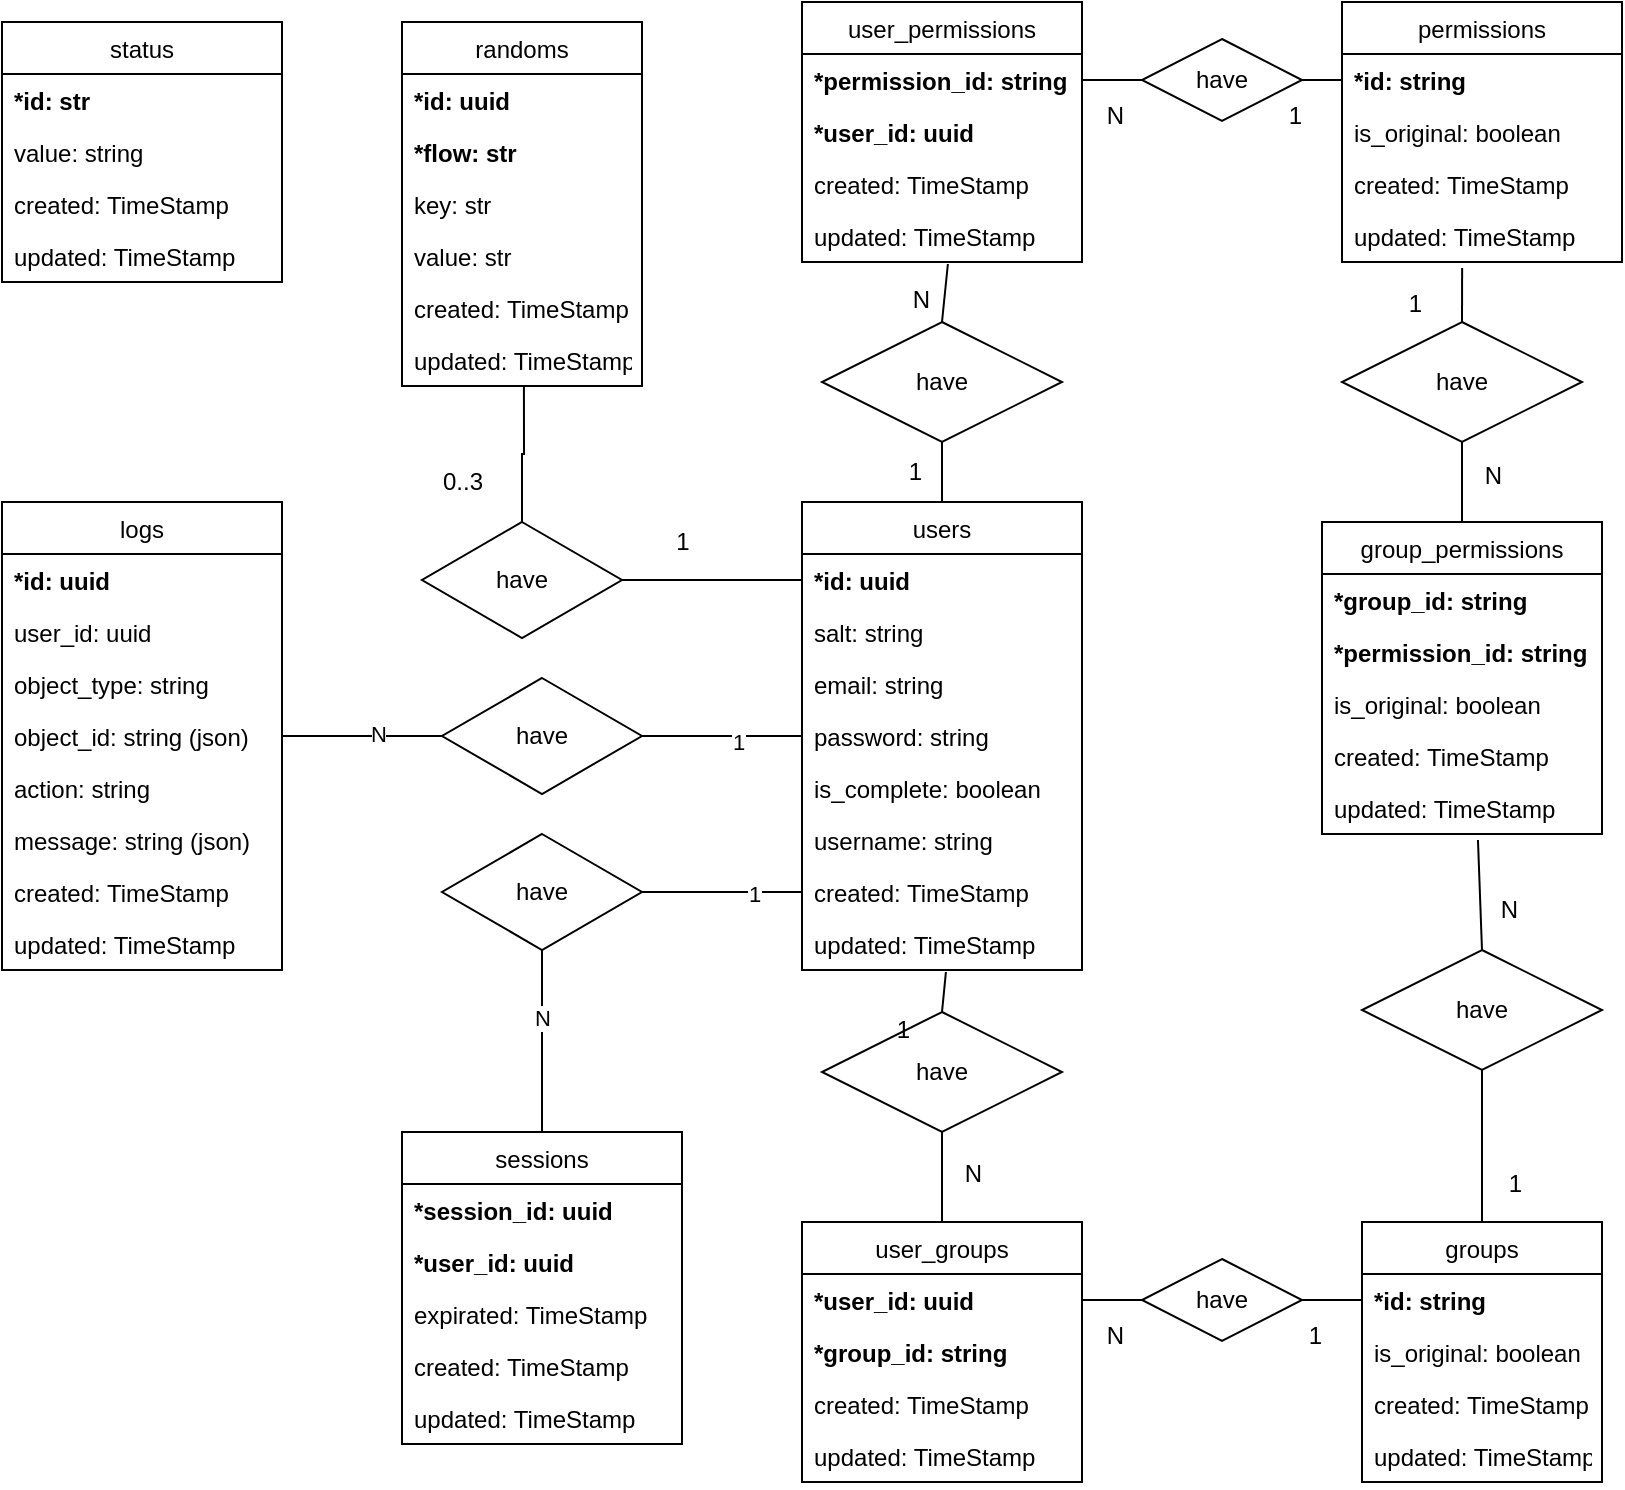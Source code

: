 <mxfile version="20.2.3" type="device" pages="2"><diagram id="kVVxGriiGWP36C7BIRMU" name="Database"><mxGraphModel dx="2067" dy="787" grid="1" gridSize="10" guides="1" tooltips="1" connect="1" arrows="1" fold="1" page="1" pageScale="1" pageWidth="827" pageHeight="1169" math="0" shadow="0"><root><mxCell id="RA-ZCUa8sOfVYBik8ph4-0"/><mxCell id="RA-ZCUa8sOfVYBik8ph4-1" parent="RA-ZCUa8sOfVYBik8ph4-0"/><mxCell id="RA-ZCUa8sOfVYBik8ph4-2" value="users" style="swimlane;fontStyle=0;childLayout=stackLayout;horizontal=1;startSize=26;horizontalStack=0;resizeParent=1;resizeParentMax=0;resizeLast=0;collapsible=1;marginBottom=0;" parent="RA-ZCUa8sOfVYBik8ph4-1" vertex="1"><mxGeometry x="-410" y="300" width="140" height="234" as="geometry"/></mxCell><mxCell id="RA-ZCUa8sOfVYBik8ph4-3" value="*id: uuid" style="text;strokeColor=none;fillColor=none;align=left;verticalAlign=top;spacingLeft=4;spacingRight=4;overflow=hidden;rotatable=0;points=[[0,0.5],[1,0.5]];portConstraint=eastwest;fontStyle=1" parent="RA-ZCUa8sOfVYBik8ph4-2" vertex="1"><mxGeometry y="26" width="140" height="26" as="geometry"/></mxCell><mxCell id="CQQySYiAQGJjLDygy8GN-0" value="salt: string" style="text;strokeColor=none;fillColor=none;align=left;verticalAlign=top;spacingLeft=4;spacingRight=4;overflow=hidden;rotatable=0;points=[[0,0.5],[1,0.5]];portConstraint=eastwest;fontStyle=0" vertex="1" parent="RA-ZCUa8sOfVYBik8ph4-2"><mxGeometry y="52" width="140" height="26" as="geometry"/></mxCell><mxCell id="RA-ZCUa8sOfVYBik8ph4-4" value="email: string" style="text;strokeColor=none;fillColor=none;align=left;verticalAlign=top;spacingLeft=4;spacingRight=4;overflow=hidden;rotatable=0;points=[[0,0.5],[1,0.5]];portConstraint=eastwest;" parent="RA-ZCUa8sOfVYBik8ph4-2" vertex="1"><mxGeometry y="78" width="140" height="26" as="geometry"/></mxCell><mxCell id="RA-ZCUa8sOfVYBik8ph4-5" value="password: string" style="text;strokeColor=none;fillColor=none;align=left;verticalAlign=top;spacingLeft=4;spacingRight=4;overflow=hidden;rotatable=0;points=[[0,0.5],[1,0.5]];portConstraint=eastwest;" parent="RA-ZCUa8sOfVYBik8ph4-2" vertex="1"><mxGeometry y="104" width="140" height="26" as="geometry"/></mxCell><mxCell id="RA-ZCUa8sOfVYBik8ph4-6" value="is_complete: boolean" style="text;strokeColor=none;fillColor=none;align=left;verticalAlign=top;spacingLeft=4;spacingRight=4;overflow=hidden;rotatable=0;points=[[0,0.5],[1,0.5]];portConstraint=eastwest;" parent="RA-ZCUa8sOfVYBik8ph4-2" vertex="1"><mxGeometry y="130" width="140" height="26" as="geometry"/></mxCell><mxCell id="RA-ZCUa8sOfVYBik8ph4-7" value="username: string" style="text;strokeColor=none;fillColor=none;align=left;verticalAlign=top;spacingLeft=4;spacingRight=4;overflow=hidden;rotatable=0;points=[[0,0.5],[1,0.5]];portConstraint=eastwest;" parent="RA-ZCUa8sOfVYBik8ph4-2" vertex="1"><mxGeometry y="156" width="140" height="26" as="geometry"/></mxCell><mxCell id="D6vomZysWKEDhNBGqiBN-1" value="created: TimeStamp" style="text;strokeColor=none;fillColor=none;align=left;verticalAlign=top;spacingLeft=4;spacingRight=4;overflow=hidden;rotatable=0;points=[[0,0.5],[1,0.5]];portConstraint=eastwest;" parent="RA-ZCUa8sOfVYBik8ph4-2" vertex="1"><mxGeometry y="182" width="140" height="26" as="geometry"/></mxCell><mxCell id="2APBkyrOw8-COhy6A07b-6" value="updated: TimeStamp" style="text;strokeColor=none;fillColor=none;align=left;verticalAlign=top;spacingLeft=4;spacingRight=4;overflow=hidden;rotatable=0;points=[[0,0.5],[1,0.5]];portConstraint=eastwest;" parent="RA-ZCUa8sOfVYBik8ph4-2" vertex="1"><mxGeometry y="208" width="140" height="26" as="geometry"/></mxCell><mxCell id="RA-ZCUa8sOfVYBik8ph4-8" value="permissions" style="swimlane;fontStyle=0;childLayout=stackLayout;horizontal=1;startSize=26;horizontalStack=0;resizeParent=1;resizeParentMax=0;resizeLast=0;collapsible=1;marginBottom=0;" parent="RA-ZCUa8sOfVYBik8ph4-1" vertex="1"><mxGeometry x="-140" y="50" width="140" height="130" as="geometry"/></mxCell><mxCell id="RA-ZCUa8sOfVYBik8ph4-9" value="*id: string" style="text;strokeColor=none;fillColor=none;align=left;verticalAlign=top;spacingLeft=4;spacingRight=4;overflow=hidden;rotatable=0;points=[[0,0.5],[1,0.5]];portConstraint=eastwest;fontStyle=1" parent="RA-ZCUa8sOfVYBik8ph4-8" vertex="1"><mxGeometry y="26" width="140" height="26" as="geometry"/></mxCell><mxCell id="ELug7Tl7Dn34d_t1FGOB-1" value="is_original: boolean" style="text;strokeColor=none;fillColor=none;align=left;verticalAlign=top;spacingLeft=4;spacingRight=4;overflow=hidden;rotatable=0;points=[[0,0.5],[1,0.5]];portConstraint=eastwest;" parent="RA-ZCUa8sOfVYBik8ph4-8" vertex="1"><mxGeometry y="52" width="140" height="26" as="geometry"/></mxCell><mxCell id="RA-ZCUa8sOfVYBik8ph4-10" value="created: TimeStamp" style="text;strokeColor=none;fillColor=none;align=left;verticalAlign=top;spacingLeft=4;spacingRight=4;overflow=hidden;rotatable=0;points=[[0,0.5],[1,0.5]];portConstraint=eastwest;" parent="RA-ZCUa8sOfVYBik8ph4-8" vertex="1"><mxGeometry y="78" width="140" height="26" as="geometry"/></mxCell><mxCell id="2APBkyrOw8-COhy6A07b-3" value="updated: TimeStamp" style="text;strokeColor=none;fillColor=none;align=left;verticalAlign=top;spacingLeft=4;spacingRight=4;overflow=hidden;rotatable=0;points=[[0,0.5],[1,0.5]];portConstraint=eastwest;" parent="RA-ZCUa8sOfVYBik8ph4-8" vertex="1"><mxGeometry y="104" width="140" height="26" as="geometry"/></mxCell><mxCell id="RA-ZCUa8sOfVYBik8ph4-11" value="groups" style="swimlane;fontStyle=0;childLayout=stackLayout;horizontal=1;startSize=26;horizontalStack=0;resizeParent=1;resizeParentMax=0;resizeLast=0;collapsible=1;marginBottom=0;" parent="RA-ZCUa8sOfVYBik8ph4-1" vertex="1"><mxGeometry x="-130" y="660" width="120" height="130" as="geometry"/></mxCell><mxCell id="RA-ZCUa8sOfVYBik8ph4-12" value="*id: string" style="text;strokeColor=none;fillColor=none;align=left;verticalAlign=top;spacingLeft=4;spacingRight=4;overflow=hidden;rotatable=0;points=[[0,0.5],[1,0.5]];portConstraint=eastwest;fontStyle=1" parent="RA-ZCUa8sOfVYBik8ph4-11" vertex="1"><mxGeometry y="26" width="120" height="26" as="geometry"/></mxCell><mxCell id="ELug7Tl7Dn34d_t1FGOB-2" value="is_original: boolean" style="text;strokeColor=none;fillColor=none;align=left;verticalAlign=top;spacingLeft=4;spacingRight=4;overflow=hidden;rotatable=0;points=[[0,0.5],[1,0.5]];portConstraint=eastwest;" parent="RA-ZCUa8sOfVYBik8ph4-11" vertex="1"><mxGeometry y="52" width="120" height="26" as="geometry"/></mxCell><mxCell id="RA-ZCUa8sOfVYBik8ph4-13" value="created: TimeStamp" style="text;strokeColor=none;fillColor=none;align=left;verticalAlign=top;spacingLeft=4;spacingRight=4;overflow=hidden;rotatable=0;points=[[0,0.5],[1,0.5]];portConstraint=eastwest;" parent="RA-ZCUa8sOfVYBik8ph4-11" vertex="1"><mxGeometry y="78" width="120" height="26" as="geometry"/></mxCell><mxCell id="2APBkyrOw8-COhy6A07b-0" value="updated: TimeStamp" style="text;strokeColor=none;fillColor=none;align=left;verticalAlign=top;spacingLeft=4;spacingRight=4;overflow=hidden;rotatable=0;points=[[0,0.5],[1,0.5]];portConstraint=eastwest;" parent="RA-ZCUa8sOfVYBik8ph4-11" vertex="1"><mxGeometry y="104" width="120" height="26" as="geometry"/></mxCell><mxCell id="RA-ZCUa8sOfVYBik8ph4-14" value="user_permissions" style="swimlane;fontStyle=0;childLayout=stackLayout;horizontal=1;startSize=26;horizontalStack=0;resizeParent=1;resizeParentMax=0;resizeLast=0;collapsible=1;marginBottom=0;" parent="RA-ZCUa8sOfVYBik8ph4-1" vertex="1"><mxGeometry x="-410" y="50" width="140" height="130" as="geometry"/></mxCell><mxCell id="RA-ZCUa8sOfVYBik8ph4-15" value="*permission_id: string" style="text;strokeColor=none;fillColor=none;align=left;verticalAlign=top;spacingLeft=4;spacingRight=4;overflow=hidden;rotatable=0;points=[[0,0.5],[1,0.5]];portConstraint=eastwest;fontStyle=1" parent="RA-ZCUa8sOfVYBik8ph4-14" vertex="1"><mxGeometry y="26" width="140" height="26" as="geometry"/></mxCell><mxCell id="RA-ZCUa8sOfVYBik8ph4-16" value="*user_id: uuid" style="text;strokeColor=none;fillColor=none;align=left;verticalAlign=top;spacingLeft=4;spacingRight=4;overflow=hidden;rotatable=0;points=[[0,0.5],[1,0.5]];portConstraint=eastwest;fontStyle=1" parent="RA-ZCUa8sOfVYBik8ph4-14" vertex="1"><mxGeometry y="52" width="140" height="26" as="geometry"/></mxCell><mxCell id="RA-ZCUa8sOfVYBik8ph4-17" value="created: TimeStamp" style="text;strokeColor=none;fillColor=none;align=left;verticalAlign=top;spacingLeft=4;spacingRight=4;overflow=hidden;rotatable=0;points=[[0,0.5],[1,0.5]];portConstraint=eastwest;" parent="RA-ZCUa8sOfVYBik8ph4-14" vertex="1"><mxGeometry y="78" width="140" height="26" as="geometry"/></mxCell><mxCell id="2APBkyrOw8-COhy6A07b-4" value="updated: TimeStamp" style="text;strokeColor=none;fillColor=none;align=left;verticalAlign=top;spacingLeft=4;spacingRight=4;overflow=hidden;rotatable=0;points=[[0,0.5],[1,0.5]];portConstraint=eastwest;" parent="RA-ZCUa8sOfVYBik8ph4-14" vertex="1"><mxGeometry y="104" width="140" height="26" as="geometry"/></mxCell><mxCell id="RA-ZCUa8sOfVYBik8ph4-18" value="user_groups" style="swimlane;fontStyle=0;childLayout=stackLayout;horizontal=1;startSize=26;horizontalStack=0;resizeParent=1;resizeParentMax=0;resizeLast=0;collapsible=1;marginBottom=0;" parent="RA-ZCUa8sOfVYBik8ph4-1" vertex="1"><mxGeometry x="-410" y="660" width="140" height="130" as="geometry"/></mxCell><mxCell id="RA-ZCUa8sOfVYBik8ph4-19" value="*user_id: uuid" style="text;strokeColor=none;fillColor=none;align=left;verticalAlign=top;spacingLeft=4;spacingRight=4;overflow=hidden;rotatable=0;points=[[0,0.5],[1,0.5]];portConstraint=eastwest;fontStyle=1" parent="RA-ZCUa8sOfVYBik8ph4-18" vertex="1"><mxGeometry y="26" width="140" height="26" as="geometry"/></mxCell><mxCell id="RA-ZCUa8sOfVYBik8ph4-20" value="*group_id: string" style="text;strokeColor=none;fillColor=none;align=left;verticalAlign=top;spacingLeft=4;spacingRight=4;overflow=hidden;rotatable=0;points=[[0,0.5],[1,0.5]];portConstraint=eastwest;fontStyle=1" parent="RA-ZCUa8sOfVYBik8ph4-18" vertex="1"><mxGeometry y="52" width="140" height="26" as="geometry"/></mxCell><mxCell id="RA-ZCUa8sOfVYBik8ph4-21" value="created: TimeStamp" style="text;strokeColor=none;fillColor=none;align=left;verticalAlign=top;spacingLeft=4;spacingRight=4;overflow=hidden;rotatable=0;points=[[0,0.5],[1,0.5]];portConstraint=eastwest;" parent="RA-ZCUa8sOfVYBik8ph4-18" vertex="1"><mxGeometry y="78" width="140" height="26" as="geometry"/></mxCell><mxCell id="2APBkyrOw8-COhy6A07b-1" value="updated: TimeStamp" style="text;strokeColor=none;fillColor=none;align=left;verticalAlign=top;spacingLeft=4;spacingRight=4;overflow=hidden;rotatable=0;points=[[0,0.5],[1,0.5]];portConstraint=eastwest;" parent="RA-ZCUa8sOfVYBik8ph4-18" vertex="1"><mxGeometry y="104" width="140" height="26" as="geometry"/></mxCell><mxCell id="RA-ZCUa8sOfVYBik8ph4-22" value="group_permissions" style="swimlane;fontStyle=0;childLayout=stackLayout;horizontal=1;startSize=26;horizontalStack=0;resizeParent=1;resizeParentMax=0;resizeLast=0;collapsible=1;marginBottom=0;" parent="RA-ZCUa8sOfVYBik8ph4-1" vertex="1"><mxGeometry x="-150" y="310" width="140" height="156" as="geometry"/></mxCell><mxCell id="RA-ZCUa8sOfVYBik8ph4-23" value="*group_id: string" style="text;strokeColor=none;fillColor=none;align=left;verticalAlign=top;spacingLeft=4;spacingRight=4;overflow=hidden;rotatable=0;points=[[0,0.5],[1,0.5]];portConstraint=eastwest;fontStyle=1" parent="RA-ZCUa8sOfVYBik8ph4-22" vertex="1"><mxGeometry y="26" width="140" height="26" as="geometry"/></mxCell><mxCell id="RA-ZCUa8sOfVYBik8ph4-24" value="*permission_id: string" style="text;strokeColor=none;fillColor=none;align=left;verticalAlign=top;spacingLeft=4;spacingRight=4;overflow=hidden;rotatable=0;points=[[0,0.5],[1,0.5]];portConstraint=eastwest;fontStyle=1" parent="RA-ZCUa8sOfVYBik8ph4-22" vertex="1"><mxGeometry y="52" width="140" height="26" as="geometry"/></mxCell><mxCell id="ELug7Tl7Dn34d_t1FGOB-0" value="is_original: boolean" style="text;strokeColor=none;fillColor=none;align=left;verticalAlign=top;spacingLeft=4;spacingRight=4;overflow=hidden;rotatable=0;points=[[0,0.5],[1,0.5]];portConstraint=eastwest;" parent="RA-ZCUa8sOfVYBik8ph4-22" vertex="1"><mxGeometry y="78" width="140" height="26" as="geometry"/></mxCell><mxCell id="RA-ZCUa8sOfVYBik8ph4-25" value="created: TimeStamp" style="text;strokeColor=none;fillColor=none;align=left;verticalAlign=top;spacingLeft=4;spacingRight=4;overflow=hidden;rotatable=0;points=[[0,0.5],[1,0.5]];portConstraint=eastwest;" parent="RA-ZCUa8sOfVYBik8ph4-22" vertex="1"><mxGeometry y="104" width="140" height="26" as="geometry"/></mxCell><mxCell id="2APBkyrOw8-COhy6A07b-2" value="updated: TimeStamp" style="text;strokeColor=none;fillColor=none;align=left;verticalAlign=top;spacingLeft=4;spacingRight=4;overflow=hidden;rotatable=0;points=[[0,0.5],[1,0.5]];portConstraint=eastwest;" parent="RA-ZCUa8sOfVYBik8ph4-22" vertex="1"><mxGeometry y="130" width="140" height="26" as="geometry"/></mxCell><mxCell id="RA-ZCUa8sOfVYBik8ph4-26" value="have" style="shape=rhombus;perimeter=rhombusPerimeter;whiteSpace=wrap;html=1;align=center;" parent="RA-ZCUa8sOfVYBik8ph4-1" vertex="1"><mxGeometry x="-400" y="210" width="120" height="60" as="geometry"/></mxCell><mxCell id="RA-ZCUa8sOfVYBik8ph4-27" value="" style="endArrow=none;html=1;rounded=0;exitX=0.5;exitY=0;exitDx=0;exitDy=0;entryX=0.521;entryY=1.038;entryDx=0;entryDy=0;entryPerimeter=0;" parent="RA-ZCUa8sOfVYBik8ph4-1" source="RA-ZCUa8sOfVYBik8ph4-26" target="2APBkyrOw8-COhy6A07b-4" edge="1"><mxGeometry relative="1" as="geometry"><mxPoint x="-190" y="360.5" as="sourcePoint"/><mxPoint x="-290" y="210" as="targetPoint"/></mxGeometry></mxCell><mxCell id="RA-ZCUa8sOfVYBik8ph4-28" value="N" style="resizable=0;html=1;align=right;verticalAlign=bottom;" parent="RA-ZCUa8sOfVYBik8ph4-27" connectable="0" vertex="1"><mxGeometry x="1" relative="1" as="geometry"><mxPoint x="-8" y="26" as="offset"/></mxGeometry></mxCell><mxCell id="RA-ZCUa8sOfVYBik8ph4-29" value="" style="endArrow=none;html=1;rounded=0;exitX=0.5;exitY=1;exitDx=0;exitDy=0;entryX=0.5;entryY=0;entryDx=0;entryDy=0;" parent="RA-ZCUa8sOfVYBik8ph4-1" source="RA-ZCUa8sOfVYBik8ph4-26" target="RA-ZCUa8sOfVYBik8ph4-2" edge="1"><mxGeometry relative="1" as="geometry"><mxPoint x="-170" y="360" as="sourcePoint"/><mxPoint x="-10" y="360" as="targetPoint"/></mxGeometry></mxCell><mxCell id="RA-ZCUa8sOfVYBik8ph4-30" value="1" style="resizable=0;html=1;align=right;verticalAlign=bottom;" parent="RA-ZCUa8sOfVYBik8ph4-29" connectable="0" vertex="1"><mxGeometry x="1" relative="1" as="geometry"><mxPoint x="-10" y="-7" as="offset"/></mxGeometry></mxCell><mxCell id="RA-ZCUa8sOfVYBik8ph4-31" value="have" style="shape=rhombus;perimeter=rhombusPerimeter;whiteSpace=wrap;html=1;align=center;" parent="RA-ZCUa8sOfVYBik8ph4-1" vertex="1"><mxGeometry x="-240" y="68.5" width="80" height="41" as="geometry"/></mxCell><mxCell id="RA-ZCUa8sOfVYBik8ph4-32" value="" style="endArrow=none;html=1;rounded=0;exitX=0;exitY=0.5;exitDx=0;exitDy=0;entryX=1;entryY=0.5;entryDx=0;entryDy=0;" parent="RA-ZCUa8sOfVYBik8ph4-1" source="RA-ZCUa8sOfVYBik8ph4-31" target="RA-ZCUa8sOfVYBik8ph4-15" edge="1"><mxGeometry relative="1" as="geometry"><mxPoint x="-240" y="330" as="sourcePoint"/><mxPoint x="-300" y="190" as="targetPoint"/></mxGeometry></mxCell><mxCell id="RA-ZCUa8sOfVYBik8ph4-33" value="N" style="resizable=0;html=1;align=right;verticalAlign=bottom;" parent="RA-ZCUa8sOfVYBik8ph4-32" connectable="0" vertex="1"><mxGeometry x="1" relative="1" as="geometry"><mxPoint x="21" y="26" as="offset"/></mxGeometry></mxCell><mxCell id="RA-ZCUa8sOfVYBik8ph4-34" value="" style="endArrow=none;html=1;rounded=0;exitX=1;exitY=0.5;exitDx=0;exitDy=0;entryX=0;entryY=0.5;entryDx=0;entryDy=0;" parent="RA-ZCUa8sOfVYBik8ph4-1" source="RA-ZCUa8sOfVYBik8ph4-31" target="RA-ZCUa8sOfVYBik8ph4-9" edge="1"><mxGeometry relative="1" as="geometry"><mxPoint x="-250" y="310" as="sourcePoint"/><mxPoint x="-250" y="357" as="targetPoint"/></mxGeometry></mxCell><mxCell id="RA-ZCUa8sOfVYBik8ph4-35" value="1" style="resizable=0;html=1;align=right;verticalAlign=bottom;" parent="RA-ZCUa8sOfVYBik8ph4-34" connectable="0" vertex="1"><mxGeometry x="1" relative="1" as="geometry"><mxPoint x="-20" y="26" as="offset"/></mxGeometry></mxCell><mxCell id="RA-ZCUa8sOfVYBik8ph4-36" value="have" style="shape=rhombus;perimeter=rhombusPerimeter;whiteSpace=wrap;html=1;align=center;" parent="RA-ZCUa8sOfVYBik8ph4-1" vertex="1"><mxGeometry x="-140" y="210" width="120" height="60" as="geometry"/></mxCell><mxCell id="RA-ZCUa8sOfVYBik8ph4-37" value="have" style="shape=rhombus;perimeter=rhombusPerimeter;whiteSpace=wrap;html=1;align=center;" parent="RA-ZCUa8sOfVYBik8ph4-1" vertex="1"><mxGeometry x="-130" y="524" width="120" height="60" as="geometry"/></mxCell><mxCell id="RA-ZCUa8sOfVYBik8ph4-38" value="have" style="shape=rhombus;perimeter=rhombusPerimeter;whiteSpace=wrap;html=1;align=center;" parent="RA-ZCUa8sOfVYBik8ph4-1" vertex="1"><mxGeometry x="-400" y="555" width="120" height="60" as="geometry"/></mxCell><mxCell id="RA-ZCUa8sOfVYBik8ph4-39" value="have" style="shape=rhombus;perimeter=rhombusPerimeter;whiteSpace=wrap;html=1;align=center;" parent="RA-ZCUa8sOfVYBik8ph4-1" vertex="1"><mxGeometry x="-240" y="678.5" width="80" height="41" as="geometry"/></mxCell><mxCell id="RA-ZCUa8sOfVYBik8ph4-40" value="" style="endArrow=none;html=1;rounded=0;exitX=0.5;exitY=0;exitDx=0;exitDy=0;entryX=0.429;entryY=1.115;entryDx=0;entryDy=0;entryPerimeter=0;" parent="RA-ZCUa8sOfVYBik8ph4-1" source="RA-ZCUa8sOfVYBik8ph4-36" target="2APBkyrOw8-COhy6A07b-3" edge="1"><mxGeometry relative="1" as="geometry"><mxPoint x="-230" y="310" as="sourcePoint"/><mxPoint x="-110" y="210" as="targetPoint"/></mxGeometry></mxCell><mxCell id="RA-ZCUa8sOfVYBik8ph4-41" value="1" style="resizable=0;html=1;align=right;verticalAlign=bottom;" parent="RA-ZCUa8sOfVYBik8ph4-40" connectable="0" vertex="1"><mxGeometry x="1" relative="1" as="geometry"><mxPoint x="-20" y="26" as="offset"/></mxGeometry></mxCell><mxCell id="RA-ZCUa8sOfVYBik8ph4-42" value="" style="endArrow=none;html=1;rounded=0;entryX=0.5;entryY=0;entryDx=0;entryDy=0;exitX=0.5;exitY=1;exitDx=0;exitDy=0;" parent="RA-ZCUa8sOfVYBik8ph4-1" source="RA-ZCUa8sOfVYBik8ph4-37" target="RA-ZCUa8sOfVYBik8ph4-11" edge="1"><mxGeometry relative="1" as="geometry"><mxPoint x="30" y="670" as="sourcePoint"/><mxPoint x="-0.5" y="696" as="targetPoint"/></mxGeometry></mxCell><mxCell id="RA-ZCUa8sOfVYBik8ph4-43" value="1" style="resizable=0;html=1;align=right;verticalAlign=bottom;" parent="RA-ZCUa8sOfVYBik8ph4-42" connectable="0" vertex="1"><mxGeometry x="1" relative="1" as="geometry"><mxPoint x="20" y="-11" as="offset"/></mxGeometry></mxCell><mxCell id="RA-ZCUa8sOfVYBik8ph4-44" value="" style="endArrow=none;html=1;rounded=0;exitX=1;exitY=0.5;exitDx=0;exitDy=0;entryX=0;entryY=0.5;entryDx=0;entryDy=0;" parent="RA-ZCUa8sOfVYBik8ph4-1" source="RA-ZCUa8sOfVYBik8ph4-39" target="RA-ZCUa8sOfVYBik8ph4-12" edge="1"><mxGeometry relative="1" as="geometry"><mxPoint x="-190" y="850" as="sourcePoint"/><mxPoint x="-130" y="850" as="targetPoint"/></mxGeometry></mxCell><mxCell id="RA-ZCUa8sOfVYBik8ph4-45" value="1" style="resizable=0;html=1;align=right;verticalAlign=bottom;" parent="RA-ZCUa8sOfVYBik8ph4-44" connectable="0" vertex="1"><mxGeometry x="1" relative="1" as="geometry"><mxPoint x="-20" y="26" as="offset"/></mxGeometry></mxCell><mxCell id="RA-ZCUa8sOfVYBik8ph4-46" value="" style="endArrow=none;html=1;rounded=0;exitX=0.5;exitY=0;exitDx=0;exitDy=0;entryX=0.514;entryY=1.038;entryDx=0;entryDy=0;entryPerimeter=0;" parent="RA-ZCUa8sOfVYBik8ph4-1" source="RA-ZCUa8sOfVYBik8ph4-38" target="2APBkyrOw8-COhy6A07b-6" edge="1"><mxGeometry relative="1" as="geometry"><mxPoint x="-240" y="610" as="sourcePoint"/><mxPoint x="-300" y="580" as="targetPoint"/></mxGeometry></mxCell><mxCell id="RA-ZCUa8sOfVYBik8ph4-47" value="1" style="resizable=0;html=1;align=right;verticalAlign=bottom;" parent="RA-ZCUa8sOfVYBik8ph4-46" connectable="0" vertex="1"><mxGeometry x="1" relative="1" as="geometry"><mxPoint x="-17" y="37" as="offset"/></mxGeometry></mxCell><mxCell id="RA-ZCUa8sOfVYBik8ph4-48" value="" style="endArrow=none;html=1;rounded=0;exitX=0.5;exitY=1;exitDx=0;exitDy=0;entryX=0.5;entryY=0;entryDx=0;entryDy=0;" parent="RA-ZCUa8sOfVYBik8ph4-1" source="RA-ZCUa8sOfVYBik8ph4-36" target="RA-ZCUa8sOfVYBik8ph4-22" edge="1"><mxGeometry relative="1" as="geometry"><mxPoint x="-130" y="367" as="sourcePoint"/><mxPoint x="-120" y="417" as="targetPoint"/></mxGeometry></mxCell><mxCell id="RA-ZCUa8sOfVYBik8ph4-49" value="N" style="resizable=0;html=1;align=right;verticalAlign=bottom;" parent="RA-ZCUa8sOfVYBik8ph4-48" connectable="0" vertex="1"><mxGeometry x="1" relative="1" as="geometry"><mxPoint x="20" y="-15" as="offset"/></mxGeometry></mxCell><mxCell id="RA-ZCUa8sOfVYBik8ph4-50" value="" style="endArrow=none;html=1;rounded=0;exitX=0.5;exitY=0;exitDx=0;exitDy=0;entryX=0.557;entryY=1.115;entryDx=0;entryDy=0;entryPerimeter=0;" parent="RA-ZCUa8sOfVYBik8ph4-1" source="RA-ZCUa8sOfVYBik8ph4-37" target="2APBkyrOw8-COhy6A07b-2" edge="1"><mxGeometry relative="1" as="geometry"><mxPoint x="110" y="560" as="sourcePoint"/><mxPoint x="-110" y="510" as="targetPoint"/></mxGeometry></mxCell><mxCell id="RA-ZCUa8sOfVYBik8ph4-51" value="N" style="resizable=0;html=1;align=right;verticalAlign=bottom;" parent="RA-ZCUa8sOfVYBik8ph4-50" connectable="0" vertex="1"><mxGeometry x="1" relative="1" as="geometry"><mxPoint x="21" y="43" as="offset"/></mxGeometry></mxCell><mxCell id="RA-ZCUa8sOfVYBik8ph4-52" value="" style="endArrow=none;html=1;rounded=0;exitX=0;exitY=0.5;exitDx=0;exitDy=0;entryX=1;entryY=0.5;entryDx=0;entryDy=0;" parent="RA-ZCUa8sOfVYBik8ph4-1" source="RA-ZCUa8sOfVYBik8ph4-39" target="RA-ZCUa8sOfVYBik8ph4-19" edge="1"><mxGeometry relative="1" as="geometry"><mxPoint x="-210" y="660" as="sourcePoint"/><mxPoint x="-260" y="660" as="targetPoint"/></mxGeometry></mxCell><mxCell id="RA-ZCUa8sOfVYBik8ph4-53" value="N" style="resizable=0;html=1;align=right;verticalAlign=bottom;" parent="RA-ZCUa8sOfVYBik8ph4-52" connectable="0" vertex="1"><mxGeometry x="1" relative="1" as="geometry"><mxPoint x="21" y="26" as="offset"/></mxGeometry></mxCell><mxCell id="RA-ZCUa8sOfVYBik8ph4-54" value="" style="endArrow=none;html=1;rounded=0;exitX=0.5;exitY=1;exitDx=0;exitDy=0;entryX=0.5;entryY=0;entryDx=0;entryDy=0;" parent="RA-ZCUa8sOfVYBik8ph4-1" source="RA-ZCUa8sOfVYBik8ph4-38" target="RA-ZCUa8sOfVYBik8ph4-18" edge="1"><mxGeometry relative="1" as="geometry"><mxPoint x="-480" y="680" as="sourcePoint"/><mxPoint x="-470" y="726" as="targetPoint"/></mxGeometry></mxCell><mxCell id="RA-ZCUa8sOfVYBik8ph4-55" value="N" style="resizable=0;html=1;align=right;verticalAlign=bottom;" parent="RA-ZCUa8sOfVYBik8ph4-54" connectable="0" vertex="1"><mxGeometry x="1" relative="1" as="geometry"><mxPoint x="20" y="-16" as="offset"/></mxGeometry></mxCell><mxCell id="RA-ZCUa8sOfVYBik8ph4-56" style="edgeStyle=orthogonalEdgeStyle;rounded=0;orthogonalLoop=1;jettySize=auto;html=1;endArrow=none;endFill=0;exitX=0.508;exitY=1;exitDx=0;exitDy=0;exitPerimeter=0;" parent="RA-ZCUa8sOfVYBik8ph4-1" source="2APBkyrOw8-COhy6A07b-5" target="RA-ZCUa8sOfVYBik8ph4-62" edge="1"><mxGeometry relative="1" as="geometry"><mxPoint x="-550" y="260" as="sourcePoint"/></mxGeometry></mxCell><mxCell id="RA-ZCUa8sOfVYBik8ph4-57" value="randoms" style="swimlane;fontStyle=0;childLayout=stackLayout;horizontal=1;startSize=26;horizontalStack=0;resizeParent=1;resizeParentMax=0;resizeLast=0;collapsible=1;marginBottom=0;" parent="RA-ZCUa8sOfVYBik8ph4-1" vertex="1"><mxGeometry x="-610" y="60" width="120" height="182" as="geometry"/></mxCell><mxCell id="RA-ZCUa8sOfVYBik8ph4-58" value="*id: uuid" style="text;strokeColor=none;fillColor=none;align=left;verticalAlign=top;spacingLeft=4;spacingRight=4;overflow=hidden;rotatable=0;points=[[0,0.5],[1,0.5]];portConstraint=eastwest;fontStyle=1" parent="RA-ZCUa8sOfVYBik8ph4-57" vertex="1"><mxGeometry y="26" width="120" height="26" as="geometry"/></mxCell><mxCell id="ZHgDNTPsiSBnCf0hiKWZ-0" value="*flow: str" style="text;strokeColor=none;fillColor=none;align=left;verticalAlign=top;spacingLeft=4;spacingRight=4;overflow=hidden;rotatable=0;points=[[0,0.5],[1,0.5]];portConstraint=eastwest;fontStyle=1" parent="RA-ZCUa8sOfVYBik8ph4-57" vertex="1"><mxGeometry y="52" width="120" height="26" as="geometry"/></mxCell><mxCell id="RA-ZCUa8sOfVYBik8ph4-59" value="key: str" style="text;strokeColor=none;fillColor=none;align=left;verticalAlign=top;spacingLeft=4;spacingRight=4;overflow=hidden;rotatable=0;points=[[0,0.5],[1,0.5]];portConstraint=eastwest;" parent="RA-ZCUa8sOfVYBik8ph4-57" vertex="1"><mxGeometry y="78" width="120" height="26" as="geometry"/></mxCell><mxCell id="X5xfBB4f2WITtEsG6uPs-0" value="value: str" style="text;strokeColor=none;fillColor=none;align=left;verticalAlign=top;spacingLeft=4;spacingRight=4;overflow=hidden;rotatable=0;points=[[0,0.5],[1,0.5]];portConstraint=eastwest;" parent="RA-ZCUa8sOfVYBik8ph4-57" vertex="1"><mxGeometry y="104" width="120" height="26" as="geometry"/></mxCell><mxCell id="RA-ZCUa8sOfVYBik8ph4-60" value="created: TimeStamp" style="text;strokeColor=none;fillColor=none;align=left;verticalAlign=top;spacingLeft=4;spacingRight=4;overflow=hidden;rotatable=0;points=[[0,0.5],[1,0.5]];portConstraint=eastwest;" parent="RA-ZCUa8sOfVYBik8ph4-57" vertex="1"><mxGeometry y="130" width="120" height="26" as="geometry"/></mxCell><mxCell id="2APBkyrOw8-COhy6A07b-5" value="updated: TimeStamp" style="text;strokeColor=none;fillColor=none;align=left;verticalAlign=top;spacingLeft=4;spacingRight=4;overflow=hidden;rotatable=0;points=[[0,0.5],[1,0.5]];portConstraint=eastwest;" parent="RA-ZCUa8sOfVYBik8ph4-57" vertex="1"><mxGeometry y="156" width="120" height="26" as="geometry"/></mxCell><mxCell id="RA-ZCUa8sOfVYBik8ph4-61" style="edgeStyle=orthogonalEdgeStyle;rounded=0;orthogonalLoop=1;jettySize=auto;html=1;entryX=0;entryY=0.5;entryDx=0;entryDy=0;endArrow=none;endFill=0;" parent="RA-ZCUa8sOfVYBik8ph4-1" source="RA-ZCUa8sOfVYBik8ph4-62" target="RA-ZCUa8sOfVYBik8ph4-3" edge="1"><mxGeometry relative="1" as="geometry"><Array as="points"/></mxGeometry></mxCell><mxCell id="RA-ZCUa8sOfVYBik8ph4-62" value="have" style="rhombus;whiteSpace=wrap;html=1;" parent="RA-ZCUa8sOfVYBik8ph4-1" vertex="1"><mxGeometry x="-600" y="310" width="100" height="58" as="geometry"/></mxCell><mxCell id="RA-ZCUa8sOfVYBik8ph4-63" value="1" style="text;html=1;align=center;verticalAlign=middle;resizable=0;points=[];autosize=1;strokeColor=none;" parent="RA-ZCUa8sOfVYBik8ph4-1" vertex="1"><mxGeometry x="-480" y="310" width="20" height="20" as="geometry"/></mxCell><mxCell id="RA-ZCUa8sOfVYBik8ph4-64" value="0..3" style="text;html=1;align=center;verticalAlign=middle;resizable=0;points=[];autosize=1;strokeColor=none;" parent="RA-ZCUa8sOfVYBik8ph4-1" vertex="1"><mxGeometry x="-600" y="275" width="40" height="30" as="geometry"/></mxCell><mxCell id="TyPVpyWG7gfGiqozpSgo-0" value="logs" style="swimlane;fontStyle=0;childLayout=stackLayout;horizontal=1;startSize=26;horizontalStack=0;resizeParent=1;resizeParentMax=0;resizeLast=0;collapsible=1;marginBottom=0;" parent="RA-ZCUa8sOfVYBik8ph4-1" vertex="1"><mxGeometry x="-810" y="300" width="140" height="234" as="geometry"/></mxCell><mxCell id="TyPVpyWG7gfGiqozpSgo-1" value="*id: uuid" style="text;strokeColor=none;fillColor=none;align=left;verticalAlign=top;spacingLeft=4;spacingRight=4;overflow=hidden;rotatable=0;points=[[0,0.5],[1,0.5]];portConstraint=eastwest;fontStyle=1" parent="TyPVpyWG7gfGiqozpSgo-0" vertex="1"><mxGeometry y="26" width="140" height="26" as="geometry"/></mxCell><mxCell id="Oq1q7oEd5ticqqTmrxe0-0" value="user_id: uuid" style="text;strokeColor=none;fillColor=none;align=left;verticalAlign=top;spacingLeft=4;spacingRight=4;overflow=hidden;rotatable=0;points=[[0,0.5],[1,0.5]];portConstraint=eastwest;" parent="TyPVpyWG7gfGiqozpSgo-0" vertex="1"><mxGeometry y="52" width="140" height="26" as="geometry"/></mxCell><mxCell id="TyPVpyWG7gfGiqozpSgo-2" value="object_type: string" style="text;strokeColor=none;fillColor=none;align=left;verticalAlign=top;spacingLeft=4;spacingRight=4;overflow=hidden;rotatable=0;points=[[0,0.5],[1,0.5]];portConstraint=eastwest;" parent="TyPVpyWG7gfGiqozpSgo-0" vertex="1"><mxGeometry y="78" width="140" height="26" as="geometry"/></mxCell><mxCell id="oY0fsH-Zn7gh1B4kL69i-0" value="object_id: string (json)" style="text;strokeColor=none;fillColor=none;align=left;verticalAlign=top;spacingLeft=4;spacingRight=4;overflow=hidden;rotatable=0;points=[[0,0.5],[1,0.5]];portConstraint=eastwest;" parent="TyPVpyWG7gfGiqozpSgo-0" vertex="1"><mxGeometry y="104" width="140" height="26" as="geometry"/></mxCell><mxCell id="2APBkyrOw8-COhy6A07b-8" value="action: string" style="text;strokeColor=none;fillColor=none;align=left;verticalAlign=top;spacingLeft=4;spacingRight=4;overflow=hidden;rotatable=0;points=[[0,0.5],[1,0.5]];portConstraint=eastwest;" parent="TyPVpyWG7gfGiqozpSgo-0" vertex="1"><mxGeometry y="130" width="140" height="26" as="geometry"/></mxCell><mxCell id="FJJP8UXRmoYl1XrTC8d8-0" value="message: string (json)" style="text;strokeColor=none;fillColor=none;align=left;verticalAlign=top;spacingLeft=4;spacingRight=4;overflow=hidden;rotatable=0;points=[[0,0.5],[1,0.5]];portConstraint=eastwest;" parent="TyPVpyWG7gfGiqozpSgo-0" vertex="1"><mxGeometry y="156" width="140" height="26" as="geometry"/></mxCell><mxCell id="TyPVpyWG7gfGiqozpSgo-3" value="created: TimeStamp" style="text;strokeColor=none;fillColor=none;align=left;verticalAlign=top;spacingLeft=4;spacingRight=4;overflow=hidden;rotatable=0;points=[[0,0.5],[1,0.5]];portConstraint=eastwest;" parent="TyPVpyWG7gfGiqozpSgo-0" vertex="1"><mxGeometry y="182" width="140" height="26" as="geometry"/></mxCell><mxCell id="2APBkyrOw8-COhy6A07b-7" value="updated: TimeStamp" style="text;strokeColor=none;fillColor=none;align=left;verticalAlign=top;spacingLeft=4;spacingRight=4;overflow=hidden;rotatable=0;points=[[0,0.5],[1,0.5]];portConstraint=eastwest;" parent="TyPVpyWG7gfGiqozpSgo-0" vertex="1"><mxGeometry y="208" width="140" height="26" as="geometry"/></mxCell><mxCell id="2APBkyrOw8-COhy6A07b-11" style="edgeStyle=orthogonalEdgeStyle;rounded=0;orthogonalLoop=1;jettySize=auto;html=1;entryX=1;entryY=0.5;entryDx=0;entryDy=0;endArrow=none;endFill=0;" parent="RA-ZCUa8sOfVYBik8ph4-1" source="2APBkyrOw8-COhy6A07b-9" target="oY0fsH-Zn7gh1B4kL69i-0" edge="1"><mxGeometry relative="1" as="geometry"/></mxCell><mxCell id="2APBkyrOw8-COhy6A07b-14" value="N" style="edgeLabel;html=1;align=center;verticalAlign=middle;resizable=0;points=[];" parent="2APBkyrOw8-COhy6A07b-11" vertex="1" connectable="0"><mxGeometry x="-0.183" y="-1" relative="1" as="geometry"><mxPoint as="offset"/></mxGeometry></mxCell><mxCell id="EhkSjbuw6_saKfT-ZQt8-1" style="edgeStyle=orthogonalEdgeStyle;rounded=0;orthogonalLoop=1;jettySize=auto;html=1;entryX=0;entryY=0.5;entryDx=0;entryDy=0;endArrow=none;endFill=0;" parent="RA-ZCUa8sOfVYBik8ph4-1" source="2APBkyrOw8-COhy6A07b-9" target="RA-ZCUa8sOfVYBik8ph4-5" edge="1"><mxGeometry relative="1" as="geometry"/></mxCell><mxCell id="EhkSjbuw6_saKfT-ZQt8-2" value="1" style="edgeLabel;html=1;align=center;verticalAlign=middle;resizable=0;points=[];" parent="EhkSjbuw6_saKfT-ZQt8-1" vertex="1" connectable="0"><mxGeometry x="0.2" y="-3" relative="1" as="geometry"><mxPoint as="offset"/></mxGeometry></mxCell><mxCell id="2APBkyrOw8-COhy6A07b-9" value="have" style="rhombus;whiteSpace=wrap;html=1;" parent="RA-ZCUa8sOfVYBik8ph4-1" vertex="1"><mxGeometry x="-590" y="388" width="100" height="58" as="geometry"/></mxCell><mxCell id="O9zoVrCqSbDml3ZogAFl-1" style="edgeStyle=orthogonalEdgeStyle;rounded=0;orthogonalLoop=1;jettySize=auto;html=1;entryX=0;entryY=0.5;entryDx=0;entryDy=0;endArrow=none;endFill=0;" parent="RA-ZCUa8sOfVYBik8ph4-1" source="O9zoVrCqSbDml3ZogAFl-0" target="D6vomZysWKEDhNBGqiBN-1" edge="1"><mxGeometry relative="1" as="geometry"/></mxCell><mxCell id="O9zoVrCqSbDml3ZogAFl-2" value="1" style="edgeLabel;html=1;align=center;verticalAlign=middle;resizable=0;points=[];" parent="O9zoVrCqSbDml3ZogAFl-1" vertex="1" connectable="0"><mxGeometry x="0.396" y="-1" relative="1" as="geometry"><mxPoint as="offset"/></mxGeometry></mxCell><mxCell id="O9zoVrCqSbDml3ZogAFl-12" style="edgeStyle=orthogonalEdgeStyle;rounded=0;orthogonalLoop=1;jettySize=auto;html=1;entryX=0.5;entryY=0;entryDx=0;entryDy=0;endArrow=none;endFill=0;" parent="RA-ZCUa8sOfVYBik8ph4-1" source="O9zoVrCqSbDml3ZogAFl-0" target="O9zoVrCqSbDml3ZogAFl-3" edge="1"><mxGeometry relative="1" as="geometry"/></mxCell><mxCell id="O9zoVrCqSbDml3ZogAFl-13" value="N" style="edgeLabel;html=1;align=center;verticalAlign=middle;resizable=0;points=[];" parent="O9zoVrCqSbDml3ZogAFl-12" vertex="1" connectable="0"><mxGeometry x="-0.262" relative="1" as="geometry"><mxPoint as="offset"/></mxGeometry></mxCell><mxCell id="O9zoVrCqSbDml3ZogAFl-0" value="have" style="rhombus;whiteSpace=wrap;html=1;" parent="RA-ZCUa8sOfVYBik8ph4-1" vertex="1"><mxGeometry x="-590" y="466" width="100" height="58" as="geometry"/></mxCell><mxCell id="O9zoVrCqSbDml3ZogAFl-3" value="sessions" style="swimlane;fontStyle=0;childLayout=stackLayout;horizontal=1;startSize=26;horizontalStack=0;resizeParent=1;resizeParentMax=0;resizeLast=0;collapsible=1;marginBottom=0;" parent="RA-ZCUa8sOfVYBik8ph4-1" vertex="1"><mxGeometry x="-610" y="615" width="140" height="156" as="geometry"/></mxCell><mxCell id="O9zoVrCqSbDml3ZogAFl-4" value="*session_id: uuid" style="text;strokeColor=none;fillColor=none;align=left;verticalAlign=top;spacingLeft=4;spacingRight=4;overflow=hidden;rotatable=0;points=[[0,0.5],[1,0.5]];portConstraint=eastwest;fontStyle=1" parent="O9zoVrCqSbDml3ZogAFl-3" vertex="1"><mxGeometry y="26" width="140" height="26" as="geometry"/></mxCell><mxCell id="O9zoVrCqSbDml3ZogAFl-5" value="*user_id: uuid" style="text;strokeColor=none;fillColor=none;align=left;verticalAlign=top;spacingLeft=4;spacingRight=4;overflow=hidden;rotatable=0;points=[[0,0.5],[1,0.5]];portConstraint=eastwest;fontStyle=1" parent="O9zoVrCqSbDml3ZogAFl-3" vertex="1"><mxGeometry y="52" width="140" height="26" as="geometry"/></mxCell><mxCell id="O9zoVrCqSbDml3ZogAFl-6" value="expirated: TimeStamp" style="text;strokeColor=none;fillColor=none;align=left;verticalAlign=top;spacingLeft=4;spacingRight=4;overflow=hidden;rotatable=0;points=[[0,0.5],[1,0.5]];portConstraint=eastwest;" parent="O9zoVrCqSbDml3ZogAFl-3" vertex="1"><mxGeometry y="78" width="140" height="26" as="geometry"/></mxCell><mxCell id="O9zoVrCqSbDml3ZogAFl-10" value="created: TimeStamp" style="text;strokeColor=none;fillColor=none;align=left;verticalAlign=top;spacingLeft=4;spacingRight=4;overflow=hidden;rotatable=0;points=[[0,0.5],[1,0.5]];portConstraint=eastwest;" parent="O9zoVrCqSbDml3ZogAFl-3" vertex="1"><mxGeometry y="104" width="140" height="26" as="geometry"/></mxCell><mxCell id="O9zoVrCqSbDml3ZogAFl-11" value="updated: TimeStamp" style="text;strokeColor=none;fillColor=none;align=left;verticalAlign=top;spacingLeft=4;spacingRight=4;overflow=hidden;rotatable=0;points=[[0,0.5],[1,0.5]];portConstraint=eastwest;" parent="O9zoVrCqSbDml3ZogAFl-3" vertex="1"><mxGeometry y="130" width="140" height="26" as="geometry"/></mxCell><mxCell id="A2QbRh7MDV3xqshwGpX--0" value="status" style="swimlane;fontStyle=0;childLayout=stackLayout;horizontal=1;startSize=26;horizontalStack=0;resizeParent=1;resizeParentMax=0;resizeLast=0;collapsible=1;marginBottom=0;" parent="RA-ZCUa8sOfVYBik8ph4-1" vertex="1"><mxGeometry x="-810" y="60" width="140" height="130" as="geometry"/></mxCell><mxCell id="A2QbRh7MDV3xqshwGpX--1" value="*id: str" style="text;strokeColor=none;fillColor=none;align=left;verticalAlign=top;spacingLeft=4;spacingRight=4;overflow=hidden;rotatable=0;points=[[0,0.5],[1,0.5]];portConstraint=eastwest;fontStyle=1" parent="A2QbRh7MDV3xqshwGpX--0" vertex="1"><mxGeometry y="26" width="140" height="26" as="geometry"/></mxCell><mxCell id="A2QbRh7MDV3xqshwGpX--2" value="value: string" style="text;strokeColor=none;fillColor=none;align=left;verticalAlign=top;spacingLeft=4;spacingRight=4;overflow=hidden;rotatable=0;points=[[0,0.5],[1,0.5]];portConstraint=eastwest;" parent="A2QbRh7MDV3xqshwGpX--0" vertex="1"><mxGeometry y="52" width="140" height="26" as="geometry"/></mxCell><mxCell id="A2QbRh7MDV3xqshwGpX--7" value="created: TimeStamp" style="text;strokeColor=none;fillColor=none;align=left;verticalAlign=top;spacingLeft=4;spacingRight=4;overflow=hidden;rotatable=0;points=[[0,0.5],[1,0.5]];portConstraint=eastwest;" parent="A2QbRh7MDV3xqshwGpX--0" vertex="1"><mxGeometry y="78" width="140" height="26" as="geometry"/></mxCell><mxCell id="A2QbRh7MDV3xqshwGpX--8" value="updated: TimeStamp" style="text;strokeColor=none;fillColor=none;align=left;verticalAlign=top;spacingLeft=4;spacingRight=4;overflow=hidden;rotatable=0;points=[[0,0.5],[1,0.5]];portConstraint=eastwest;" parent="A2QbRh7MDV3xqshwGpX--0" vertex="1"><mxGeometry y="104" width="140" height="26" as="geometry"/></mxCell></root></mxGraphModel></diagram><diagram id="KhcHLApgma1Hhp5xMlEh" name="Packages"><mxGraphModel dx="4547" dy="3006" grid="1" gridSize="10" guides="1" tooltips="1" connect="1" arrows="1" fold="1" page="1" pageScale="1" pageWidth="827" pageHeight="1169" math="0" shadow="0"><root><mxCell id="0"/><mxCell id="1" parent="0"/><mxCell id="CSIVM0lSo6E_1brD-xoS-10" value="DomainPart2 (Managers)" style="swimlane;dashed=1;" parent="1" vertex="1"><mxGeometry x="-760" y="400" width="1200" height="760" as="geometry"/></mxCell><mxCell id="CSIVM0lSo6E_1brD-xoS-1" value="UserManager" style="swimlane;fontStyle=1;align=center;verticalAlign=top;childLayout=stackLayout;horizontal=1;startSize=26;horizontalStack=0;resizeParent=1;resizeParentMax=0;resizeLast=0;collapsible=1;marginBottom=0;" parent="CSIVM0lSo6E_1brD-xoS-10" vertex="1"><mxGeometry x="50" y="300" width="270" height="140" as="geometry"/></mxCell><mxCell id="CSIVM0lSo6E_1brD-xoS-2" value="- repository: RepositoryInterface&#10;- password_hasher:  PasswordHasherInterface&#10;- log_manager: LogManager" style="text;strokeColor=none;fillColor=none;align=left;verticalAlign=top;spacingLeft=4;spacingRight=4;overflow=hidden;rotatable=0;points=[[0,0.5],[1,0.5]];portConstraint=eastwest;" parent="CSIVM0lSo6E_1brD-xoS-1" vertex="1"><mxGeometry y="26" width="270" height="54" as="geometry"/></mxCell><mxCell id="CSIVM0lSo6E_1brD-xoS-3" value="" style="line;strokeWidth=1;fillColor=none;align=left;verticalAlign=middle;spacingTop=-1;spacingLeft=3;spacingRight=3;rotatable=0;labelPosition=right;points=[];portConstraint=eastwest;" parent="CSIVM0lSo6E_1brD-xoS-1" vertex="1"><mxGeometry y="80" width="270" height="8" as="geometry"/></mxCell><mxCell id="CSIVM0lSo6E_1brD-xoS-4" value="+ Construtor(  log_manager: LogManager,&#10;    repository: RepositoryInterface, &#10;    password_hasher: PasswordHasherInterface)" style="text;strokeColor=none;fillColor=none;align=left;verticalAlign=top;spacingLeft=4;spacingRight=4;overflow=hidden;rotatable=0;points=[[0,0.5],[1,0.5]];portConstraint=eastwest;" parent="CSIVM0lSo6E_1brD-xoS-1" vertex="1"><mxGeometry y="88" width="270" height="52" as="geometry"/></mxCell><mxCell id="IpTEMWB9Xcn3RF4FGaqt-1" value="ManagerInterface &lt;&lt;interface&gt;&gt;" style="swimlane;fontStyle=1;align=center;verticalAlign=top;childLayout=stackLayout;horizontal=1;startSize=26;horizontalStack=0;resizeParent=1;resizeParentMax=0;resizeLast=0;collapsible=1;marginBottom=0;fillColor=#dae8fc;strokeColor=#6c8ebf;" parent="CSIVM0lSo6E_1brD-xoS-10" vertex="1"><mxGeometry x="370" y="49" width="330" height="136" as="geometry"/></mxCell><mxCell id="IpTEMWB9Xcn3RF4FGaqt-3" value="" style="line;strokeWidth=1;fillColor=none;align=left;verticalAlign=middle;spacingTop=-1;spacingLeft=3;spacingRight=3;rotatable=0;labelPosition=right;points=[];portConstraint=eastwest;" parent="IpTEMWB9Xcn3RF4FGaqt-1" vertex="1"><mxGeometry y="26" width="330" height="8" as="geometry"/></mxCell><mxCell id="IpTEMWB9Xcn3RF4FGaqt-4" value="# on construtor must receive repository interface&#10;+ create(data: dict): Entity, list(Transaction)&#10;+ get(unique_data: dict): Entity&#10;+ get_many(skip:int=0, limit:int=100): list&#10;+ update(unique_data:dict, new_data:dict): list(Transaction)&#10;+ delete(unique_data: dict): list(Transaction)" style="text;strokeColor=none;fillColor=none;align=left;verticalAlign=top;spacingLeft=4;spacingRight=4;overflow=hidden;rotatable=0;points=[[0,0.5],[1,0.5]];portConstraint=eastwest;" parent="IpTEMWB9Xcn3RF4FGaqt-1" vertex="1"><mxGeometry y="34" width="330" height="102" as="geometry"/></mxCell><mxCell id="IpTEMWB9Xcn3RF4FGaqt-14" value="" style="endArrow=block;dashed=1;endFill=0;endSize=12;html=1;entryX=0.089;entryY=1;entryDx=0;entryDy=0;entryPerimeter=0;exitX=1;exitY=0.5;exitDx=0;exitDy=0;" parent="CSIVM0lSo6E_1brD-xoS-10" source="CSIVM0lSo6E_1brD-xoS-2" target="IpTEMWB9Xcn3RF4FGaqt-4" edge="1"><mxGeometry width="160" relative="1" as="geometry"><mxPoint x="300" y="258" as="sourcePoint"/><mxPoint x="240" y="250" as="targetPoint"/></mxGeometry></mxCell><mxCell id="IpTEMWB9Xcn3RF4FGaqt-15" value="RandomManager" style="swimlane;fontStyle=1;align=center;verticalAlign=top;childLayout=stackLayout;horizontal=1;startSize=26;horizontalStack=0;resizeParent=1;resizeParentMax=0;resizeLast=0;collapsible=1;marginBottom=0;" parent="CSIVM0lSo6E_1brD-xoS-10" vertex="1"><mxGeometry x="900" y="350" width="250" height="140" as="geometry"/></mxCell><mxCell id="IpTEMWB9Xcn3RF4FGaqt-16" value="- repository: RepositoryInterface&#10;- expiration_minutes: int&#10;- log_manager: LogManager" style="text;strokeColor=none;fillColor=none;align=left;verticalAlign=top;spacingLeft=4;spacingRight=4;overflow=hidden;rotatable=0;points=[[0,0.5],[1,0.5]];portConstraint=eastwest;" parent="IpTEMWB9Xcn3RF4FGaqt-15" vertex="1"><mxGeometry y="26" width="250" height="54" as="geometry"/></mxCell><mxCell id="IpTEMWB9Xcn3RF4FGaqt-17" value="" style="line;strokeWidth=1;fillColor=none;align=left;verticalAlign=middle;spacingTop=-1;spacingLeft=3;spacingRight=3;rotatable=0;labelPosition=right;points=[];portConstraint=eastwest;" parent="IpTEMWB9Xcn3RF4FGaqt-15" vertex="1"><mxGeometry y="80" width="250" height="8" as="geometry"/></mxCell><mxCell id="IpTEMWB9Xcn3RF4FGaqt-18" value="+ Construtor( log_manager: LogManager,&#10;    repository: RepositoryInterface,&#10;    expiration_minutes: int)" style="text;strokeColor=none;fillColor=none;align=left;verticalAlign=top;spacingLeft=4;spacingRight=4;overflow=hidden;rotatable=0;points=[[0,0.5],[1,0.5]];portConstraint=eastwest;" parent="IpTEMWB9Xcn3RF4FGaqt-15" vertex="1"><mxGeometry y="88" width="250" height="52" as="geometry"/></mxCell><mxCell id="IpTEMWB9Xcn3RF4FGaqt-22" value="RandomManagerInterface &lt;&lt;interface&gt;&gt;" style="swimlane;fontStyle=1;align=center;verticalAlign=top;childLayout=stackLayout;horizontal=1;startSize=26;horizontalStack=0;resizeParent=1;resizeParentMax=0;resizeLast=0;collapsible=1;marginBottom=0;fillColor=#dae8fc;strokeColor=#6c8ebf;" parent="CSIVM0lSo6E_1brD-xoS-10" vertex="1"><mxGeometry x="890" y="240" width="260" height="80" as="geometry"/></mxCell><mxCell id="IpTEMWB9Xcn3RF4FGaqt-23" value="" style="line;strokeWidth=1;fillColor=none;align=left;verticalAlign=middle;spacingTop=-1;spacingLeft=3;spacingRight=3;rotatable=0;labelPosition=right;points=[];portConstraint=eastwest;" parent="IpTEMWB9Xcn3RF4FGaqt-22" vertex="1"><mxGeometry y="26" width="260" height="8" as="geometry"/></mxCell><mxCell id="IpTEMWB9Xcn3RF4FGaqt-24" value="+ is_expirated(updated: datetime): bool&#10;+ generate_random():str&#10;&#10;" style="text;strokeColor=none;fillColor=none;align=left;verticalAlign=top;spacingLeft=4;spacingRight=4;overflow=hidden;rotatable=0;points=[[0,0.5],[1,0.5]];portConstraint=eastwest;" parent="IpTEMWB9Xcn3RF4FGaqt-22" vertex="1"><mxGeometry y="34" width="260" height="46" as="geometry"/></mxCell><mxCell id="IpTEMWB9Xcn3RF4FGaqt-25" value="" style="endArrow=block;dashed=1;endFill=0;endSize=12;html=1;entryX=1;entryY=0.5;entryDx=0;entryDy=0;exitX=0;exitY=0.5;exitDx=0;exitDy=0;" parent="CSIVM0lSo6E_1brD-xoS-10" source="IpTEMWB9Xcn3RF4FGaqt-24" target="rAcftYrmLLD0qpWiS6k2-13" edge="1"><mxGeometry width="160" relative="1" as="geometry"><mxPoint x="770" y="80" as="sourcePoint"/><mxPoint x="840" y="210" as="targetPoint"/></mxGeometry></mxCell><mxCell id="ywdSWLWTLu3l3PbJOLg5-1" value="" style="endArrow=block;dashed=1;endFill=0;endSize=12;html=1;exitX=0.5;exitY=0;exitDx=0;exitDy=0;entryX=0.546;entryY=1;entryDx=0;entryDy=0;entryPerimeter=0;" parent="CSIVM0lSo6E_1brD-xoS-10" source="IpTEMWB9Xcn3RF4FGaqt-15" target="IpTEMWB9Xcn3RF4FGaqt-24" edge="1"><mxGeometry width="160" relative="1" as="geometry"><mxPoint x="410" y="270" as="sourcePoint"/><mxPoint x="590" y="160" as="targetPoint"/></mxGeometry></mxCell><mxCell id="rAcftYrmLLD0qpWiS6k2-1" value="PermissionManager" style="swimlane;fontStyle=1;align=center;verticalAlign=top;childLayout=stackLayout;horizontal=1;startSize=26;horizontalStack=0;resizeParent=1;resizeParentMax=0;resizeLast=0;collapsible=1;marginBottom=0;" parent="CSIVM0lSo6E_1brD-xoS-10" vertex="1"><mxGeometry x="50" y="470" width="270" height="120" as="geometry"/></mxCell><mxCell id="rAcftYrmLLD0qpWiS6k2-2" value="- repository: RepositoryInterface&#10;- log_manager: LogManager" style="text;strokeColor=none;fillColor=none;align=left;verticalAlign=top;spacingLeft=4;spacingRight=4;overflow=hidden;rotatable=0;points=[[0,0.5],[1,0.5]];portConstraint=eastwest;" parent="rAcftYrmLLD0qpWiS6k2-1" vertex="1"><mxGeometry y="26" width="270" height="34" as="geometry"/></mxCell><mxCell id="rAcftYrmLLD0qpWiS6k2-3" value="" style="line;strokeWidth=1;fillColor=none;align=left;verticalAlign=middle;spacingTop=-1;spacingLeft=3;spacingRight=3;rotatable=0;labelPosition=right;points=[];portConstraint=eastwest;" parent="rAcftYrmLLD0qpWiS6k2-1" vertex="1"><mxGeometry y="60" width="270" height="8" as="geometry"/></mxCell><mxCell id="rAcftYrmLLD0qpWiS6k2-4" value="+ Contrutor( log_manager: LogManager,&#10;   repository: RepositoryInterface)" style="text;strokeColor=none;fillColor=none;align=left;verticalAlign=top;spacingLeft=4;spacingRight=4;overflow=hidden;rotatable=0;points=[[0,0.5],[1,0.5]];portConstraint=eastwest;" parent="rAcftYrmLLD0qpWiS6k2-1" vertex="1"><mxGeometry y="68" width="270" height="52" as="geometry"/></mxCell><mxCell id="rAcftYrmLLD0qpWiS6k2-5" value="" style="endArrow=block;dashed=1;endFill=0;endSize=12;html=1;entryX=0.096;entryY=1.02;entryDx=0;entryDy=0;entryPerimeter=0;exitX=1;exitY=0.5;exitDx=0;exitDy=0;" parent="CSIVM0lSo6E_1brD-xoS-10" source="rAcftYrmLLD0qpWiS6k2-2" target="IpTEMWB9Xcn3RF4FGaqt-4" edge="1"><mxGeometry width="160" relative="1" as="geometry"><mxPoint x="320" y="470" as="sourcePoint"/><mxPoint x="230" y="210" as="targetPoint"/></mxGeometry></mxCell><mxCell id="rAcftYrmLLD0qpWiS6k2-6" value="GroupManager" style="swimlane;fontStyle=1;align=center;verticalAlign=top;childLayout=stackLayout;horizontal=1;startSize=26;horizontalStack=0;resizeParent=1;resizeParentMax=0;resizeLast=0;collapsible=1;marginBottom=0;" parent="CSIVM0lSo6E_1brD-xoS-10" vertex="1"><mxGeometry x="50" y="610" width="270" height="110" as="geometry"/></mxCell><mxCell id="rAcftYrmLLD0qpWiS6k2-7" value="- repository: RepositoryInterface&#10;- log_manager: LogManager" style="text;strokeColor=none;fillColor=none;align=left;verticalAlign=top;spacingLeft=4;spacingRight=4;overflow=hidden;rotatable=0;points=[[0,0.5],[1,0.5]];portConstraint=eastwest;" parent="rAcftYrmLLD0qpWiS6k2-6" vertex="1"><mxGeometry y="26" width="270" height="34" as="geometry"/></mxCell><mxCell id="rAcftYrmLLD0qpWiS6k2-8" value="" style="line;strokeWidth=1;fillColor=none;align=left;verticalAlign=middle;spacingTop=-1;spacingLeft=3;spacingRight=3;rotatable=0;labelPosition=right;points=[];portConstraint=eastwest;" parent="rAcftYrmLLD0qpWiS6k2-6" vertex="1"><mxGeometry y="60" width="270" height="8" as="geometry"/></mxCell><mxCell id="rAcftYrmLLD0qpWiS6k2-9" value="+ Contrutor( log_manager:LogManager,&#10;   repository: RepositoryInterface)" style="text;strokeColor=none;fillColor=none;align=left;verticalAlign=top;spacingLeft=4;spacingRight=4;overflow=hidden;rotatable=0;points=[[0,0.5],[1,0.5]];portConstraint=eastwest;" parent="rAcftYrmLLD0qpWiS6k2-6" vertex="1"><mxGeometry y="68" width="270" height="42" as="geometry"/></mxCell><mxCell id="rAcftYrmLLD0qpWiS6k2-10" value="" style="endArrow=block;dashed=1;endFill=0;endSize=12;html=1;exitX=1;exitY=0.25;exitDx=0;exitDy=0;entryX=0.129;entryY=1.01;entryDx=0;entryDy=0;entryPerimeter=0;" parent="CSIVM0lSo6E_1brD-xoS-10" source="rAcftYrmLLD0qpWiS6k2-6" target="IpTEMWB9Xcn3RF4FGaqt-4" edge="1"><mxGeometry width="160" relative="1" as="geometry"><mxPoint x="440" y="380" as="sourcePoint"/><mxPoint x="410" y="350" as="targetPoint"/></mxGeometry></mxCell><mxCell id="rAcftYrmLLD0qpWiS6k2-11" value="RelationalManagerInterface &lt;&lt;interface&gt;&gt;" style="swimlane;fontStyle=1;align=center;verticalAlign=top;childLayout=stackLayout;horizontal=1;startSize=26;horizontalStack=0;resizeParent=1;resizeParentMax=0;resizeLast=0;collapsible=1;marginBottom=0;shadow=1;fillColor=#dae8fc;strokeColor=#6c8ebf;" parent="CSIVM0lSo6E_1brD-xoS-10" vertex="1"><mxGeometry x="500" y="240" width="320" height="80" as="geometry"/></mxCell><mxCell id="rAcftYrmLLD0qpWiS6k2-12" value="" style="line;strokeWidth=1;fillColor=none;align=left;verticalAlign=middle;spacingTop=-1;spacingLeft=3;spacingRight=3;rotatable=0;labelPosition=right;points=[];portConstraint=eastwest;" parent="rAcftYrmLLD0qpWiS6k2-11" vertex="1"><mxGeometry y="26" width="320" height="8" as="geometry"/></mxCell><mxCell id="rAcftYrmLLD0qpWiS6k2-13" value="+ get_many_by(repeated_data: dict): list&#10;+ delete_many_by(repeated_data: dict): list(Transaction)" style="text;strokeColor=none;fillColor=none;align=left;verticalAlign=top;spacingLeft=4;spacingRight=4;overflow=hidden;rotatable=0;points=[[0,0.5],[1,0.5]];portConstraint=eastwest;" parent="rAcftYrmLLD0qpWiS6k2-11" vertex="1"><mxGeometry y="34" width="320" height="46" as="geometry"/></mxCell><mxCell id="rAcftYrmLLD0qpWiS6k2-14" value="" style="endArrow=block;dashed=1;endFill=0;endSize=12;html=1;exitX=0.5;exitY=0;exitDx=0;exitDy=0;entryX=0.875;entryY=1.01;entryDx=0;entryDy=0;entryPerimeter=0;" parent="CSIVM0lSo6E_1brD-xoS-10" source="rAcftYrmLLD0qpWiS6k2-11" target="IpTEMWB9Xcn3RF4FGaqt-4" edge="1"><mxGeometry width="160" relative="1" as="geometry"><mxPoint x="710" y="160" as="sourcePoint"/><mxPoint x="640" y="190" as="targetPoint"/></mxGeometry></mxCell><mxCell id="ZGPq7FLJGtKGsPSSPmV_-1" value="UserPermissionManager" style="swimlane;fontStyle=1;align=center;verticalAlign=top;childLayout=stackLayout;horizontal=1;startSize=26;horizontalStack=0;resizeParent=1;resizeParentMax=0;resizeLast=0;collapsible=1;marginBottom=0;" parent="CSIVM0lSo6E_1brD-xoS-10" vertex="1"><mxGeometry x="370" y="490" width="340" height="120" as="geometry"/></mxCell><mxCell id="ZGPq7FLJGtKGsPSSPmV_-2" value="- repository: RelationalRepositoryInterface&#10;- log_manager: LogManager" style="text;strokeColor=none;fillColor=none;align=left;verticalAlign=top;spacingLeft=4;spacingRight=4;overflow=hidden;rotatable=0;points=[[0,0.5],[1,0.5]];portConstraint=eastwest;" parent="ZGPq7FLJGtKGsPSSPmV_-1" vertex="1"><mxGeometry y="26" width="340" height="44" as="geometry"/></mxCell><mxCell id="ZGPq7FLJGtKGsPSSPmV_-3" value="" style="line;strokeWidth=1;fillColor=none;align=left;verticalAlign=middle;spacingTop=-1;spacingLeft=3;spacingRight=3;rotatable=0;labelPosition=right;points=[];portConstraint=eastwest;" parent="ZGPq7FLJGtKGsPSSPmV_-1" vertex="1"><mxGeometry y="70" width="340" height="8" as="geometry"/></mxCell><mxCell id="ZGPq7FLJGtKGsPSSPmV_-4" value="+ Construtor( log_manager:LogManager,&#10;   repository: RelationalRepositoryInterface)" style="text;strokeColor=none;fillColor=none;align=left;verticalAlign=top;spacingLeft=4;spacingRight=4;overflow=hidden;rotatable=0;points=[[0,0.5],[1,0.5]];portConstraint=eastwest;" parent="ZGPq7FLJGtKGsPSSPmV_-1" vertex="1"><mxGeometry y="78" width="340" height="42" as="geometry"/></mxCell><mxCell id="ZGPq7FLJGtKGsPSSPmV_-5" value="" style="endArrow=block;dashed=1;endFill=0;endSize=12;html=1;entryX=0.496;entryY=1.087;entryDx=0;entryDy=0;exitX=0.75;exitY=0;exitDx=0;exitDy=0;entryPerimeter=0;" parent="CSIVM0lSo6E_1brD-xoS-10" source="ZGPq7FLJGtKGsPSSPmV_-1" target="rAcftYrmLLD0qpWiS6k2-13" edge="1"><mxGeometry width="160" relative="1" as="geometry"><mxPoint x="490" y="380" as="sourcePoint"/><mxPoint x="463.48" y="328.55" as="targetPoint"/></mxGeometry></mxCell><mxCell id="ZGPq7FLJGtKGsPSSPmV_-10" value="GroupPermissionManager" style="swimlane;fontStyle=1;align=center;verticalAlign=top;childLayout=stackLayout;horizontal=1;startSize=26;horizontalStack=0;resizeParent=1;resizeParentMax=0;resizeLast=0;collapsible=1;marginBottom=0;" parent="CSIVM0lSo6E_1brD-xoS-10" vertex="1"><mxGeometry x="790" y="640" width="360" height="110" as="geometry"/></mxCell><mxCell id="ZGPq7FLJGtKGsPSSPmV_-11" value="- repository: RelationalRepositoryInterface&#10;- log_manager: LogManager" style="text;strokeColor=none;fillColor=none;align=left;verticalAlign=top;spacingLeft=4;spacingRight=4;overflow=hidden;rotatable=0;points=[[0,0.5],[1,0.5]];portConstraint=eastwest;" parent="ZGPq7FLJGtKGsPSSPmV_-10" vertex="1"><mxGeometry y="26" width="360" height="34" as="geometry"/></mxCell><mxCell id="ZGPq7FLJGtKGsPSSPmV_-12" value="" style="line;strokeWidth=1;fillColor=none;align=left;verticalAlign=middle;spacingTop=-1;spacingLeft=3;spacingRight=3;rotatable=0;labelPosition=right;points=[];portConstraint=eastwest;" parent="ZGPq7FLJGtKGsPSSPmV_-10" vertex="1"><mxGeometry y="60" width="360" height="8" as="geometry"/></mxCell><mxCell id="ZGPq7FLJGtKGsPSSPmV_-13" value="+ Construtor( log_manager:LogManager,&#10;   repository: RelationalRepositoryInterface)" style="text;strokeColor=none;fillColor=none;align=left;verticalAlign=top;spacingLeft=4;spacingRight=4;overflow=hidden;rotatable=0;points=[[0,0.5],[1,0.5]];portConstraint=eastwest;" parent="ZGPq7FLJGtKGsPSSPmV_-10" vertex="1"><mxGeometry y="68" width="360" height="42" as="geometry"/></mxCell><mxCell id="ZGPq7FLJGtKGsPSSPmV_-14" value="" style="endArrow=block;dashed=1;endFill=0;endSize=12;html=1;entryX=0.876;entryY=1.027;entryDx=0;entryDy=0;exitX=0.133;exitY=0.005;exitDx=0;exitDy=0;entryPerimeter=0;exitPerimeter=0;" parent="CSIVM0lSo6E_1brD-xoS-10" source="ZGPq7FLJGtKGsPSSPmV_-10" target="rAcftYrmLLD0qpWiS6k2-13" edge="1"><mxGeometry width="160" relative="1" as="geometry"><mxPoint x="780" y="460" as="sourcePoint"/><mxPoint x="810.38" y="401.404" as="targetPoint"/></mxGeometry></mxCell><mxCell id="ZGPq7FLJGtKGsPSSPmV_-15" value="UserGroupManager" style="swimlane;fontStyle=1;align=center;verticalAlign=top;childLayout=stackLayout;horizontal=1;startSize=26;horizontalStack=0;resizeParent=1;resizeParentMax=0;resizeLast=0;collapsible=1;marginBottom=0;" parent="CSIVM0lSo6E_1brD-xoS-10" vertex="1"><mxGeometry x="850" y="520" width="310" height="110" as="geometry"/></mxCell><mxCell id="ZGPq7FLJGtKGsPSSPmV_-16" value="- repository: RelationalRepositoryInterface&#10;- log_manager: LogManager" style="text;strokeColor=none;fillColor=none;align=left;verticalAlign=top;spacingLeft=4;spacingRight=4;overflow=hidden;rotatable=0;points=[[0,0.5],[1,0.5]];portConstraint=eastwest;" parent="ZGPq7FLJGtKGsPSSPmV_-15" vertex="1"><mxGeometry y="26" width="310" height="34" as="geometry"/></mxCell><mxCell id="ZGPq7FLJGtKGsPSSPmV_-17" value="" style="line;strokeWidth=1;fillColor=none;align=left;verticalAlign=middle;spacingTop=-1;spacingLeft=3;spacingRight=3;rotatable=0;labelPosition=right;points=[];portConstraint=eastwest;" parent="ZGPq7FLJGtKGsPSSPmV_-15" vertex="1"><mxGeometry y="60" width="310" height="8" as="geometry"/></mxCell><mxCell id="ZGPq7FLJGtKGsPSSPmV_-18" value="+ Construtor( log_manager:LogManager,&#10;   repository: RelationalRepositoryInterface)" style="text;strokeColor=none;fillColor=none;align=left;verticalAlign=top;spacingLeft=4;spacingRight=4;overflow=hidden;rotatable=0;points=[[0,0.5],[1,0.5]];portConstraint=eastwest;" parent="ZGPq7FLJGtKGsPSSPmV_-15" vertex="1"><mxGeometry y="68" width="310" height="42" as="geometry"/></mxCell><mxCell id="ZGPq7FLJGtKGsPSSPmV_-19" value="" style="endArrow=block;dashed=1;endFill=0;endSize=12;html=1;exitX=0;exitY=0.5;exitDx=0;exitDy=0;entryX=0.896;entryY=1.15;entryDx=0;entryDy=0;entryPerimeter=0;" parent="CSIVM0lSo6E_1brD-xoS-10" source="ZGPq7FLJGtKGsPSSPmV_-16" target="rAcftYrmLLD0qpWiS6k2-13" edge="1"><mxGeometry width="160" relative="1" as="geometry"><mxPoint x="700" y="360" as="sourcePoint"/><mxPoint x="652.22" y="331.392" as="targetPoint"/></mxGeometry></mxCell><mxCell id="XHD4RVC4Ibk-PtXbSSBp-1" value="LogManager" style="swimlane;fontStyle=1;align=center;verticalAlign=top;childLayout=stackLayout;horizontal=1;startSize=26;horizontalStack=0;resizeParent=1;resizeParentMax=0;resizeLast=0;collapsible=1;marginBottom=0;" parent="CSIVM0lSo6E_1brD-xoS-10" vertex="1"><mxGeometry x="50" y="160" width="270" height="110" as="geometry"/></mxCell><mxCell id="XHD4RVC4Ibk-PtXbSSBp-2" value="- repository: RepositoryInterface" style="text;strokeColor=none;fillColor=none;align=left;verticalAlign=top;spacingLeft=4;spacingRight=4;overflow=hidden;rotatable=0;points=[[0,0.5],[1,0.5]];portConstraint=eastwest;" parent="XHD4RVC4Ibk-PtXbSSBp-1" vertex="1"><mxGeometry y="26" width="270" height="34" as="geometry"/></mxCell><mxCell id="XHD4RVC4Ibk-PtXbSSBp-3" value="" style="line;strokeWidth=1;fillColor=none;align=left;verticalAlign=middle;spacingTop=-1;spacingLeft=3;spacingRight=3;rotatable=0;labelPosition=right;points=[];portConstraint=eastwest;" parent="XHD4RVC4Ibk-PtXbSSBp-1" vertex="1"><mxGeometry y="60" width="270" height="8" as="geometry"/></mxCell><mxCell id="XHD4RVC4Ibk-PtXbSSBp-4" value="+ Construtor( repository: RepositoryInterface)" style="text;strokeColor=none;fillColor=none;align=left;verticalAlign=top;spacingLeft=4;spacingRight=4;overflow=hidden;rotatable=0;points=[[0,0.5],[1,0.5]];portConstraint=eastwest;" parent="XHD4RVC4Ibk-PtXbSSBp-1" vertex="1"><mxGeometry y="68" width="270" height="42" as="geometry"/></mxCell><mxCell id="dTA-O_MZs4614AsfQW-O-6" value="" style="endArrow=block;dashed=1;endFill=0;endSize=12;html=1;exitX=0.5;exitY=0;exitDx=0;exitDy=0;entryX=0.001;entryY=0.117;entryDx=0;entryDy=0;entryPerimeter=0;" parent="CSIVM0lSo6E_1brD-xoS-10" source="XHD4RVC4Ibk-PtXbSSBp-1" target="IpTEMWB9Xcn3RF4FGaqt-4" edge="1"><mxGeometry width="160" relative="1" as="geometry"><mxPoint x="347" y="340" as="sourcePoint"/><mxPoint x="181.307" y="175" as="targetPoint"/><Array as="points"><mxPoint x="185" y="100"/></Array></mxGeometry></mxCell><mxCell id="q5rmz2C9SJ27Qvv1rVBH-1" value="SessionManager" style="swimlane;fontStyle=1;align=center;verticalAlign=top;childLayout=stackLayout;horizontal=1;startSize=26;horizontalStack=0;resizeParent=1;resizeParentMax=0;resizeLast=0;collapsible=1;marginBottom=0;" parent="CSIVM0lSo6E_1brD-xoS-10" vertex="1"><mxGeometry x="430" y="620" width="340" height="130" as="geometry"/></mxCell><mxCell id="q5rmz2C9SJ27Qvv1rVBH-2" value="- repository: RelationalRepositoryInterface&#10;- log_manager: LogManager" style="text;strokeColor=none;fillColor=none;align=left;verticalAlign=top;spacingLeft=4;spacingRight=4;overflow=hidden;rotatable=0;points=[[0,0.5],[1,0.5]];portConstraint=eastwest;" parent="q5rmz2C9SJ27Qvv1rVBH-1" vertex="1"><mxGeometry y="26" width="340" height="44" as="geometry"/></mxCell><mxCell id="q5rmz2C9SJ27Qvv1rVBH-3" value="" style="line;strokeWidth=1;fillColor=none;align=left;verticalAlign=middle;spacingTop=-1;spacingLeft=3;spacingRight=3;rotatable=0;labelPosition=right;points=[];portConstraint=eastwest;" parent="q5rmz2C9SJ27Qvv1rVBH-1" vertex="1"><mxGeometry y="70" width="340" height="8" as="geometry"/></mxCell><mxCell id="q5rmz2C9SJ27Qvv1rVBH-4" value="+ Construtor( log_manager:LogManager,&#10;   repository: RelationalRepositoryInterface)" style="text;strokeColor=none;fillColor=none;align=left;verticalAlign=top;spacingLeft=4;spacingRight=4;overflow=hidden;rotatable=0;points=[[0,0.5],[1,0.5]];portConstraint=eastwest;" parent="q5rmz2C9SJ27Qvv1rVBH-1" vertex="1"><mxGeometry y="78" width="340" height="52" as="geometry"/></mxCell><mxCell id="q5rmz2C9SJ27Qvv1rVBH-5" value="" style="endArrow=block;dashed=1;endFill=0;endSize=12;html=1;entryX=0.827;entryY=1.078;entryDx=0;entryDy=0;exitX=0.897;exitY=0.017;exitDx=0;exitDy=0;entryPerimeter=0;exitPerimeter=0;" parent="CSIVM0lSo6E_1brD-xoS-10" source="q5rmz2C9SJ27Qvv1rVBH-1" target="rAcftYrmLLD0qpWiS6k2-13" edge="1"><mxGeometry width="160" relative="1" as="geometry"><mxPoint x="760" y="460" as="sourcePoint"/><mxPoint x="660.76" y="304.326" as="targetPoint"/></mxGeometry></mxCell><mxCell id="CSIVM0lSo6E_1brD-xoS-11" value="Adapters" style="swimlane;dashed=1;" parent="1" vertex="1"><mxGeometry x="510" y="400" width="1140" height="1160" as="geometry"/></mxCell><mxCell id="CSIVM0lSo6E_1brD-xoS-5" value="RepositoryInterface &lt;&lt;interface&gt;&gt;" style="swimlane;fontStyle=1;align=center;verticalAlign=top;childLayout=stackLayout;horizontal=1;startSize=26;horizontalStack=0;resizeParent=1;resizeParentMax=0;resizeLast=0;collapsible=1;marginBottom=0;fillColor=#dae8fc;strokeColor=#6c8ebf;" parent="CSIVM0lSo6E_1brD-xoS-11" vertex="1"><mxGeometry x="430" y="60" width="270" height="90" as="geometry"/></mxCell><mxCell id="CSIVM0lSo6E_1brD-xoS-6" value="" style="line;strokeWidth=1;fillColor=none;align=left;verticalAlign=middle;spacingTop=-1;spacingLeft=3;spacingRight=3;rotatable=0;labelPosition=right;points=[];portConstraint=eastwest;" parent="CSIVM0lSo6E_1brD-xoS-5" vertex="1"><mxGeometry y="26" width="270" height="8" as="geometry"/></mxCell><mxCell id="CSIVM0lSo6E_1brD-xoS-7" value="+ find_many(skip:int = 0, limit:int=100): list&#10;+ find(unique_data: dict): Entity&#10;+ get_tablename(): str" style="text;strokeColor=none;fillColor=none;align=left;verticalAlign=top;spacingLeft=4;spacingRight=4;overflow=hidden;rotatable=0;points=[[0,0.5],[1,0.5]];portConstraint=eastwest;" parent="CSIVM0lSo6E_1brD-xoS-5" vertex="1"><mxGeometry y="34" width="270" height="56" as="geometry"/></mxCell><mxCell id="IpTEMWB9Xcn3RF4FGaqt-5" value="TokenGeneratorInterface &lt;&lt;interface&gt;&gt;" style="swimlane;fontStyle=1;align=center;verticalAlign=top;childLayout=stackLayout;horizontal=1;startSize=26;horizontalStack=0;resizeParent=1;resizeParentMax=0;resizeLast=0;collapsible=1;marginBottom=0;fillColor=#dae8fc;strokeColor=#6c8ebf;" parent="CSIVM0lSo6E_1brD-xoS-11" vertex="1"><mxGeometry x="53" y="910" width="318.5" height="130" as="geometry"/></mxCell><mxCell id="IpTEMWB9Xcn3RF4FGaqt-6" value="" style="line;strokeWidth=1;fillColor=none;align=left;verticalAlign=middle;spacingTop=-1;spacingLeft=3;spacingRight=3;rotatable=0;labelPosition=right;points=[];portConstraint=eastwest;" parent="IpTEMWB9Xcn3RF4FGaqt-5" vertex="1"><mxGeometry y="26" width="318.5" height="8" as="geometry"/></mxCell><mxCell id="IpTEMWB9Xcn3RF4FGaqt-7" value="+ create_tokens(user_infos: dict): dict&#10;+ create_access_token(decoded_refresh_token:dict): dict&#10;+ decode_refresh_token(refresh_token:str):dict&#10;+ decode_access_token(access_token:str);dict&#10;+ get_next_expirated():datetime" style="text;strokeColor=none;fillColor=none;align=left;verticalAlign=top;spacingLeft=4;spacingRight=4;overflow=hidden;rotatable=0;points=[[0,0.5],[1,0.5]];portConstraint=eastwest;" parent="IpTEMWB9Xcn3RF4FGaqt-5" vertex="1"><mxGeometry y="34" width="318.5" height="96" as="geometry"/></mxCell><mxCell id="IpTEMWB9Xcn3RF4FGaqt-8" value="PasswordHasherInterface &lt;&lt;interface&gt;&gt;" style="swimlane;fontStyle=1;align=center;verticalAlign=top;childLayout=stackLayout;horizontal=1;startSize=26;horizontalStack=0;resizeParent=1;resizeParentMax=0;resizeLast=0;collapsible=1;marginBottom=0;fillColor=#dae8fc;strokeColor=#6c8ebf;" parent="CSIVM0lSo6E_1brD-xoS-11" vertex="1"><mxGeometry x="410" y="970" width="360" height="80" as="geometry"/></mxCell><mxCell id="IpTEMWB9Xcn3RF4FGaqt-9" value="" style="line;strokeWidth=1;fillColor=none;align=left;verticalAlign=middle;spacingTop=-1;spacingLeft=3;spacingRight=3;rotatable=0;labelPosition=right;points=[];portConstraint=eastwest;" parent="IpTEMWB9Xcn3RF4FGaqt-8" vertex="1"><mxGeometry y="26" width="360" height="8" as="geometry"/></mxCell><mxCell id="IpTEMWB9Xcn3RF4FGaqt-10" value="+ hash_password(password:str): str&#10;+ compare_passwords(password:str, hashed_password:str): bool" style="text;strokeColor=none;fillColor=none;align=left;verticalAlign=top;spacingLeft=4;spacingRight=4;overflow=hidden;rotatable=0;points=[[0,0.5],[1,0.5]];portConstraint=eastwest;" parent="IpTEMWB9Xcn3RF4FGaqt-8" vertex="1"><mxGeometry y="34" width="360" height="46" as="geometry"/></mxCell><mxCell id="rAcftYrmLLD0qpWiS6k2-16" value="RelationalRepositoryInterface &lt;&lt;interface&gt;&gt;" style="swimlane;fontStyle=1;align=center;verticalAlign=top;childLayout=stackLayout;horizontal=1;startSize=26;horizontalStack=0;resizeParent=1;resizeParentMax=0;resizeLast=0;collapsible=1;marginBottom=0;fillColor=#dae8fc;strokeColor=#6c8ebf;" parent="CSIVM0lSo6E_1brD-xoS-11" vertex="1"><mxGeometry x="825" y="40" width="285" height="70" as="geometry"/></mxCell><mxCell id="rAcftYrmLLD0qpWiS6k2-17" value="" style="line;strokeWidth=1;fillColor=none;align=left;verticalAlign=middle;spacingTop=-1;spacingLeft=3;spacingRight=3;rotatable=0;labelPosition=right;points=[];portConstraint=eastwest;" parent="rAcftYrmLLD0qpWiS6k2-16" vertex="1"><mxGeometry y="26" width="285" height="8" as="geometry"/></mxCell><mxCell id="rAcftYrmLLD0qpWiS6k2-18" value="+ find_many_by(repeated_data: dict): list" style="text;strokeColor=none;fillColor=none;align=left;verticalAlign=top;spacingLeft=4;spacingRight=4;overflow=hidden;rotatable=0;points=[[0,0.5],[1,0.5]];portConstraint=eastwest;" parent="rAcftYrmLLD0qpWiS6k2-16" vertex="1"><mxGeometry y="34" width="285" height="36" as="geometry"/></mxCell><mxCell id="rAcftYrmLLD0qpWiS6k2-19" value="" style="endArrow=block;dashed=1;endFill=0;endSize=12;html=1;exitX=0;exitY=0.25;exitDx=0;exitDy=0;entryX=1.005;entryY=0.109;entryDx=0;entryDy=0;entryPerimeter=0;" parent="CSIVM0lSo6E_1brD-xoS-11" source="rAcftYrmLLD0qpWiS6k2-16" target="CSIVM0lSo6E_1brD-xoS-5" edge="1"><mxGeometry width="160" relative="1" as="geometry"><mxPoint x="50" y="220" as="sourcePoint"/><mxPoint x="2.22" y="191.392" as="targetPoint"/></mxGeometry></mxCell><mxCell id="ZGPq7FLJGtKGsPSSPmV_-71" value="EmailSenderInterface &lt;&lt;interface&gt;&gt;" style="swimlane;fontStyle=1;align=center;verticalAlign=top;childLayout=stackLayout;horizontal=1;startSize=26;horizontalStack=0;resizeParent=1;resizeParentMax=0;resizeLast=0;collapsible=1;marginBottom=0;fillColor=#dae8fc;strokeColor=#6c8ebf;" parent="CSIVM0lSo6E_1brD-xoS-11" vertex="1"><mxGeometry x="20" y="689" width="390" height="90" as="geometry"/></mxCell><mxCell id="ZGPq7FLJGtKGsPSSPmV_-72" value="" style="line;strokeWidth=1;fillColor=none;align=left;verticalAlign=middle;spacingTop=-1;spacingLeft=3;spacingRight=3;rotatable=0;labelPosition=right;points=[];portConstraint=eastwest;" parent="ZGPq7FLJGtKGsPSSPmV_-71" vertex="1"><mxGeometry y="26" width="390" height="8" as="geometry"/></mxCell><mxCell id="ZGPq7FLJGtKGsPSSPmV_-73" value="+ send_signup_email(to: str, random_key:str, data:dict): void&#10;+ send_password_forget_email(to: str, random_key:str, data:dict): void&#10;+ send_set_email(to: str, random_key:str, data:dict):void" style="text;strokeColor=none;fillColor=none;align=left;verticalAlign=top;spacingLeft=4;spacingRight=4;overflow=hidden;rotatable=0;points=[[0,0.5],[1,0.5]];portConstraint=eastwest;" parent="ZGPq7FLJGtKGsPSSPmV_-71" vertex="1"><mxGeometry y="34" width="390" height="56" as="geometry"/></mxCell><mxCell id="LHb2lkke_R9vO6aRHaOR-55" value="AsyncPostgresCRUD" style="swimlane;fontStyle=1;align=center;verticalAlign=top;childLayout=stackLayout;horizontal=1;startSize=26;horizontalStack=0;resizeParent=1;resizeParentMax=0;resizeLast=0;collapsible=1;marginBottom=0;" parent="CSIVM0lSo6E_1brD-xoS-11" vertex="1"><mxGeometry x="121.5" y="90" width="250" height="140" as="geometry"/></mxCell><mxCell id="LHb2lkke_R9vO6aRHaOR-56" value="# session: Object&#10;# tablename: str = NULL&#10;# model_class: Object = NULL" style="text;strokeColor=none;fillColor=none;align=left;verticalAlign=top;spacingLeft=4;spacingRight=4;overflow=hidden;rotatable=0;points=[[0,0.5],[1,0.5]];portConstraint=eastwest;" parent="LHb2lkke_R9vO6aRHaOR-55" vertex="1"><mxGeometry y="26" width="250" height="54" as="geometry"/></mxCell><mxCell id="LHb2lkke_R9vO6aRHaOR-57" value="" style="line;strokeWidth=1;fillColor=none;align=left;verticalAlign=middle;spacingTop=-1;spacingLeft=3;spacingRight=3;rotatable=0;labelPosition=right;points=[];portConstraint=eastwest;" parent="LHb2lkke_R9vO6aRHaOR-55" vertex="1"><mxGeometry y="80" width="250" height="8" as="geometry"/></mxCell><mxCell id="LHb2lkke_R9vO6aRHaOR-58" value="+ Construtor( session: Object)&#10;# get_query(unique_data:dict): Object" style="text;strokeColor=none;fillColor=none;align=left;verticalAlign=top;spacingLeft=4;spacingRight=4;overflow=hidden;rotatable=0;points=[[0,0.5],[1,0.5]];portConstraint=eastwest;" parent="LHb2lkke_R9vO6aRHaOR-55" vertex="1"><mxGeometry y="88" width="250" height="52" as="geometry"/></mxCell><mxCell id="LHb2lkke_R9vO6aRHaOR-66" value="RandomCRUD" style="swimlane;fontStyle=1;align=center;verticalAlign=top;childLayout=stackLayout;horizontal=1;startSize=26;horizontalStack=0;resizeParent=1;resizeParentMax=0;resizeLast=0;collapsible=1;marginBottom=0;" parent="CSIVM0lSo6E_1brD-xoS-11" vertex="1"><mxGeometry x="10" y="310" width="220" height="110" as="geometry"/></mxCell><mxCell id="LHb2lkke_R9vO6aRHaOR-67" value="# table_name: str = 'randoms'&#10;# model_class: Object = RandomTable" style="text;strokeColor=none;fillColor=none;align=left;verticalAlign=top;spacingLeft=4;spacingRight=4;overflow=hidden;rotatable=0;points=[[0,0.5],[1,0.5]];portConstraint=eastwest;" parent="LHb2lkke_R9vO6aRHaOR-66" vertex="1"><mxGeometry y="26" width="220" height="44" as="geometry"/></mxCell><mxCell id="LHb2lkke_R9vO6aRHaOR-68" value="" style="line;strokeWidth=1;fillColor=none;align=left;verticalAlign=middle;spacingTop=-1;spacingLeft=3;spacingRight=3;rotatable=0;labelPosition=right;points=[];portConstraint=eastwest;" parent="LHb2lkke_R9vO6aRHaOR-66" vertex="1"><mxGeometry y="70" width="220" height="8" as="geometry"/></mxCell><mxCell id="LHb2lkke_R9vO6aRHaOR-69" value="+ " style="text;strokeColor=none;fillColor=none;align=left;verticalAlign=top;spacingLeft=4;spacingRight=4;overflow=hidden;rotatable=0;points=[[0,0.5],[1,0.5]];portConstraint=eastwest;" parent="LHb2lkke_R9vO6aRHaOR-66" vertex="1"><mxGeometry y="78" width="220" height="32" as="geometry"/></mxCell><mxCell id="LHb2lkke_R9vO6aRHaOR-75" value="UserCRUD" style="swimlane;fontStyle=1;align=center;verticalAlign=top;childLayout=stackLayout;horizontal=1;startSize=26;horizontalStack=0;resizeParent=1;resizeParentMax=0;resizeLast=0;collapsible=1;marginBottom=0;" parent="CSIVM0lSo6E_1brD-xoS-11" vertex="1"><mxGeometry x="290" y="430" width="193" height="106" as="geometry"/></mxCell><mxCell id="LHb2lkke_R9vO6aRHaOR-76" value="# table_name: str = 'users'&#10;# model_class: Object = UserTable" style="text;strokeColor=none;fillColor=none;align=left;verticalAlign=top;spacingLeft=4;spacingRight=4;overflow=hidden;rotatable=0;points=[[0,0.5],[1,0.5]];portConstraint=eastwest;" parent="LHb2lkke_R9vO6aRHaOR-75" vertex="1"><mxGeometry y="26" width="193" height="40" as="geometry"/></mxCell><mxCell id="LHb2lkke_R9vO6aRHaOR-77" value="" style="line;strokeWidth=1;fillColor=none;align=left;verticalAlign=middle;spacingTop=-1;spacingLeft=3;spacingRight=3;rotatable=0;labelPosition=right;points=[];portConstraint=eastwest;" parent="LHb2lkke_R9vO6aRHaOR-75" vertex="1"><mxGeometry y="66" width="193" height="8" as="geometry"/></mxCell><mxCell id="LHb2lkke_R9vO6aRHaOR-78" value="+ " style="text;strokeColor=none;fillColor=none;align=left;verticalAlign=top;spacingLeft=4;spacingRight=4;overflow=hidden;rotatable=0;points=[[0,0.5],[1,0.5]];portConstraint=eastwest;" parent="LHb2lkke_R9vO6aRHaOR-75" vertex="1"><mxGeometry y="74" width="193" height="32" as="geometry"/></mxCell><mxCell id="LHb2lkke_R9vO6aRHaOR-80" value="PermissionCRUD" style="swimlane;fontStyle=1;align=center;verticalAlign=top;childLayout=stackLayout;horizontal=1;startSize=26;horizontalStack=0;resizeParent=1;resizeParentMax=0;resizeLast=0;collapsible=1;marginBottom=0;" parent="CSIVM0lSo6E_1brD-xoS-11" vertex="1"><mxGeometry x="160" y="560" width="230" height="110" as="geometry"/></mxCell><mxCell id="LHb2lkke_R9vO6aRHaOR-81" value="# table_name: str = 'permissions'&#10;# model_class: Object = PermissionTable" style="text;strokeColor=none;fillColor=none;align=left;verticalAlign=top;spacingLeft=4;spacingRight=4;overflow=hidden;rotatable=0;points=[[0,0.5],[1,0.5]];portConstraint=eastwest;" parent="LHb2lkke_R9vO6aRHaOR-80" vertex="1"><mxGeometry y="26" width="230" height="44" as="geometry"/></mxCell><mxCell id="LHb2lkke_R9vO6aRHaOR-82" value="" style="line;strokeWidth=1;fillColor=none;align=left;verticalAlign=middle;spacingTop=-1;spacingLeft=3;spacingRight=3;rotatable=0;labelPosition=right;points=[];portConstraint=eastwest;" parent="LHb2lkke_R9vO6aRHaOR-80" vertex="1"><mxGeometry y="70" width="230" height="8" as="geometry"/></mxCell><mxCell id="LHb2lkke_R9vO6aRHaOR-83" value="+" style="text;strokeColor=none;fillColor=none;align=left;verticalAlign=top;spacingLeft=4;spacingRight=4;overflow=hidden;rotatable=0;points=[[0,0.5],[1,0.5]];portConstraint=eastwest;" parent="LHb2lkke_R9vO6aRHaOR-80" vertex="1"><mxGeometry y="78" width="230" height="32" as="geometry"/></mxCell><mxCell id="LHb2lkke_R9vO6aRHaOR-85" value="GroupCRUD" style="swimlane;fontStyle=1;align=center;verticalAlign=top;childLayout=stackLayout;horizontal=1;startSize=26;horizontalStack=0;resizeParent=1;resizeParentMax=0;resizeLast=0;collapsible=1;marginBottom=0;" parent="CSIVM0lSo6E_1brD-xoS-11" vertex="1"><mxGeometry x="50" y="440" width="203" height="110" as="geometry"/></mxCell><mxCell id="LHb2lkke_R9vO6aRHaOR-86" value="# table_name: str = 'groups'&#10;# model_class: Object = GroupTable" style="text;strokeColor=none;fillColor=none;align=left;verticalAlign=top;spacingLeft=4;spacingRight=4;overflow=hidden;rotatable=0;points=[[0,0.5],[1,0.5]];portConstraint=eastwest;" parent="LHb2lkke_R9vO6aRHaOR-85" vertex="1"><mxGeometry y="26" width="203" height="44" as="geometry"/></mxCell><mxCell id="LHb2lkke_R9vO6aRHaOR-87" value="" style="line;strokeWidth=1;fillColor=none;align=left;verticalAlign=middle;spacingTop=-1;spacingLeft=3;spacingRight=3;rotatable=0;labelPosition=right;points=[];portConstraint=eastwest;" parent="LHb2lkke_R9vO6aRHaOR-85" vertex="1"><mxGeometry y="70" width="203" height="8" as="geometry"/></mxCell><mxCell id="LHb2lkke_R9vO6aRHaOR-88" value="+ " style="text;strokeColor=none;fillColor=none;align=left;verticalAlign=top;spacingLeft=4;spacingRight=4;overflow=hidden;rotatable=0;points=[[0,0.5],[1,0.5]];portConstraint=eastwest;" parent="LHb2lkke_R9vO6aRHaOR-85" vertex="1"><mxGeometry y="78" width="203" height="32" as="geometry"/></mxCell><mxCell id="LHb2lkke_R9vO6aRHaOR-90" value="UserPermissionsCRUD" style="swimlane;fontStyle=1;align=center;verticalAlign=top;childLayout=stackLayout;horizontal=1;startSize=26;horizontalStack=0;resizeParent=1;resizeParentMax=0;resizeLast=0;collapsible=1;marginBottom=0;" parent="CSIVM0lSo6E_1brD-xoS-11" vertex="1"><mxGeometry x="820" y="416" width="256.5" height="110" as="geometry"/></mxCell><mxCell id="LHb2lkke_R9vO6aRHaOR-91" value="# table_name: str = 'user_permissions'&#10;# model_class: Object = UserPermissionTable" style="text;strokeColor=none;fillColor=none;align=left;verticalAlign=top;spacingLeft=4;spacingRight=4;overflow=hidden;rotatable=0;points=[[0,0.5],[1,0.5]];portConstraint=eastwest;" parent="LHb2lkke_R9vO6aRHaOR-90" vertex="1"><mxGeometry y="26" width="256.5" height="44" as="geometry"/></mxCell><mxCell id="LHb2lkke_R9vO6aRHaOR-92" value="" style="line;strokeWidth=1;fillColor=none;align=left;verticalAlign=middle;spacingTop=-1;spacingLeft=3;spacingRight=3;rotatable=0;labelPosition=right;points=[];portConstraint=eastwest;" parent="LHb2lkke_R9vO6aRHaOR-90" vertex="1"><mxGeometry y="70" width="256.5" height="8" as="geometry"/></mxCell><mxCell id="LHb2lkke_R9vO6aRHaOR-93" value="+ " style="text;strokeColor=none;fillColor=none;align=left;verticalAlign=top;spacingLeft=4;spacingRight=4;overflow=hidden;rotatable=0;points=[[0,0.5],[1,0.5]];portConstraint=eastwest;" parent="LHb2lkke_R9vO6aRHaOR-90" vertex="1"><mxGeometry y="78" width="256.5" height="32" as="geometry"/></mxCell><mxCell id="LHb2lkke_R9vO6aRHaOR-95" value="GroupPermissionCRUD" style="swimlane;fontStyle=1;align=center;verticalAlign=top;childLayout=stackLayout;horizontal=1;startSize=26;horizontalStack=0;resizeParent=1;resizeParentMax=0;resizeLast=0;collapsible=1;marginBottom=0;" parent="CSIVM0lSo6E_1brD-xoS-11" vertex="1"><mxGeometry x="540" y="416" width="270" height="110" as="geometry"/></mxCell><mxCell id="LHb2lkke_R9vO6aRHaOR-96" value="# table_name: str = 'group_permissions'&#10;# model_class: Object = GroupPermissionTable" style="text;strokeColor=none;fillColor=none;align=left;verticalAlign=top;spacingLeft=4;spacingRight=4;overflow=hidden;rotatable=0;points=[[0,0.5],[1,0.5]];portConstraint=eastwest;" parent="LHb2lkke_R9vO6aRHaOR-95" vertex="1"><mxGeometry y="26" width="270" height="44" as="geometry"/></mxCell><mxCell id="LHb2lkke_R9vO6aRHaOR-97" value="" style="line;strokeWidth=1;fillColor=none;align=left;verticalAlign=middle;spacingTop=-1;spacingLeft=3;spacingRight=3;rotatable=0;labelPosition=right;points=[];portConstraint=eastwest;" parent="LHb2lkke_R9vO6aRHaOR-95" vertex="1"><mxGeometry y="70" width="270" height="8" as="geometry"/></mxCell><mxCell id="LHb2lkke_R9vO6aRHaOR-98" value="+ " style="text;strokeColor=none;fillColor=none;align=left;verticalAlign=top;spacingLeft=4;spacingRight=4;overflow=hidden;rotatable=0;points=[[0,0.5],[1,0.5]];portConstraint=eastwest;" parent="LHb2lkke_R9vO6aRHaOR-95" vertex="1"><mxGeometry y="78" width="270" height="32" as="geometry"/></mxCell><mxCell id="LHb2lkke_R9vO6aRHaOR-100" value="UserGroupCRUD" style="swimlane;fontStyle=1;align=center;verticalAlign=top;childLayout=stackLayout;horizontal=1;startSize=26;horizontalStack=0;resizeParent=1;resizeParentMax=0;resizeLast=0;collapsible=1;marginBottom=0;" parent="CSIVM0lSo6E_1brD-xoS-11" vertex="1"><mxGeometry x="872.5" y="280" width="230" height="110" as="geometry"/></mxCell><mxCell id="LHb2lkke_R9vO6aRHaOR-101" value="# table_name: str = 'user_groups'&#10;# model_class: Object = UserGroupTable" style="text;strokeColor=none;fillColor=none;align=left;verticalAlign=top;spacingLeft=4;spacingRight=4;overflow=hidden;rotatable=0;points=[[0,0.5],[1,0.5]];portConstraint=eastwest;" parent="LHb2lkke_R9vO6aRHaOR-100" vertex="1"><mxGeometry y="26" width="230" height="44" as="geometry"/></mxCell><mxCell id="LHb2lkke_R9vO6aRHaOR-102" value="" style="line;strokeWidth=1;fillColor=none;align=left;verticalAlign=middle;spacingTop=-1;spacingLeft=3;spacingRight=3;rotatable=0;labelPosition=right;points=[];portConstraint=eastwest;" parent="LHb2lkke_R9vO6aRHaOR-100" vertex="1"><mxGeometry y="70" width="230" height="8" as="geometry"/></mxCell><mxCell id="LHb2lkke_R9vO6aRHaOR-103" value="+ " style="text;strokeColor=none;fillColor=none;align=left;verticalAlign=top;spacingLeft=4;spacingRight=4;overflow=hidden;rotatable=0;points=[[0,0.5],[1,0.5]];portConstraint=eastwest;" parent="LHb2lkke_R9vO6aRHaOR-100" vertex="1"><mxGeometry y="78" width="230" height="32" as="geometry"/></mxCell><mxCell id="LHb2lkke_R9vO6aRHaOR-106" value="EmailSender" style="swimlane;fontStyle=1;align=center;verticalAlign=top;childLayout=stackLayout;horizontal=1;startSize=26;horizontalStack=0;resizeParent=1;resizeParentMax=0;resizeLast=0;collapsible=1;marginBottom=0;" parent="CSIVM0lSo6E_1brD-xoS-11" vertex="1"><mxGeometry x="97" y="810" width="203" height="70" as="geometry"/></mxCell><mxCell id="LHb2lkke_R9vO6aRHaOR-107" value="-" style="text;strokeColor=none;fillColor=none;align=left;verticalAlign=top;spacingLeft=4;spacingRight=4;overflow=hidden;rotatable=0;points=[[0,0.5],[1,0.5]];portConstraint=eastwest;" parent="LHb2lkke_R9vO6aRHaOR-106" vertex="1"><mxGeometry y="26" width="203" height="14" as="geometry"/></mxCell><mxCell id="LHb2lkke_R9vO6aRHaOR-108" value="" style="line;strokeWidth=1;fillColor=none;align=left;verticalAlign=middle;spacingTop=-1;spacingLeft=3;spacingRight=3;rotatable=0;labelPosition=right;points=[];portConstraint=eastwest;" parent="LHb2lkke_R9vO6aRHaOR-106" vertex="1"><mxGeometry y="40" width="203" height="8" as="geometry"/></mxCell><mxCell id="LHb2lkke_R9vO6aRHaOR-109" value="+ " style="text;strokeColor=none;fillColor=none;align=left;verticalAlign=top;spacingLeft=4;spacingRight=4;overflow=hidden;rotatable=0;points=[[0,0.5],[1,0.5]];portConstraint=eastwest;" parent="LHb2lkke_R9vO6aRHaOR-106" vertex="1"><mxGeometry y="48" width="203" height="22" as="geometry"/></mxCell><mxCell id="LHb2lkke_R9vO6aRHaOR-111" value="TokenGenerator" style="swimlane;fontStyle=1;align=center;verticalAlign=top;childLayout=stackLayout;horizontal=1;startSize=26;horizontalStack=0;resizeParent=1;resizeParentMax=0;resizeLast=0;collapsible=1;marginBottom=0;" parent="CSIVM0lSo6E_1brD-xoS-11" vertex="1"><mxGeometry x="109.25" y="1080" width="203" height="70" as="geometry"/></mxCell><mxCell id="LHb2lkke_R9vO6aRHaOR-112" value="-" style="text;strokeColor=none;fillColor=none;align=left;verticalAlign=top;spacingLeft=4;spacingRight=4;overflow=hidden;rotatable=0;points=[[0,0.5],[1,0.5]];portConstraint=eastwest;" parent="LHb2lkke_R9vO6aRHaOR-111" vertex="1"><mxGeometry y="26" width="203" height="14" as="geometry"/></mxCell><mxCell id="LHb2lkke_R9vO6aRHaOR-113" value="" style="line;strokeWidth=1;fillColor=none;align=left;verticalAlign=middle;spacingTop=-1;spacingLeft=3;spacingRight=3;rotatable=0;labelPosition=right;points=[];portConstraint=eastwest;" parent="LHb2lkke_R9vO6aRHaOR-111" vertex="1"><mxGeometry y="40" width="203" height="8" as="geometry"/></mxCell><mxCell id="LHb2lkke_R9vO6aRHaOR-114" value="+ " style="text;strokeColor=none;fillColor=none;align=left;verticalAlign=top;spacingLeft=4;spacingRight=4;overflow=hidden;rotatable=0;points=[[0,0.5],[1,0.5]];portConstraint=eastwest;" parent="LHb2lkke_R9vO6aRHaOR-111" vertex="1"><mxGeometry y="48" width="203" height="22" as="geometry"/></mxCell><mxCell id="LHb2lkke_R9vO6aRHaOR-116" value="PasswordHasher" style="swimlane;fontStyle=1;align=center;verticalAlign=top;childLayout=stackLayout;horizontal=1;startSize=26;horizontalStack=0;resizeParent=1;resizeParentMax=0;resizeLast=0;collapsible=1;marginBottom=0;" parent="CSIVM0lSo6E_1brD-xoS-11" vertex="1"><mxGeometry x="483" y="1080" width="203" height="70" as="geometry"/></mxCell><mxCell id="LHb2lkke_R9vO6aRHaOR-117" value="-" style="text;strokeColor=none;fillColor=none;align=left;verticalAlign=top;spacingLeft=4;spacingRight=4;overflow=hidden;rotatable=0;points=[[0,0.5],[1,0.5]];portConstraint=eastwest;" parent="LHb2lkke_R9vO6aRHaOR-116" vertex="1"><mxGeometry y="26" width="203" height="14" as="geometry"/></mxCell><mxCell id="LHb2lkke_R9vO6aRHaOR-118" value="" style="line;strokeWidth=1;fillColor=none;align=left;verticalAlign=middle;spacingTop=-1;spacingLeft=3;spacingRight=3;rotatable=0;labelPosition=right;points=[];portConstraint=eastwest;" parent="LHb2lkke_R9vO6aRHaOR-116" vertex="1"><mxGeometry y="40" width="203" height="8" as="geometry"/></mxCell><mxCell id="LHb2lkke_R9vO6aRHaOR-119" value="+ " style="text;strokeColor=none;fillColor=none;align=left;verticalAlign=top;spacingLeft=4;spacingRight=4;overflow=hidden;rotatable=0;points=[[0,0.5],[1,0.5]];portConstraint=eastwest;" parent="LHb2lkke_R9vO6aRHaOR-116" vertex="1"><mxGeometry y="48" width="203" height="22" as="geometry"/></mxCell><mxCell id="SMPBx7raCO-rFL8qbN1n-6" value="Extends" style="endArrow=block;endSize=16;endFill=0;html=1;entryX=0.26;entryY=1.077;entryDx=0;entryDy=0;entryPerimeter=0;exitX=0.5;exitY=0;exitDx=0;exitDy=0;" parent="CSIVM0lSo6E_1brD-xoS-11" source="LHb2lkke_R9vO6aRHaOR-66" target="LHb2lkke_R9vO6aRHaOR-58" edge="1"><mxGeometry width="160" relative="1" as="geometry"><mxPoint x="300" y="380" as="sourcePoint"/><mxPoint x="316.5" y="-239.736" as="targetPoint"/></mxGeometry></mxCell><mxCell id="SMPBx7raCO-rFL8qbN1n-7" value="Extends" style="endArrow=block;endSize=16;endFill=0;html=1;entryX=0.516;entryY=1.058;entryDx=0;entryDy=0;entryPerimeter=0;exitX=0.916;exitY=0.009;exitDx=0;exitDy=0;exitPerimeter=0;" parent="CSIVM0lSo6E_1brD-xoS-11" source="LHb2lkke_R9vO6aRHaOR-85" target="LHb2lkke_R9vO6aRHaOR-58" edge="1"><mxGeometry width="160" relative="1" as="geometry"><mxPoint x="390" y="407.34" as="sourcePoint"/><mxPoint x="360.75" y="199.996" as="targetPoint"/></mxGeometry></mxCell><mxCell id="SMPBx7raCO-rFL8qbN1n-8" value="Extends" style="endArrow=block;endSize=16;endFill=0;html=1;entryX=0.584;entryY=1.038;entryDx=0;entryDy=0;entryPerimeter=0;exitX=0.5;exitY=0;exitDx=0;exitDy=0;" parent="CSIVM0lSo6E_1brD-xoS-11" source="LHb2lkke_R9vO6aRHaOR-80" target="LHb2lkke_R9vO6aRHaOR-58" edge="1"><mxGeometry width="160" relative="1" as="geometry"><mxPoint x="290" y="696" as="sourcePoint"/><mxPoint x="336.5" y="240.0" as="targetPoint"/></mxGeometry></mxCell><mxCell id="SMPBx7raCO-rFL8qbN1n-10" value="Extends" style="endArrow=block;endSize=16;endFill=0;html=1;entryX=0.683;entryY=1.104;entryDx=0;entryDy=0;entryPerimeter=0;exitX=0.155;exitY=-0.009;exitDx=0;exitDy=0;exitPerimeter=0;" parent="CSIVM0lSo6E_1brD-xoS-11" source="LHb2lkke_R9vO6aRHaOR-75" target="LHb2lkke_R9vO6aRHaOR-58" edge="1"><mxGeometry width="160" relative="1" as="geometry"><mxPoint x="400" y="330" as="sourcePoint"/><mxPoint x="328.75" y="-107.344" as="targetPoint"/></mxGeometry></mxCell><mxCell id="SMPBx7raCO-rFL8qbN1n-11" value="Extends" style="endArrow=block;endSize=16;endFill=0;html=1;exitX=0.912;exitY=0.001;exitDx=0;exitDy=0;exitPerimeter=0;entryX=0.398;entryY=1.02;entryDx=0;entryDy=0;entryPerimeter=0;" parent="CSIVM0lSo6E_1brD-xoS-11" source="LHb2lkke_R9vO6aRHaOR-95" target="A3YYZhKO6jPZFFzy2TNZ-4" edge="1"><mxGeometry width="160" relative="1" as="geometry"><mxPoint x="450" y="370" as="sourcePoint"/><mxPoint x="770" y="340" as="targetPoint"/></mxGeometry></mxCell><mxCell id="SMPBx7raCO-rFL8qbN1n-12" value="Extends" style="endArrow=block;endSize=16;endFill=0;html=1;exitX=0.109;exitY=-0.01;exitDx=0;exitDy=0;entryX=0.475;entryY=1.057;entryDx=0;entryDy=0;entryPerimeter=0;exitPerimeter=0;" parent="CSIVM0lSo6E_1brD-xoS-11" source="LHb2lkke_R9vO6aRHaOR-90" target="A3YYZhKO6jPZFFzy2TNZ-4" edge="1"><mxGeometry width="160" relative="1" as="geometry"><mxPoint x="670" y="250" as="sourcePoint"/><mxPoint x="904" y="330" as="targetPoint"/></mxGeometry></mxCell><mxCell id="SMPBx7raCO-rFL8qbN1n-13" value="Extends" style="endArrow=block;endSize=16;endFill=0;html=1;exitX=0.5;exitY=0;exitDx=0;exitDy=0;entryX=0.721;entryY=1.112;entryDx=0;entryDy=0;entryPerimeter=0;" parent="CSIVM0lSo6E_1brD-xoS-11" source="LHb2lkke_R9vO6aRHaOR-100" target="A3YYZhKO6jPZFFzy2TNZ-4" edge="1"><mxGeometry width="160" relative="1" as="geometry"><mxPoint x="480" y="300" as="sourcePoint"/><mxPoint x="690" y="350" as="targetPoint"/></mxGeometry></mxCell><mxCell id="SMPBx7raCO-rFL8qbN1n-15" value="" style="endArrow=block;dashed=1;endFill=0;endSize=12;html=1;exitX=1.008;exitY=0.176;exitDx=0;exitDy=0;entryX=-0.006;entryY=0.604;entryDx=0;entryDy=0;entryPerimeter=0;exitPerimeter=0;" parent="CSIVM0lSo6E_1brD-xoS-11" source="LHb2lkke_R9vO6aRHaOR-56" target="CSIVM0lSo6E_1brD-xoS-7" edge="1"><mxGeometry width="160" relative="1" as="geometry"><mxPoint x="380" y="80" as="sourcePoint"/><mxPoint x="324.85" y="80.26" as="targetPoint"/></mxGeometry></mxCell><mxCell id="A3YYZhKO6jPZFFzy2TNZ-1" value="AsyncRelationalPostgresCRUD" style="swimlane;fontStyle=1;align=center;verticalAlign=top;childLayout=stackLayout;horizontal=1;startSize=26;horizontalStack=0;resizeParent=1;resizeParentMax=0;resizeLast=0;collapsible=1;marginBottom=0;" parent="CSIVM0lSo6E_1brD-xoS-11" vertex="1"><mxGeometry x="710" y="160" width="290" height="90" as="geometry"/></mxCell><mxCell id="A3YYZhKO6jPZFFzy2TNZ-2" value="# " style="text;strokeColor=none;fillColor=none;align=left;verticalAlign=top;spacingLeft=4;spacingRight=4;overflow=hidden;rotatable=0;points=[[0,0.5],[1,0.5]];portConstraint=eastwest;" parent="A3YYZhKO6jPZFFzy2TNZ-1" vertex="1"><mxGeometry y="26" width="290" height="24" as="geometry"/></mxCell><mxCell id="A3YYZhKO6jPZFFzy2TNZ-3" value="" style="line;strokeWidth=1;fillColor=none;align=left;verticalAlign=middle;spacingTop=-1;spacingLeft=3;spacingRight=3;rotatable=0;labelPosition=right;points=[];portConstraint=eastwest;" parent="A3YYZhKO6jPZFFzy2TNZ-1" vertex="1"><mxGeometry y="50" width="290" height="8" as="geometry"/></mxCell><mxCell id="A3YYZhKO6jPZFFzy2TNZ-4" value="#get_query_by(repeated_data:dict): Object" style="text;strokeColor=none;fillColor=none;align=left;verticalAlign=top;spacingLeft=4;spacingRight=4;overflow=hidden;rotatable=0;points=[[0,0.5],[1,0.5]];portConstraint=eastwest;" parent="A3YYZhKO6jPZFFzy2TNZ-1" vertex="1"><mxGeometry y="58" width="290" height="32" as="geometry"/></mxCell><mxCell id="A3YYZhKO6jPZFFzy2TNZ-5" value="" style="endArrow=block;dashed=1;endFill=0;endSize=12;html=1;entryX=0.277;entryY=1.018;entryDx=0;entryDy=0;entryPerimeter=0;exitX=0.75;exitY=0;exitDx=0;exitDy=0;" parent="CSIVM0lSo6E_1brD-xoS-11" source="A3YYZhKO6jPZFFzy2TNZ-1" target="rAcftYrmLLD0qpWiS6k2-18" edge="1"><mxGeometry width="160" relative="1" as="geometry"><mxPoint x="520" y="320" as="sourcePoint"/><mxPoint x="680" y="320" as="targetPoint"/></mxGeometry></mxCell><mxCell id="A3YYZhKO6jPZFFzy2TNZ-6" value="Extends" style="endArrow=block;endSize=16;endFill=0;html=1;exitX=0;exitY=0.5;exitDx=0;exitDy=0;entryX=1;entryY=0.5;entryDx=0;entryDy=0;" parent="CSIVM0lSo6E_1brD-xoS-11" source="A3YYZhKO6jPZFFzy2TNZ-2" target="LHb2lkke_R9vO6aRHaOR-58" edge="1"><mxGeometry width="160" relative="1" as="geometry"><mxPoint x="340" y="260" as="sourcePoint"/><mxPoint x="338.735" y="104.192" as="targetPoint"/></mxGeometry></mxCell><mxCell id="FEDOZTlIF_xM6QVkNGOX-8" value="" style="endArrow=block;dashed=1;endFill=0;endSize=12;html=1;entryX=0.493;entryY=1.057;entryDx=0;entryDy=0;entryPerimeter=0;exitX=0.5;exitY=0;exitDx=0;exitDy=0;" parent="CSIVM0lSo6E_1brD-xoS-11" source="LHb2lkke_R9vO6aRHaOR-111" target="IpTEMWB9Xcn3RF4FGaqt-7" edge="1"><mxGeometry width="160" relative="1" as="geometry"><mxPoint x="670" y="1000" as="sourcePoint"/><mxPoint x="673.09" y="822.99" as="targetPoint"/></mxGeometry></mxCell><mxCell id="FEDOZTlIF_xM6QVkNGOX-9" value="" style="endArrow=block;dashed=1;endFill=0;endSize=12;html=1;entryX=0.459;entryY=1.074;entryDx=0;entryDy=0;entryPerimeter=0;exitX=0.5;exitY=0;exitDx=0;exitDy=0;" parent="CSIVM0lSo6E_1brD-xoS-11" source="LHb2lkke_R9vO6aRHaOR-106" target="ZGPq7FLJGtKGsPSSPmV_-73" edge="1"><mxGeometry width="160" relative="1" as="geometry"><mxPoint x="310" y="1060" as="sourcePoint"/><mxPoint x="313.09" y="882.99" as="targetPoint"/></mxGeometry></mxCell><mxCell id="FEDOZTlIF_xM6QVkNGOX-10" value="" style="endArrow=block;dashed=1;endFill=0;endSize=12;html=1;entryX=0.469;entryY=0.97;entryDx=0;entryDy=0;entryPerimeter=0;exitX=0.5;exitY=0;exitDx=0;exitDy=0;" parent="CSIVM0lSo6E_1brD-xoS-11" source="LHb2lkke_R9vO6aRHaOR-116" target="IpTEMWB9Xcn3RF4FGaqt-10" edge="1"><mxGeometry width="160" relative="1" as="geometry"><mxPoint x="730" y="960" as="sourcePoint"/><mxPoint x="733.09" y="782.99" as="targetPoint"/></mxGeometry></mxCell><mxCell id="zi7mlJjU4dX3CXIHWJs3-1" value="LogCRUD" style="swimlane;fontStyle=1;align=center;verticalAlign=top;childLayout=stackLayout;horizontal=1;startSize=26;horizontalStack=0;resizeParent=1;resizeParentMax=0;resizeLast=0;collapsible=1;marginBottom=0;" parent="CSIVM0lSo6E_1brD-xoS-11" vertex="1"><mxGeometry x="330" y="310" width="193" height="106" as="geometry"/></mxCell><mxCell id="zi7mlJjU4dX3CXIHWJs3-2" value="# table_name: str = 'users'&#10;# model_class: Object = UserTable" style="text;strokeColor=none;fillColor=none;align=left;verticalAlign=top;spacingLeft=4;spacingRight=4;overflow=hidden;rotatable=0;points=[[0,0.5],[1,0.5]];portConstraint=eastwest;" parent="zi7mlJjU4dX3CXIHWJs3-1" vertex="1"><mxGeometry y="26" width="193" height="40" as="geometry"/></mxCell><mxCell id="zi7mlJjU4dX3CXIHWJs3-3" value="" style="line;strokeWidth=1;fillColor=none;align=left;verticalAlign=middle;spacingTop=-1;spacingLeft=3;spacingRight=3;rotatable=0;labelPosition=right;points=[];portConstraint=eastwest;" parent="zi7mlJjU4dX3CXIHWJs3-1" vertex="1"><mxGeometry y="66" width="193" height="8" as="geometry"/></mxCell><mxCell id="zi7mlJjU4dX3CXIHWJs3-4" value="+ " style="text;strokeColor=none;fillColor=none;align=left;verticalAlign=top;spacingLeft=4;spacingRight=4;overflow=hidden;rotatable=0;points=[[0,0.5],[1,0.5]];portConstraint=eastwest;" parent="zi7mlJjU4dX3CXIHWJs3-1" vertex="1"><mxGeometry y="74" width="193" height="32" as="geometry"/></mxCell><mxCell id="zi7mlJjU4dX3CXIHWJs3-5" value="Extends" style="endArrow=block;endSize=16;endFill=0;html=1;entryX=0.724;entryY=1.058;entryDx=0;entryDy=0;entryPerimeter=0;exitX=0.098;exitY=0;exitDx=0;exitDy=0;exitPerimeter=0;" parent="CSIVM0lSo6E_1brD-xoS-11" source="zi7mlJjU4dX3CXIHWJs3-1" target="LHb2lkke_R9vO6aRHaOR-58" edge="1"><mxGeometry width="160" relative="1" as="geometry"><mxPoint x="410" y="270" as="sourcePoint"/><mxPoint x="262.5" y="-14.592" as="targetPoint"/></mxGeometry></mxCell><mxCell id="nnNBM3oXqPApyiHn_ia2-1" value="SessionCRUD" style="swimlane;fontStyle=1;align=center;verticalAlign=top;childLayout=stackLayout;horizontal=1;startSize=26;horizontalStack=0;resizeParent=1;resizeParentMax=0;resizeLast=0;collapsible=1;marginBottom=0;" parent="CSIVM0lSo6E_1brD-xoS-11" vertex="1"><mxGeometry x="550" y="290" width="220" height="110" as="geometry"/></mxCell><mxCell id="nnNBM3oXqPApyiHn_ia2-2" value="# table_name: str = 'sessions'&#10;# model_class: Object = SessionTable" style="text;strokeColor=none;fillColor=none;align=left;verticalAlign=top;spacingLeft=4;spacingRight=4;overflow=hidden;rotatable=0;points=[[0,0.5],[1,0.5]];portConstraint=eastwest;" parent="nnNBM3oXqPApyiHn_ia2-1" vertex="1"><mxGeometry y="26" width="220" height="44" as="geometry"/></mxCell><mxCell id="nnNBM3oXqPApyiHn_ia2-3" value="" style="line;strokeWidth=1;fillColor=none;align=left;verticalAlign=middle;spacingTop=-1;spacingLeft=3;spacingRight=3;rotatable=0;labelPosition=right;points=[];portConstraint=eastwest;" parent="nnNBM3oXqPApyiHn_ia2-1" vertex="1"><mxGeometry y="70" width="220" height="8" as="geometry"/></mxCell><mxCell id="nnNBM3oXqPApyiHn_ia2-4" value="+ " style="text;strokeColor=none;fillColor=none;align=left;verticalAlign=top;spacingLeft=4;spacingRight=4;overflow=hidden;rotatable=0;points=[[0,0.5],[1,0.5]];portConstraint=eastwest;" parent="nnNBM3oXqPApyiHn_ia2-1" vertex="1"><mxGeometry y="78" width="220" height="32" as="geometry"/></mxCell><mxCell id="nnNBM3oXqPApyiHn_ia2-5" value="Extends" style="endArrow=block;endSize=16;endFill=0;html=1;exitX=0.75;exitY=0;exitDx=0;exitDy=0;entryX=0.122;entryY=1.063;entryDx=0;entryDy=0;entryPerimeter=0;" parent="CSIVM0lSo6E_1brD-xoS-11" source="nnNBM3oXqPApyiHn_ia2-1" target="A3YYZhKO6jPZFFzy2TNZ-4" edge="1"><mxGeometry width="160" relative="1" as="geometry"><mxPoint x="520.0" y="751.98" as="sourcePoint"/><mxPoint x="680" y="320" as="targetPoint"/></mxGeometry></mxCell><mxCell id="_e8jgWIHQKANs3hePJx6-6" value="CacheRepositoryInterface &lt;&lt;interface&gt;&gt;" style="swimlane;fontStyle=1;align=center;verticalAlign=top;childLayout=stackLayout;horizontal=1;startSize=26;horizontalStack=0;resizeParent=1;resizeParentMax=0;resizeLast=0;collapsible=1;marginBottom=0;fillColor=#dae8fc;strokeColor=#6c8ebf;" parent="CSIVM0lSo6E_1brD-xoS-11" vertex="1"><mxGeometry x="840" y="660" width="270" height="90" as="geometry"/></mxCell><mxCell id="_e8jgWIHQKANs3hePJx6-7" value="" style="line;strokeWidth=1;fillColor=none;align=left;verticalAlign=middle;spacingTop=-1;spacingLeft=3;spacingRight=3;rotatable=0;labelPosition=right;points=[];portConstraint=eastwest;" parent="_e8jgWIHQKANs3hePJx6-6" vertex="1"><mxGeometry y="26" width="270" height="8" as="geometry"/></mxCell><mxCell id="_e8jgWIHQKANs3hePJx6-8" value="+ get(key:str): Object&#10;+ set(key:str, value:Object, expire:float=0): void&#10;+ delete(key:str): void" style="text;strokeColor=none;fillColor=none;align=left;verticalAlign=top;spacingLeft=4;spacingRight=4;overflow=hidden;rotatable=0;points=[[0,0.5],[1,0.5]];portConstraint=eastwest;" parent="_e8jgWIHQKANs3hePJx6-6" vertex="1"><mxGeometry y="34" width="270" height="56" as="geometry"/></mxCell><mxCell id="_e8jgWIHQKANs3hePJx6-9" value="SessionCache" style="swimlane;fontStyle=1;align=center;verticalAlign=top;childLayout=stackLayout;horizontal=1;startSize=26;horizontalStack=0;resizeParent=1;resizeParentMax=0;resizeLast=0;collapsible=1;marginBottom=0;" parent="CSIVM0lSo6E_1brD-xoS-11" vertex="1"><mxGeometry x="873.5" y="800" width="203" height="70" as="geometry"/></mxCell><mxCell id="_e8jgWIHQKANs3hePJx6-10" value="-" style="text;strokeColor=none;fillColor=none;align=left;verticalAlign=top;spacingLeft=4;spacingRight=4;overflow=hidden;rotatable=0;points=[[0,0.5],[1,0.5]];portConstraint=eastwest;" parent="_e8jgWIHQKANs3hePJx6-9" vertex="1"><mxGeometry y="26" width="203" height="14" as="geometry"/></mxCell><mxCell id="_e8jgWIHQKANs3hePJx6-11" value="" style="line;strokeWidth=1;fillColor=none;align=left;verticalAlign=middle;spacingTop=-1;spacingLeft=3;spacingRight=3;rotatable=0;labelPosition=right;points=[];portConstraint=eastwest;" parent="_e8jgWIHQKANs3hePJx6-9" vertex="1"><mxGeometry y="40" width="203" height="8" as="geometry"/></mxCell><mxCell id="_e8jgWIHQKANs3hePJx6-12" value="+ " style="text;strokeColor=none;fillColor=none;align=left;verticalAlign=top;spacingLeft=4;spacingRight=4;overflow=hidden;rotatable=0;points=[[0,0.5],[1,0.5]];portConstraint=eastwest;" parent="_e8jgWIHQKANs3hePJx6-9" vertex="1"><mxGeometry y="48" width="203" height="22" as="geometry"/></mxCell><mxCell id="_e8jgWIHQKANs3hePJx6-13" value="" style="endArrow=block;dashed=1;endFill=0;endSize=12;html=1;entryX=0.487;entryY=0.986;entryDx=0;entryDy=0;entryPerimeter=0;exitX=0.5;exitY=0;exitDx=0;exitDy=0;" parent="CSIVM0lSo6E_1brD-xoS-11" source="_e8jgWIHQKANs3hePJx6-9" target="_e8jgWIHQKANs3hePJx6-8" edge="1"><mxGeometry width="160" relative="1" as="geometry"><mxPoint x="620" y="800" as="sourcePoint"/><mxPoint x="620.51" y="770.144" as="targetPoint"/></mxGeometry></mxCell><mxCell id="Gqq8A1OMHwwp3Gj9kK0q-1" value="TransactionProcessorInterface &lt;&lt;interface&gt;&gt;" style="swimlane;fontStyle=1;align=center;verticalAlign=top;childLayout=stackLayout;horizontal=1;startSize=26;horizontalStack=0;resizeParent=1;resizeParentMax=0;resizeLast=0;collapsible=1;marginBottom=0;fillColor=#dae8fc;strokeColor=#6c8ebf;" parent="CSIVM0lSo6E_1brD-xoS-11" vertex="1"><mxGeometry x="500" y="670" width="270" height="60" as="geometry"/></mxCell><mxCell id="Gqq8A1OMHwwp3Gj9kK0q-2" value="" style="line;strokeWidth=1;fillColor=none;align=left;verticalAlign=middle;spacingTop=-1;spacingLeft=3;spacingRight=3;rotatable=0;labelPosition=right;points=[];portConstraint=eastwest;" parent="Gqq8A1OMHwwp3Gj9kK0q-1" vertex="1"><mxGeometry y="26" width="270" height="8" as="geometry"/></mxCell><mxCell id="Gqq8A1OMHwwp3Gj9kK0q-3" value="+ process(transactions:list): void" style="text;strokeColor=none;fillColor=none;align=left;verticalAlign=top;spacingLeft=4;spacingRight=4;overflow=hidden;rotatable=0;points=[[0,0.5],[1,0.5]];portConstraint=eastwest;" parent="Gqq8A1OMHwwp3Gj9kK0q-1" vertex="1"><mxGeometry y="34" width="270" height="26" as="geometry"/></mxCell><mxCell id="Gqq8A1OMHwwp3Gj9kK0q-4" value="TransactionProcessor" style="swimlane;fontStyle=1;align=center;verticalAlign=top;childLayout=stackLayout;horizontal=1;startSize=26;horizontalStack=0;resizeParent=1;resizeParentMax=0;resizeLast=0;collapsible=1;marginBottom=0;" parent="CSIVM0lSo6E_1brD-xoS-11" vertex="1"><mxGeometry x="528" y="779" width="203" height="80" as="geometry"/></mxCell><mxCell id="Gqq8A1OMHwwp3Gj9kK0q-5" value="- db_session:Object" style="text;strokeColor=none;fillColor=none;align=left;verticalAlign=top;spacingLeft=4;spacingRight=4;overflow=hidden;rotatable=0;points=[[0,0.5],[1,0.5]];portConstraint=eastwest;" parent="Gqq8A1OMHwwp3Gj9kK0q-4" vertex="1"><mxGeometry y="26" width="203" height="24" as="geometry"/></mxCell><mxCell id="Gqq8A1OMHwwp3Gj9kK0q-6" value="" style="line;strokeWidth=1;fillColor=none;align=left;verticalAlign=middle;spacingTop=-1;spacingLeft=3;spacingRight=3;rotatable=0;labelPosition=right;points=[];portConstraint=eastwest;" parent="Gqq8A1OMHwwp3Gj9kK0q-4" vertex="1"><mxGeometry y="50" width="203" height="8" as="geometry"/></mxCell><mxCell id="Gqq8A1OMHwwp3Gj9kK0q-7" value="+ Construtor(db_session:Object)" style="text;strokeColor=none;fillColor=none;align=left;verticalAlign=top;spacingLeft=4;spacingRight=4;overflow=hidden;rotatable=0;points=[[0,0.5],[1,0.5]];portConstraint=eastwest;" parent="Gqq8A1OMHwwp3Gj9kK0q-4" vertex="1"><mxGeometry y="58" width="203" height="22" as="geometry"/></mxCell><mxCell id="Gqq8A1OMHwwp3Gj9kK0q-8" value="" style="endArrow=block;dashed=1;endFill=0;endSize=12;html=1;entryX=0.473;entryY=1.048;entryDx=0;entryDy=0;entryPerimeter=0;exitX=0.5;exitY=0;exitDx=0;exitDy=0;" parent="CSIVM0lSo6E_1brD-xoS-11" source="Gqq8A1OMHwwp3Gj9kK0q-4" target="Gqq8A1OMHwwp3Gj9kK0q-3" edge="1"><mxGeometry width="160" relative="1" as="geometry"><mxPoint x="670" y="770" as="sourcePoint"/><mxPoint x="666.49" y="719.216" as="targetPoint"/></mxGeometry></mxCell><mxCell id="CSIVM0lSo6E_1brD-xoS-12" value="DomainPart1(Entities and Transactions)" style="swimlane;dashed=1;" parent="1" vertex="1"><mxGeometry x="-220" y="-480" width="1190" height="820" as="geometry"/></mxCell><mxCell id="CSIVM0lSo6E_1brD-xoS-20" value="Random" style="swimlane;fontStyle=1;align=center;verticalAlign=top;childLayout=stackLayout;horizontal=1;startSize=26;horizontalStack=0;resizeParent=1;resizeParentMax=0;resizeLast=0;collapsible=1;marginBottom=0;" parent="CSIVM0lSo6E_1brD-xoS-12" vertex="1"><mxGeometry x="20" y="270" width="130" height="108" as="geometry"/></mxCell><mxCell id="CSIVM0lSo6E_1brD-xoS-21" value="+ id:UUID&#10;+ key: str&#10;+ flow:str&#10;+ value" style="text;strokeColor=none;fillColor=none;align=left;verticalAlign=top;spacingLeft=4;spacingRight=4;overflow=hidden;rotatable=0;points=[[0,0.5],[1,0.5]];portConstraint=eastwest;" parent="CSIVM0lSo6E_1brD-xoS-20" vertex="1"><mxGeometry y="26" width="130" height="74" as="geometry"/></mxCell><mxCell id="CSIVM0lSo6E_1brD-xoS-22" value="" style="line;strokeWidth=1;fillColor=none;align=left;verticalAlign=middle;spacingTop=-1;spacingLeft=3;spacingRight=3;rotatable=0;labelPosition=right;points=[];portConstraint=eastwest;" parent="CSIVM0lSo6E_1brD-xoS-20" vertex="1"><mxGeometry y="100" width="130" height="8" as="geometry"/></mxCell><mxCell id="lD1P3wjKpFfMGos-n7V_-1" value="Entity &lt;&lt;abstract&gt;&gt;" style="swimlane;fontStyle=1;align=center;verticalAlign=top;childLayout=stackLayout;horizontal=1;startSize=26;horizontalStack=0;resizeParent=1;resizeParentMax=0;resizeLast=0;collapsible=1;marginBottom=0;" parent="CSIVM0lSo6E_1brD-xoS-12" vertex="1"><mxGeometry x="485" y="40" width="250" height="130" as="geometry"/></mxCell><mxCell id="lD1P3wjKpFfMGos-n7V_-2" value="+ updated:datetime&#10;+ created:datetime" style="text;strokeColor=none;fillColor=none;align=left;verticalAlign=top;spacingLeft=4;spacingRight=4;overflow=hidden;rotatable=0;points=[[0,0.5],[1,0.5]];portConstraint=eastwest;" parent="lD1P3wjKpFfMGos-n7V_-1" vertex="1"><mxGeometry y="26" width="250" height="54" as="geometry"/></mxCell><mxCell id="lD1P3wjKpFfMGos-n7V_-3" value="" style="line;strokeWidth=1;fillColor=none;align=left;verticalAlign=middle;spacingTop=-1;spacingLeft=3;spacingRight=3;rotatable=0;labelPosition=right;points=[];portConstraint=eastwest;" parent="lD1P3wjKpFfMGos-n7V_-1" vertex="1"><mxGeometry y="80" width="250" height="8" as="geometry"/></mxCell><mxCell id="lD1P3wjKpFfMGos-n7V_-4" value="+ dict(): dict&#10;+ get_id():dict" style="text;strokeColor=none;fillColor=none;align=left;verticalAlign=top;spacingLeft=4;spacingRight=4;overflow=hidden;rotatable=0;points=[[0,0.5],[1,0.5]];portConstraint=eastwest;" parent="lD1P3wjKpFfMGos-n7V_-1" vertex="1"><mxGeometry y="88" width="250" height="42" as="geometry"/></mxCell><mxCell id="ilAssABwdctGyPxvPPCi-1" value="GroupPermission" style="swimlane;fontStyle=1;align=center;verticalAlign=top;childLayout=stackLayout;horizontal=1;startSize=26;horizontalStack=0;resizeParent=1;resizeParentMax=0;resizeLast=0;collapsible=1;marginBottom=0;" parent="CSIVM0lSo6E_1brD-xoS-12" vertex="1"><mxGeometry x="860" y="270" width="120" height="138" as="geometry"/></mxCell><mxCell id="ilAssABwdctGyPxvPPCi-2" value="+ group_id: str&#10;+ permission_id: str" style="text;strokeColor=none;fillColor=none;align=left;verticalAlign=top;spacingLeft=4;spacingRight=4;overflow=hidden;rotatable=0;points=[[0,0.5],[1,0.5]];portConstraint=eastwest;" parent="ilAssABwdctGyPxvPPCi-1" vertex="1"><mxGeometry y="26" width="120" height="104" as="geometry"/></mxCell><mxCell id="ilAssABwdctGyPxvPPCi-3" value="" style="line;strokeWidth=1;fillColor=none;align=left;verticalAlign=middle;spacingTop=-1;spacingLeft=3;spacingRight=3;rotatable=0;labelPosition=right;points=[];portConstraint=eastwest;" parent="ilAssABwdctGyPxvPPCi-1" vertex="1"><mxGeometry y="130" width="120" height="8" as="geometry"/></mxCell><mxCell id="ilAssABwdctGyPxvPPCi-9" value="Extends" style="endArrow=block;endSize=16;endFill=0;html=1;exitX=0.5;exitY=0;exitDx=0;exitDy=0;entryX=0.506;entryY=1.012;entryDx=0;entryDy=0;entryPerimeter=0;" parent="CSIVM0lSo6E_1brD-xoS-12" source="ilAssABwdctGyPxvPPCi-1" target="lD1P3wjKpFfMGos-n7V_-4" edge="1"><mxGeometry width="160" relative="1" as="geometry"><mxPoint x="950" y="270" as="sourcePoint"/><mxPoint x="590" y="50" as="targetPoint"/></mxGeometry></mxCell><mxCell id="nni65pzdzomgpUcjruaJ-1" value="Group" style="swimlane;fontStyle=1;align=center;verticalAlign=top;childLayout=stackLayout;horizontal=1;startSize=26;horizontalStack=0;resizeParent=1;resizeParentMax=0;resizeLast=0;collapsible=1;marginBottom=0;" parent="CSIVM0lSo6E_1brD-xoS-12" vertex="1"><mxGeometry x="720" y="270" width="120" height="138" as="geometry"/></mxCell><mxCell id="nni65pzdzomgpUcjruaJ-2" value="+ id: str" style="text;strokeColor=none;fillColor=none;align=left;verticalAlign=top;spacingLeft=4;spacingRight=4;overflow=hidden;rotatable=0;points=[[0,0.5],[1,0.5]];portConstraint=eastwest;" parent="nni65pzdzomgpUcjruaJ-1" vertex="1"><mxGeometry y="26" width="120" height="104" as="geometry"/></mxCell><mxCell id="nni65pzdzomgpUcjruaJ-3" value="" style="line;strokeWidth=1;fillColor=none;align=left;verticalAlign=middle;spacingTop=-1;spacingLeft=3;spacingRight=3;rotatable=0;labelPosition=right;points=[];portConstraint=eastwest;" parent="nni65pzdzomgpUcjruaJ-1" vertex="1"><mxGeometry y="130" width="120" height="8" as="geometry"/></mxCell><mxCell id="ilAssABwdctGyPxvPPCi-5" value="Extends" style="endArrow=block;endSize=16;endFill=0;html=1;exitX=0.5;exitY=0;exitDx=0;exitDy=0;entryX=0.506;entryY=1.042;entryDx=0;entryDy=0;entryPerimeter=0;" parent="CSIVM0lSo6E_1brD-xoS-12" source="nni65pzdzomgpUcjruaJ-1" target="lD1P3wjKpFfMGos-n7V_-4" edge="1"><mxGeometry width="160" relative="1" as="geometry"><mxPoint x="670" y="300" as="sourcePoint"/><mxPoint x="590" y="50" as="targetPoint"/></mxGeometry></mxCell><mxCell id="k2ZUqogqvP-JUTK8deRL-1" value="UserGroup" style="swimlane;fontStyle=1;align=center;verticalAlign=top;childLayout=stackLayout;horizontal=1;startSize=26;horizontalStack=0;resizeParent=1;resizeParentMax=0;resizeLast=0;collapsible=1;marginBottom=0;" parent="CSIVM0lSo6E_1brD-xoS-12" vertex="1"><mxGeometry x="590" y="270" width="120" height="138" as="geometry"/></mxCell><mxCell id="k2ZUqogqvP-JUTK8deRL-2" value="+ user_id: UUID&#10;+ group_id: str" style="text;strokeColor=none;fillColor=none;align=left;verticalAlign=top;spacingLeft=4;spacingRight=4;overflow=hidden;rotatable=0;points=[[0,0.5],[1,0.5]];portConstraint=eastwest;" parent="k2ZUqogqvP-JUTK8deRL-1" vertex="1"><mxGeometry y="26" width="120" height="104" as="geometry"/></mxCell><mxCell id="k2ZUqogqvP-JUTK8deRL-3" value="" style="line;strokeWidth=1;fillColor=none;align=left;verticalAlign=middle;spacingTop=-1;spacingLeft=3;spacingRight=3;rotatable=0;labelPosition=right;points=[];portConstraint=eastwest;" parent="k2ZUqogqvP-JUTK8deRL-1" vertex="1"><mxGeometry y="130" width="120" height="8" as="geometry"/></mxCell><mxCell id="k2ZUqogqvP-JUTK8deRL-4" value="Extends" style="endArrow=block;endSize=16;endFill=0;html=1;exitX=0.5;exitY=0;exitDx=0;exitDy=0;entryX=0.499;entryY=1.027;entryDx=0;entryDy=0;entryPerimeter=0;" parent="CSIVM0lSo6E_1brD-xoS-12" source="k2ZUqogqvP-JUTK8deRL-1" target="lD1P3wjKpFfMGos-n7V_-4" edge="1"><mxGeometry width="160" relative="1" as="geometry"><mxPoint x="584" y="105" as="sourcePoint"/><mxPoint x="590" y="50" as="targetPoint"/></mxGeometry></mxCell><mxCell id="qwecYzpxFJDa0cjk_eg0-1" value="UserPermission" style="swimlane;fontStyle=1;align=center;verticalAlign=top;childLayout=stackLayout;horizontal=1;startSize=26;horizontalStack=0;resizeParent=1;resizeParentMax=0;resizeLast=0;collapsible=1;marginBottom=0;" parent="CSIVM0lSo6E_1brD-xoS-12" vertex="1"><mxGeometry x="444" y="270" width="130" height="138" as="geometry"/></mxCell><mxCell id="qwecYzpxFJDa0cjk_eg0-2" value="+ user_id: UUID&#10;+ permission_id: str" style="text;strokeColor=none;fillColor=none;align=left;verticalAlign=top;spacingLeft=4;spacingRight=4;overflow=hidden;rotatable=0;points=[[0,0.5],[1,0.5]];portConstraint=eastwest;" parent="qwecYzpxFJDa0cjk_eg0-1" vertex="1"><mxGeometry y="26" width="130" height="104" as="geometry"/></mxCell><mxCell id="qwecYzpxFJDa0cjk_eg0-3" value="" style="line;strokeWidth=1;fillColor=none;align=left;verticalAlign=middle;spacingTop=-1;spacingLeft=3;spacingRight=3;rotatable=0;labelPosition=right;points=[];portConstraint=eastwest;" parent="qwecYzpxFJDa0cjk_eg0-1" vertex="1"><mxGeometry y="130" width="130" height="8" as="geometry"/></mxCell><mxCell id="qwecYzpxFJDa0cjk_eg0-7" value="Extends" style="endArrow=block;endSize=16;endFill=0;html=1;entryX=0.515;entryY=1.012;entryDx=0;entryDy=0;exitX=0.5;exitY=0;exitDx=0;exitDy=0;entryPerimeter=0;" parent="CSIVM0lSo6E_1brD-xoS-12" source="qwecYzpxFJDa0cjk_eg0-1" target="lD1P3wjKpFfMGos-n7V_-4" edge="1"><mxGeometry width="160" relative="1" as="geometry"><mxPoint x="440" y="100" as="sourcePoint"/><mxPoint x="590" y="50" as="targetPoint"/></mxGeometry></mxCell><mxCell id="jQxrbrCU32E0hM45kULv-1" value="Permission" style="swimlane;fontStyle=1;align=center;verticalAlign=top;childLayout=stackLayout;horizontal=1;startSize=26;horizontalStack=0;resizeParent=1;resizeParentMax=0;resizeLast=0;collapsible=1;marginBottom=0;" parent="CSIVM0lSo6E_1brD-xoS-12" vertex="1"><mxGeometry x="310" y="270" width="120" height="138" as="geometry"/></mxCell><mxCell id="jQxrbrCU32E0hM45kULv-2" value="+ id: str" style="text;strokeColor=none;fillColor=none;align=left;verticalAlign=top;spacingLeft=4;spacingRight=4;overflow=hidden;rotatable=0;points=[[0,0.5],[1,0.5]];portConstraint=eastwest;" parent="jQxrbrCU32E0hM45kULv-1" vertex="1"><mxGeometry y="26" width="120" height="104" as="geometry"/></mxCell><mxCell id="jQxrbrCU32E0hM45kULv-3" value="" style="line;strokeWidth=1;fillColor=none;align=left;verticalAlign=middle;spacingTop=-1;spacingLeft=3;spacingRight=3;rotatable=0;labelPosition=right;points=[];portConstraint=eastwest;" parent="jQxrbrCU32E0hM45kULv-1" vertex="1"><mxGeometry y="130" width="120" height="8" as="geometry"/></mxCell><mxCell id="jQxrbrCU32E0hM45kULv-4" value="Extends" style="endArrow=block;endSize=16;endFill=0;html=1;entryX=0.502;entryY=1.104;entryDx=0;entryDy=0;exitX=0.5;exitY=0;exitDx=0;exitDy=0;entryPerimeter=0;" parent="CSIVM0lSo6E_1brD-xoS-12" source="jQxrbrCU32E0hM45kULv-1" target="lD1P3wjKpFfMGos-n7V_-4" edge="1"><mxGeometry width="160" relative="1" as="geometry"><mxPoint x="510" y="30" as="sourcePoint"/><mxPoint x="590" y="50" as="targetPoint"/></mxGeometry></mxCell><mxCell id="EmfPrnRSPN1DpObG6zBW-1" value="User" style="swimlane;fontStyle=1;align=center;verticalAlign=top;childLayout=stackLayout;horizontal=1;startSize=26;horizontalStack=0;resizeParent=1;resizeParentMax=0;resizeLast=0;collapsible=1;marginBottom=0;" parent="CSIVM0lSo6E_1brD-xoS-12" vertex="1"><mxGeometry x="160" y="270" width="140" height="168" as="geometry"/></mxCell><mxCell id="EmfPrnRSPN1DpObG6zBW-2" value="+ id: UUID&#10;+ username: str&#10;+ email: str&#10;+ password: str&#10;+ is_complete: bool" style="text;strokeColor=none;fillColor=none;align=left;verticalAlign=top;spacingLeft=4;spacingRight=4;overflow=hidden;rotatable=0;points=[[0,0.5],[1,0.5]];portConstraint=eastwest;" parent="EmfPrnRSPN1DpObG6zBW-1" vertex="1"><mxGeometry y="26" width="140" height="134" as="geometry"/></mxCell><mxCell id="EmfPrnRSPN1DpObG6zBW-3" value="" style="line;strokeWidth=1;fillColor=none;align=left;verticalAlign=middle;spacingTop=-1;spacingLeft=3;spacingRight=3;rotatable=0;labelPosition=right;points=[];portConstraint=eastwest;" parent="EmfPrnRSPN1DpObG6zBW-1" vertex="1"><mxGeometry y="160" width="140" height="8" as="geometry"/></mxCell><mxCell id="8nBk1MJvOAnfayj_0c4v-2" value="Extends" style="endArrow=block;endSize=16;endFill=0;html=1;entryX=0.496;entryY=1.027;entryDx=0;entryDy=0;exitX=0.5;exitY=0;exitDx=0;exitDy=0;entryPerimeter=0;" parent="CSIVM0lSo6E_1brD-xoS-12" source="EmfPrnRSPN1DpObG6zBW-1" target="lD1P3wjKpFfMGos-n7V_-4" edge="1"><mxGeometry width="160" relative="1" as="geometry"><mxPoint x="500" y="250" as="sourcePoint"/><mxPoint x="590" y="50" as="targetPoint"/></mxGeometry></mxCell><mxCell id="CSIVM0lSo6E_1brD-xoS-23" value="Extends" style="endArrow=block;endSize=16;endFill=0;html=1;exitX=0.5;exitY=0;exitDx=0;exitDy=0;entryX=0.508;entryY=1.012;entryDx=0;entryDy=0;entryPerimeter=0;" parent="CSIVM0lSo6E_1brD-xoS-12" source="CSIVM0lSo6E_1brD-xoS-20" target="lD1P3wjKpFfMGos-n7V_-4" edge="1"><mxGeometry width="160" relative="1" as="geometry"><mxPoint x="80" y="140" as="sourcePoint"/><mxPoint x="390" y="180" as="targetPoint"/></mxGeometry></mxCell><mxCell id="507McEi6H-LRyNsyctjQ-1" value="Log" style="swimlane;fontStyle=1;align=center;verticalAlign=top;childLayout=stackLayout;horizontal=1;startSize=26;horizontalStack=0;resizeParent=1;resizeParentMax=0;resizeLast=0;collapsible=1;marginBottom=0;" parent="CSIVM0lSo6E_1brD-xoS-12" vertex="1"><mxGeometry x="1020" y="270" width="120" height="138" as="geometry"/></mxCell><mxCell id="507McEi6H-LRyNsyctjQ-2" value="+ id: UUID&#10;+ user_id: UUID&#10;+ object_type: str&#10;+ object_id: str(json)&#10;+ action: str&#10;+ message: str(json)" style="text;strokeColor=none;fillColor=none;align=left;verticalAlign=top;spacingLeft=4;spacingRight=4;overflow=hidden;rotatable=0;points=[[0,0.5],[1,0.5]];portConstraint=eastwest;" parent="507McEi6H-LRyNsyctjQ-1" vertex="1"><mxGeometry y="26" width="120" height="104" as="geometry"/></mxCell><mxCell id="507McEi6H-LRyNsyctjQ-3" value="" style="line;strokeWidth=1;fillColor=none;align=left;verticalAlign=middle;spacingTop=-1;spacingLeft=3;spacingRight=3;rotatable=0;labelPosition=right;points=[];portConstraint=eastwest;" parent="507McEi6H-LRyNsyctjQ-1" vertex="1"><mxGeometry y="130" width="120" height="8" as="geometry"/></mxCell><mxCell id="U591Zg6w9lXyKVpRJlcf-1" value="Extends" style="endArrow=block;endSize=16;endFill=0;html=1;exitX=0.5;exitY=0;exitDx=0;exitDy=0;entryX=0.568;entryY=1.094;entryDx=0;entryDy=0;entryPerimeter=0;" parent="CSIVM0lSo6E_1brD-xoS-12" source="507McEi6H-LRyNsyctjQ-1" target="lD1P3wjKpFfMGos-n7V_-4" edge="1"><mxGeometry width="160" relative="1" as="geometry"><mxPoint x="770" y="150" as="sourcePoint"/><mxPoint x="376.5" y="60.384" as="targetPoint"/></mxGeometry></mxCell><mxCell id="Gqq8A1OMHwwp3Gj9kK0q-19" value="Transaction" style="swimlane;fontStyle=1;align=center;verticalAlign=top;childLayout=stackLayout;horizontal=1;startSize=26;horizontalStack=0;resizeParent=1;resizeParentMax=0;resizeLast=0;collapsible=1;marginBottom=0;" parent="CSIVM0lSo6E_1brD-xoS-12" vertex="1"><mxGeometry x="510" y="450" width="200" height="120" as="geometry"/></mxCell><mxCell id="Gqq8A1OMHwwp3Gj9kK0q-20" value="+ tablename: str&#10;+ type: str = null" style="text;strokeColor=none;fillColor=none;align=left;verticalAlign=top;spacingLeft=4;spacingRight=4;overflow=hidden;rotatable=0;points=[[0,0.5],[1,0.5]];portConstraint=eastwest;" parent="Gqq8A1OMHwwp3Gj9kK0q-19" vertex="1"><mxGeometry y="26" width="200" height="44" as="geometry"/></mxCell><mxCell id="Gqq8A1OMHwwp3Gj9kK0q-21" value="" style="line;strokeWidth=1;fillColor=none;align=left;verticalAlign=middle;spacingTop=-1;spacingLeft=3;spacingRight=3;rotatable=0;labelPosition=right;points=[];portConstraint=eastwest;" parent="Gqq8A1OMHwwp3Gj9kK0q-19" vertex="1"><mxGeometry y="70" width="200" height="8" as="geometry"/></mxCell><mxCell id="Gqq8A1OMHwwp3Gj9kK0q-22" value="+ Construtor( tablename: str)&#10;+ dict(): dict" style="text;strokeColor=none;fillColor=none;align=left;verticalAlign=top;spacingLeft=4;spacingRight=4;overflow=hidden;rotatable=0;points=[[0,0.5],[1,0.5]];portConstraint=eastwest;" parent="Gqq8A1OMHwwp3Gj9kK0q-19" vertex="1"><mxGeometry y="78" width="200" height="42" as="geometry"/></mxCell><mxCell id="Gqq8A1OMHwwp3Gj9kK0q-23" value="Create" style="swimlane;fontStyle=1;align=center;verticalAlign=top;childLayout=stackLayout;horizontal=1;startSize=26;horizontalStack=0;resizeParent=1;resizeParentMax=0;resizeLast=0;collapsible=1;marginBottom=0;" parent="CSIVM0lSo6E_1brD-xoS-12" vertex="1"><mxGeometry x="90" y="630" width="230" height="100" as="geometry"/></mxCell><mxCell id="Gqq8A1OMHwwp3Gj9kK0q-24" value="+ data: dict&#10;+ type:str = 'create'" style="text;strokeColor=none;fillColor=none;align=left;verticalAlign=top;spacingLeft=4;spacingRight=4;overflow=hidden;rotatable=0;points=[[0,0.5],[1,0.5]];portConstraint=eastwest;" parent="Gqq8A1OMHwwp3Gj9kK0q-23" vertex="1"><mxGeometry y="26" width="230" height="34" as="geometry"/></mxCell><mxCell id="Gqq8A1OMHwwp3Gj9kK0q-25" value="" style="line;strokeWidth=1;fillColor=none;align=left;verticalAlign=middle;spacingTop=-1;spacingLeft=3;spacingRight=3;rotatable=0;labelPosition=right;points=[];portConstraint=eastwest;" parent="Gqq8A1OMHwwp3Gj9kK0q-23" vertex="1"><mxGeometry y="60" width="230" height="8" as="geometry"/></mxCell><mxCell id="Gqq8A1OMHwwp3Gj9kK0q-26" value="+ Construtor( tablename: str, data: dict)" style="text;strokeColor=none;fillColor=none;align=left;verticalAlign=top;spacingLeft=4;spacingRight=4;overflow=hidden;rotatable=0;points=[[0,0.5],[1,0.5]];portConstraint=eastwest;" parent="Gqq8A1OMHwwp3Gj9kK0q-23" vertex="1"><mxGeometry y="68" width="230" height="32" as="geometry"/></mxCell><mxCell id="Gqq8A1OMHwwp3Gj9kK0q-27" value="Update" style="swimlane;fontStyle=1;align=center;verticalAlign=top;childLayout=stackLayout;horizontal=1;startSize=26;horizontalStack=0;resizeParent=1;resizeParentMax=0;resizeLast=0;collapsible=1;marginBottom=0;" parent="CSIVM0lSo6E_1brD-xoS-12" vertex="1"><mxGeometry x="350" y="660" width="210" height="130" as="geometry"/></mxCell><mxCell id="Gqq8A1OMHwwp3Gj9kK0q-28" value="+ id: dict&#10;+ data: dict&#10;+ type:str = 'update'" style="text;strokeColor=none;fillColor=none;align=left;verticalAlign=top;spacingLeft=4;spacingRight=4;overflow=hidden;rotatable=0;points=[[0,0.5],[1,0.5]];portConstraint=eastwest;" parent="Gqq8A1OMHwwp3Gj9kK0q-27" vertex="1"><mxGeometry y="26" width="210" height="54" as="geometry"/></mxCell><mxCell id="Gqq8A1OMHwwp3Gj9kK0q-29" value="" style="line;strokeWidth=1;fillColor=none;align=left;verticalAlign=middle;spacingTop=-1;spacingLeft=3;spacingRight=3;rotatable=0;labelPosition=right;points=[];portConstraint=eastwest;" parent="Gqq8A1OMHwwp3Gj9kK0q-27" vertex="1"><mxGeometry y="80" width="210" height="8" as="geometry"/></mxCell><mxCell id="Gqq8A1OMHwwp3Gj9kK0q-30" value="+ Construtor( tablename: str, id: dict, &#10;    data: dict)" style="text;strokeColor=none;fillColor=none;align=left;verticalAlign=top;spacingLeft=4;spacingRight=4;overflow=hidden;rotatable=0;points=[[0,0.5],[1,0.5]];portConstraint=eastwest;" parent="Gqq8A1OMHwwp3Gj9kK0q-27" vertex="1"><mxGeometry y="88" width="210" height="42" as="geometry"/></mxCell><mxCell id="Gqq8A1OMHwwp3Gj9kK0q-31" value="Delete" style="swimlane;fontStyle=1;align=center;verticalAlign=top;childLayout=stackLayout;horizontal=1;startSize=26;horizontalStack=0;resizeParent=1;resizeParentMax=0;resizeLast=0;collapsible=1;marginBottom=0;" parent="CSIVM0lSo6E_1brD-xoS-12" vertex="1"><mxGeometry x="620" y="660" width="210" height="110" as="geometry"/></mxCell><mxCell id="Gqq8A1OMHwwp3Gj9kK0q-32" value="+ id: dict&#10;+ type:str = 'delete'" style="text;strokeColor=none;fillColor=none;align=left;verticalAlign=top;spacingLeft=4;spacingRight=4;overflow=hidden;rotatable=0;points=[[0,0.5],[1,0.5]];portConstraint=eastwest;" parent="Gqq8A1OMHwwp3Gj9kK0q-31" vertex="1"><mxGeometry y="26" width="210" height="44" as="geometry"/></mxCell><mxCell id="Gqq8A1OMHwwp3Gj9kK0q-33" value="" style="line;strokeWidth=1;fillColor=none;align=left;verticalAlign=middle;spacingTop=-1;spacingLeft=3;spacingRight=3;rotatable=0;labelPosition=right;points=[];portConstraint=eastwest;" parent="Gqq8A1OMHwwp3Gj9kK0q-31" vertex="1"><mxGeometry y="70" width="210" height="8" as="geometry"/></mxCell><mxCell id="Gqq8A1OMHwwp3Gj9kK0q-34" value="+ Construtor( tablename: str, id: dict)" style="text;strokeColor=none;fillColor=none;align=left;verticalAlign=top;spacingLeft=4;spacingRight=4;overflow=hidden;rotatable=0;points=[[0,0.5],[1,0.5]];portConstraint=eastwest;" parent="Gqq8A1OMHwwp3Gj9kK0q-31" vertex="1"><mxGeometry y="78" width="210" height="32" as="geometry"/></mxCell><mxCell id="Gqq8A1OMHwwp3Gj9kK0q-35" value="DeleteManyBy" style="swimlane;fontStyle=1;align=center;verticalAlign=top;childLayout=stackLayout;horizontal=1;startSize=26;horizontalStack=0;resizeParent=1;resizeParentMax=0;resizeLast=0;collapsible=1;marginBottom=0;" parent="CSIVM0lSo6E_1brD-xoS-12" vertex="1"><mxGeometry x="930" y="670" width="170" height="80" as="geometry"/></mxCell><mxCell id="Gqq8A1OMHwwp3Gj9kK0q-36" value="+ type:str = 'delete_many_by'" style="text;strokeColor=none;fillColor=none;align=left;verticalAlign=top;spacingLeft=4;spacingRight=4;overflow=hidden;rotatable=0;points=[[0,0.5],[1,0.5]];portConstraint=eastwest;" parent="Gqq8A1OMHwwp3Gj9kK0q-35" vertex="1"><mxGeometry y="26" width="170" height="24" as="geometry"/></mxCell><mxCell id="Gqq8A1OMHwwp3Gj9kK0q-37" value="" style="line;strokeWidth=1;fillColor=none;align=left;verticalAlign=middle;spacingTop=-1;spacingLeft=3;spacingRight=3;rotatable=0;labelPosition=right;points=[];portConstraint=eastwest;" parent="Gqq8A1OMHwwp3Gj9kK0q-35" vertex="1"><mxGeometry y="50" width="170" height="8" as="geometry"/></mxCell><mxCell id="Gqq8A1OMHwwp3Gj9kK0q-38" value="-" style="text;strokeColor=none;fillColor=none;align=left;verticalAlign=top;spacingLeft=4;spacingRight=4;overflow=hidden;rotatable=0;points=[[0,0.5],[1,0.5]];portConstraint=eastwest;" parent="Gqq8A1OMHwwp3Gj9kK0q-35" vertex="1"><mxGeometry y="58" width="170" height="22" as="geometry"/></mxCell><mxCell id="Gqq8A1OMHwwp3Gj9kK0q-39" value="Extends" style="endArrow=block;endSize=16;endFill=0;html=1;entryX=0.451;entryY=1.131;entryDx=0;entryDy=0;exitX=0.5;exitY=0;exitDx=0;exitDy=0;entryPerimeter=0;" parent="CSIVM0lSo6E_1brD-xoS-12" source="Gqq8A1OMHwwp3Gj9kK0q-23" target="Gqq8A1OMHwwp3Gj9kK0q-22" edge="1"><mxGeometry width="160" relative="1" as="geometry"><mxPoint x="380" y="530" as="sourcePoint"/><mxPoint x="399.75" y="440.504" as="targetPoint"/></mxGeometry></mxCell><mxCell id="Gqq8A1OMHwwp3Gj9kK0q-40" value="Extends" style="endArrow=block;endSize=16;endFill=0;html=1;entryX=0.504;entryY=1.131;entryDx=0;entryDy=0;exitX=0.5;exitY=0;exitDx=0;exitDy=0;entryPerimeter=0;" parent="CSIVM0lSo6E_1brD-xoS-12" source="Gqq8A1OMHwwp3Gj9kK0q-27" target="Gqq8A1OMHwwp3Gj9kK0q-22" edge="1"><mxGeometry width="160" relative="1" as="geometry"><mxPoint x="440" y="670" as="sourcePoint"/><mxPoint x="875.2" y="622.4" as="targetPoint"/></mxGeometry></mxCell><mxCell id="Gqq8A1OMHwwp3Gj9kK0q-41" value="Extends" style="endArrow=block;endSize=16;endFill=0;html=1;entryX=0.534;entryY=1.094;entryDx=0;entryDy=0;exitX=0.5;exitY=0;exitDx=0;exitDy=0;entryPerimeter=0;" parent="CSIVM0lSo6E_1brD-xoS-12" source="Gqq8A1OMHwwp3Gj9kK0q-31" target="Gqq8A1OMHwwp3Gj9kK0q-22" edge="1"><mxGeometry width="160" relative="1" as="geometry"><mxPoint x="620" y="650" as="sourcePoint"/><mxPoint x="1055.2" y="602.4" as="targetPoint"/></mxGeometry></mxCell><mxCell id="Gqq8A1OMHwwp3Gj9kK0q-42" value="Extends" style="endArrow=block;endSize=16;endFill=0;html=1;entryX=1;entryY=0.5;entryDx=0;entryDy=0;exitX=0;exitY=0.5;exitDx=0;exitDy=0;" parent="CSIVM0lSo6E_1brD-xoS-12" source="Gqq8A1OMHwwp3Gj9kK0q-36" target="Gqq8A1OMHwwp3Gj9kK0q-32" edge="1"><mxGeometry width="160" relative="1" as="geometry"><mxPoint x="840" y="610" as="sourcePoint"/><mxPoint x="1275.2" y="562.4" as="targetPoint"/></mxGeometry></mxCell><mxCell id="ZGPq7FLJGtKGsPSSPmV_-20" value="ApplicationPart1 (Services)" style="swimlane;dashed=1;startSize=23;" parent="1" vertex="1"><mxGeometry x="-1090" y="1230" width="1530" height="1090" as="geometry"/></mxCell><mxCell id="ZGPq7FLJGtKGsPSSPmV_-21" value="SignupService" style="swimlane;fontStyle=1;align=center;verticalAlign=top;childLayout=stackLayout;horizontal=1;startSize=26;horizontalStack=0;resizeParent=1;resizeParentMax=0;resizeLast=0;collapsible=1;marginBottom=0;" parent="ZGPq7FLJGtKGsPSSPmV_-20" vertex="1"><mxGeometry x="15" y="140" width="297" height="190" as="geometry"/></mxCell><mxCell id="ZGPq7FLJGtKGsPSSPmV_-22" value="- user_manager: ManagerInterface&#10;- user_group_manager: RelationalManagerInterface&#10;- random_manager:  RandomManagerInterface&#10;- email_sender: EmailSenderInterface&#10;- transaction_processor: TransactionProcessorInterface" style="text;strokeColor=none;fillColor=none;align=left;verticalAlign=top;spacingLeft=4;spacingRight=4;overflow=hidden;rotatable=0;points=[[0,0.5],[1,0.5]];portConstraint=eastwest;" parent="ZGPq7FLJGtKGsPSSPmV_-21" vertex="1"><mxGeometry y="26" width="297" height="74" as="geometry"/></mxCell><mxCell id="ZGPq7FLJGtKGsPSSPmV_-23" value="" style="line;strokeWidth=1;fillColor=none;align=left;verticalAlign=middle;spacingTop=-1;spacingLeft=3;spacingRight=3;rotatable=0;labelPosition=right;points=[];portConstraint=eastwest;" parent="ZGPq7FLJGtKGsPSSPmV_-21" vertex="1"><mxGeometry y="100" width="297" height="8" as="geometry"/></mxCell><mxCell id="ZGPq7FLJGtKGsPSSPmV_-24" value="+ Construtor( transaction_processor: TransactionProcessorInterface,&#10;    user_manager: ManagerInterface,&#10;    user_group_manager: RelationalManagerInterface,&#10;    random_manager: RandomManagerInterface,&#10;    email_sender: EmailSenderInterface)" style="text;strokeColor=none;fillColor=none;align=left;verticalAlign=top;spacingLeft=4;spacingRight=4;overflow=hidden;rotatable=0;points=[[0,0.5],[1,0.5]];portConstraint=eastwest;fontStyle=0" parent="ZGPq7FLJGtKGsPSSPmV_-21" vertex="1"><mxGeometry y="108" width="297" height="82" as="geometry"/></mxCell><mxCell id="ZGPq7FLJGtKGsPSSPmV_-25" value="NoAuthServiceInterface &lt;&lt;interface&gt;&gt;" style="swimlane;fontStyle=1;align=center;verticalAlign=top;childLayout=stackLayout;horizontal=1;startSize=26;horizontalStack=0;resizeParent=1;resizeParentMax=0;resizeLast=0;collapsible=1;marginBottom=0;fillColor=#dae8fc;strokeColor=#6c8ebf;" parent="ZGPq7FLJGtKGsPSSPmV_-20" vertex="1"><mxGeometry x="240" y="35" width="280" height="90" as="geometry"/></mxCell><mxCell id="ZGPq7FLJGtKGsPSSPmV_-26" value="" style="line;strokeWidth=1;fillColor=none;align=left;verticalAlign=middle;spacingTop=-1;spacingLeft=3;spacingRight=3;rotatable=0;labelPosition=right;points=[];portConstraint=eastwest;" parent="ZGPq7FLJGtKGsPSSPmV_-25" vertex="1"><mxGeometry y="26" width="280" height="8" as="geometry"/></mxCell><mxCell id="ZGPq7FLJGtKGsPSSPmV_-27" value="+ start_service(data:dict): dict" style="text;strokeColor=none;fillColor=none;align=left;verticalAlign=top;spacingLeft=4;spacingRight=4;overflow=hidden;rotatable=0;points=[[0,0.5],[1,0.5]];portConstraint=eastwest;" parent="ZGPq7FLJGtKGsPSSPmV_-25" vertex="1"><mxGeometry y="34" width="280" height="56" as="geometry"/></mxCell><mxCell id="ZGPq7FLJGtKGsPSSPmV_-28" value="" style="endArrow=block;dashed=1;endFill=0;endSize=12;html=1;exitX=1;exitY=0.5;exitDx=0;exitDy=0;entryX=0.416;entryY=1.054;entryDx=0;entryDy=0;entryPerimeter=0;" parent="ZGPq7FLJGtKGsPSSPmV_-20" source="ZGPq7FLJGtKGsPSSPmV_-22" target="ZGPq7FLJGtKGsPSSPmV_-27" edge="1"><mxGeometry width="160" relative="1" as="geometry"><mxPoint x="80" y="250" as="sourcePoint"/><mxPoint x="240" y="250" as="targetPoint"/></mxGeometry></mxCell><mxCell id="ZGPq7FLJGtKGsPSSPmV_-78" value="RegenerateSignupRandomService" style="swimlane;fontStyle=1;align=center;verticalAlign=top;childLayout=stackLayout;horizontal=1;startSize=26;horizontalStack=0;resizeParent=1;resizeParentMax=0;resizeLast=0;collapsible=1;marginBottom=0;" parent="ZGPq7FLJGtKGsPSSPmV_-20" vertex="1"><mxGeometry x="420" y="920" width="270" height="160" as="geometry"/></mxCell><mxCell id="ZGPq7FLJGtKGsPSSPmV_-79" value="- user_manager: ManagerInterface&#10;- random_manager:  RandomManagerInterface&#10;- email_sender: EmailSenderInterface&#10;- transaction_processor: TransactionProcessorInterface" style="text;strokeColor=none;fillColor=none;align=left;verticalAlign=top;spacingLeft=4;spacingRight=4;overflow=hidden;rotatable=0;points=[[0,0.5],[1,0.5]];portConstraint=eastwest;" parent="ZGPq7FLJGtKGsPSSPmV_-78" vertex="1"><mxGeometry y="26" width="270" height="64" as="geometry"/></mxCell><mxCell id="ZGPq7FLJGtKGsPSSPmV_-80" value="" style="line;strokeWidth=1;fillColor=none;align=left;verticalAlign=middle;spacingTop=-1;spacingLeft=3;spacingRight=3;rotatable=0;labelPosition=right;points=[];portConstraint=eastwest;" parent="ZGPq7FLJGtKGsPSSPmV_-78" vertex="1"><mxGeometry y="90" width="270" height="8" as="geometry"/></mxCell><mxCell id="ZGPq7FLJGtKGsPSSPmV_-81" value="+ Construtor(transaction_processor: TransactionProcessorInterface,&#10;    user_manager: ManagerInterface,&#10;    random_manager: RandomManagerInterface,&#10;    email_sender: EmailSenderInterface)" style="text;strokeColor=none;fillColor=none;align=left;verticalAlign=top;spacingLeft=4;spacingRight=4;overflow=hidden;rotatable=0;points=[[0,0.5],[1,0.5]];portConstraint=eastwest;" parent="ZGPq7FLJGtKGsPSSPmV_-78" vertex="1"><mxGeometry y="98" width="270" height="62" as="geometry"/></mxCell><mxCell id="ZGPq7FLJGtKGsPSSPmV_-84" value="CompleteSignupService" style="swimlane;fontStyle=1;align=center;verticalAlign=top;childLayout=stackLayout;horizontal=1;startSize=26;horizontalStack=0;resizeParent=1;resizeParentMax=0;resizeLast=0;collapsible=1;marginBottom=0;" parent="ZGPq7FLJGtKGsPSSPmV_-20" vertex="1"><mxGeometry x="15" y="340" width="330" height="310" as="geometry"/></mxCell><mxCell id="ZGPq7FLJGtKGsPSSPmV_-85" value="- user_manager: ManagerInterface&#10;- random_manager:  RandomManagerInterface&#10;- user_permission_manager: RelationalManagerInterface&#10;- user_group_manager: RelationalManagerInterface&#10;- group_permission_manager: RelationalManagerInterface&#10;- session_manager: RelationalManagerInterface&#10;- token_generator:  TokenGeneratorInterface&#10;- password_hasher: PasswordHasherInterface&#10;- transaction_processor: TransactionProcessorInterface" style="text;strokeColor=none;fillColor=none;align=left;verticalAlign=top;spacingLeft=4;spacingRight=4;overflow=hidden;rotatable=0;points=[[0,0.5],[1,0.5]];portConstraint=eastwest;" parent="ZGPq7FLJGtKGsPSSPmV_-84" vertex="1"><mxGeometry y="26" width="330" height="134" as="geometry"/></mxCell><mxCell id="ZGPq7FLJGtKGsPSSPmV_-86" value="" style="line;strokeWidth=1;fillColor=none;align=left;verticalAlign=middle;spacingTop=-1;spacingLeft=3;spacingRight=3;rotatable=0;labelPosition=right;points=[];portConstraint=eastwest;" parent="ZGPq7FLJGtKGsPSSPmV_-84" vertex="1"><mxGeometry y="160" width="330" height="8" as="geometry"/></mxCell><mxCell id="ZGPq7FLJGtKGsPSSPmV_-87" value="+ Construtor(transaction_processor: TransactionProcessorInterface,&#10;    user_manager: ManagerInterface,&#10;    random_manager: RandomManagerInterface,    &#10;    user_permission_manager: RelationalManagerInterface,&#10;    user_group_manager: RelationalManagerInterface,&#10;    group_permission_manager: RelationalManagerInterface,&#10;    session_manager: RelationalManagerInterface,&#10;    token_generator: TokenGeneratorInterface,&#10;    password_hasher: PasswordHasherInterface)" style="text;strokeColor=none;fillColor=none;align=left;verticalAlign=top;spacingLeft=4;spacingRight=4;overflow=hidden;rotatable=0;points=[[0,0.5],[1,0.5]];portConstraint=eastwest;" parent="ZGPq7FLJGtKGsPSSPmV_-84" vertex="1"><mxGeometry y="168" width="330" height="142" as="geometry"/></mxCell><mxCell id="ZGPq7FLJGtKGsPSSPmV_-88" value="" style="endArrow=block;dashed=1;endFill=0;endSize=12;html=1;entryX=0.421;entryY=0.962;entryDx=0;entryDy=0;entryPerimeter=0;exitX=0.958;exitY=-0.004;exitDx=0;exitDy=0;exitPerimeter=0;" parent="ZGPq7FLJGtKGsPSSPmV_-20" source="ZGPq7FLJGtKGsPSSPmV_-84" target="ZGPq7FLJGtKGsPSSPmV_-27" edge="1"><mxGeometry width="160" relative="1" as="geometry"><mxPoint x="690" y="521" as="sourcePoint"/><mxPoint x="470" y="156" as="targetPoint"/></mxGeometry></mxCell><mxCell id="ZGPq7FLJGtKGsPSSPmV_-89" value="AuthenticationService" style="swimlane;fontStyle=1;align=center;verticalAlign=top;childLayout=stackLayout;horizontal=1;startSize=26;horizontalStack=0;resizeParent=1;resizeParentMax=0;resizeLast=0;collapsible=1;marginBottom=0;" parent="ZGPq7FLJGtKGsPSSPmV_-20" vertex="1"><mxGeometry x="50" y="660" width="320" height="280" as="geometry"/></mxCell><mxCell id="ZGPq7FLJGtKGsPSSPmV_-90" value="- user_manager: ManagerInterface&#10;- user_permission_manager: RelationalManagerInterface&#10;- user_group_manager: RelationalManagerInterface&#10;- group_permission_manager: RelationalManagerInterface&#10;- session_manager: RelationalManagerInterface&#10;- token_generator:  TokenGeneratorInterface&#10;- password_hasher: PasswordHasherInterface&#10;- transaction_processor: TransactionProcessorInterface" style="text;strokeColor=none;fillColor=none;align=left;verticalAlign=top;spacingLeft=4;spacingRight=4;overflow=hidden;rotatable=0;points=[[0,0.5],[1,0.5]];portConstraint=eastwest;" parent="ZGPq7FLJGtKGsPSSPmV_-89" vertex="1"><mxGeometry y="26" width="320" height="124" as="geometry"/></mxCell><mxCell id="ZGPq7FLJGtKGsPSSPmV_-91" value="" style="line;strokeWidth=1;fillColor=none;align=left;verticalAlign=middle;spacingTop=-1;spacingLeft=3;spacingRight=3;rotatable=0;labelPosition=right;points=[];portConstraint=eastwest;" parent="ZGPq7FLJGtKGsPSSPmV_-89" vertex="1"><mxGeometry y="150" width="320" height="8" as="geometry"/></mxCell><mxCell id="ZGPq7FLJGtKGsPSSPmV_-92" value="+ Construtor(transaction_processor: TransactionProcessorInterface,&#10;    user_manager: ManagerInterface,&#10;    user_permission_manager: RelationalManagerInterface,&#10;    user_group_manager: RelationalManagerInterface,&#10;    group_permission_manager: RelationalManagerInterface,&#10;    session_manager: RelationalManagerInterface,&#10;    token_generator: TokenGeneratorInterface,&#10;    password_hasher: PasswordHasherInterface)" style="text;strokeColor=none;fillColor=none;align=left;verticalAlign=top;spacingLeft=4;spacingRight=4;overflow=hidden;rotatable=0;points=[[0,0.5],[1,0.5]];portConstraint=eastwest;" parent="ZGPq7FLJGtKGsPSSPmV_-89" vertex="1"><mxGeometry y="158" width="320" height="122" as="geometry"/></mxCell><mxCell id="ZGPq7FLJGtKGsPSSPmV_-93" value="" style="endArrow=block;dashed=1;endFill=0;endSize=12;html=1;exitX=0.963;exitY=-0.012;exitDx=0;exitDy=0;entryX=0.48;entryY=1.059;entryDx=0;entryDy=0;entryPerimeter=0;exitPerimeter=0;" parent="ZGPq7FLJGtKGsPSSPmV_-20" source="ZGPq7FLJGtKGsPSSPmV_-89" target="ZGPq7FLJGtKGsPSSPmV_-27" edge="1"><mxGeometry width="160" relative="1" as="geometry"><mxPoint x="572.8" y="449.79" as="sourcePoint"/><mxPoint x="570" y="155.998" as="targetPoint"/></mxGeometry></mxCell><mxCell id="ZGPq7FLJGtKGsPSSPmV_-94" value="RefreshTokenService" style="swimlane;fontStyle=1;align=center;verticalAlign=top;childLayout=stackLayout;horizontal=1;startSize=26;horizontalStack=0;resizeParent=1;resizeParentMax=0;resizeLast=0;collapsible=1;marginBottom=0;" parent="ZGPq7FLJGtKGsPSSPmV_-20" vertex="1"><mxGeometry x="80" y="950" width="320" height="130" as="geometry"/></mxCell><mxCell id="ZGPq7FLJGtKGsPSSPmV_-95" value="- token_generator:  TokenGeneratorInterface&#10;- session_manager: RelationalManagerInterface&#10;- transaction_processor: TransactionProcessorInterface" style="text;strokeColor=none;fillColor=none;align=left;verticalAlign=top;spacingLeft=4;spacingRight=4;overflow=hidden;rotatable=0;points=[[0,0.5],[1,0.5]];portConstraint=eastwest;" parent="ZGPq7FLJGtKGsPSSPmV_-94" vertex="1"><mxGeometry y="26" width="320" height="44" as="geometry"/></mxCell><mxCell id="ZGPq7FLJGtKGsPSSPmV_-96" value="" style="line;strokeWidth=1;fillColor=none;align=left;verticalAlign=middle;spacingTop=-1;spacingLeft=3;spacingRight=3;rotatable=0;labelPosition=right;points=[];portConstraint=eastwest;" parent="ZGPq7FLJGtKGsPSSPmV_-94" vertex="1"><mxGeometry y="70" width="320" height="8" as="geometry"/></mxCell><mxCell id="ZGPq7FLJGtKGsPSSPmV_-97" value="+ Construtor(transaction_processor: TransactionProcessorInterface,&#10;    session_manager: RelationalManagerInterface,&#10;    token_generator: TokenGeneratorInterface)" style="text;strokeColor=none;fillColor=none;align=left;verticalAlign=top;spacingLeft=4;spacingRight=4;overflow=hidden;rotatable=0;points=[[0,0.5],[1,0.5]];portConstraint=eastwest;" parent="ZGPq7FLJGtKGsPSSPmV_-94" vertex="1"><mxGeometry y="78" width="320" height="52" as="geometry"/></mxCell><mxCell id="ZGPq7FLJGtKGsPSSPmV_-98" value="" style="endArrow=block;dashed=1;endFill=0;endSize=12;html=1;exitX=0.968;exitY=0;exitDx=0;exitDy=0;exitPerimeter=0;entryX=0.495;entryY=1.008;entryDx=0;entryDy=0;entryPerimeter=0;" parent="ZGPq7FLJGtKGsPSSPmV_-20" source="ZGPq7FLJGtKGsPSSPmV_-94" target="ZGPq7FLJGtKGsPSSPmV_-27" edge="1"><mxGeometry width="160" relative="1" as="geometry"><mxPoint x="610" y="136" as="sourcePoint"/><mxPoint x="360" y="130" as="targetPoint"/></mxGeometry></mxCell><mxCell id="ZGPq7FLJGtKGsPSSPmV_-115" value="" style="endArrow=block;dashed=1;endFill=0;endSize=12;html=1;exitX=0.07;exitY=-0.033;exitDx=0;exitDy=0;exitPerimeter=0;entryX=0.485;entryY=1.084;entryDx=0;entryDy=0;entryPerimeter=0;" parent="ZGPq7FLJGtKGsPSSPmV_-20" source="ZGPq7FLJGtKGsPSSPmV_-78" target="ZGPq7FLJGtKGsPSSPmV_-27" edge="1"><mxGeometry width="160" relative="1" as="geometry"><mxPoint x="260" y="350" as="sourcePoint"/><mxPoint x="416.48" y="291.404" as="targetPoint"/></mxGeometry></mxCell><mxCell id="ZGPq7FLJGtKGsPSSPmV_-116" value="" style="endArrow=block;dashed=1;endFill=0;endSize=12;html=1;exitX=0;exitY=-0.047;exitDx=0;exitDy=0;entryX=0.541;entryY=1.033;entryDx=0;entryDy=0;entryPerimeter=0;exitPerimeter=0;" parent="ZGPq7FLJGtKGsPSSPmV_-20" source="ZGPq7FLJGtKGsPSSPmV_-105" target="ZGPq7FLJGtKGsPSSPmV_-27" edge="1"><mxGeometry width="160" relative="1" as="geometry"><mxPoint x="380" y="503.71" as="sourcePoint"/><mxPoint x="440.26" y="209.998" as="targetPoint"/></mxGeometry></mxCell><mxCell id="ZGPq7FLJGtKGsPSSPmV_-117" value="RestaurePasswordService" style="swimlane;fontStyle=1;align=center;verticalAlign=top;childLayout=stackLayout;horizontal=1;startSize=26;horizontalStack=0;resizeParent=1;resizeParentMax=0;resizeLast=0;collapsible=1;marginBottom=0;" parent="ZGPq7FLJGtKGsPSSPmV_-20" vertex="1"><mxGeometry x="490" y="390" width="270" height="150" as="geometry"/></mxCell><mxCell id="ZGPq7FLJGtKGsPSSPmV_-118" value="- user_manager: ManagerInterface&#10;- random_manager:  RandomManagerInterface&#10;- transaction_processor: TransactionProcessorInterface" style="text;strokeColor=none;fillColor=none;align=left;verticalAlign=top;spacingLeft=4;spacingRight=4;overflow=hidden;rotatable=0;points=[[0,0.5],[1,0.5]];portConstraint=eastwest;" parent="ZGPq7FLJGtKGsPSSPmV_-117" vertex="1"><mxGeometry y="26" width="270" height="54" as="geometry"/></mxCell><mxCell id="ZGPq7FLJGtKGsPSSPmV_-119" value="" style="line;strokeWidth=1;fillColor=none;align=left;verticalAlign=middle;spacingTop=-1;spacingLeft=3;spacingRight=3;rotatable=0;labelPosition=right;points=[];portConstraint=eastwest;" parent="ZGPq7FLJGtKGsPSSPmV_-117" vertex="1"><mxGeometry y="80" width="270" height="8" as="geometry"/></mxCell><mxCell id="ZGPq7FLJGtKGsPSSPmV_-120" value="+ Construtor(transaction_processor: TransactionProcessorInterface,&#10;    user_manager: ManagerInterface,&#10;    random_manager: RandomManagerInterface)" style="text;strokeColor=none;fillColor=none;align=left;verticalAlign=top;spacingLeft=4;spacingRight=4;overflow=hidden;rotatable=0;points=[[0,0.5],[1,0.5]];portConstraint=eastwest;" parent="ZGPq7FLJGtKGsPSSPmV_-117" vertex="1"><mxGeometry y="88" width="270" height="62" as="geometry"/></mxCell><mxCell id="ZGPq7FLJGtKGsPSSPmV_-121" value="" style="endArrow=block;dashed=1;endFill=0;endSize=12;html=1;exitX=0;exitY=0.25;exitDx=0;exitDy=0;entryX=0.592;entryY=1.059;entryDx=0;entryDy=0;entryPerimeter=0;" parent="ZGPq7FLJGtKGsPSSPmV_-20" source="ZGPq7FLJGtKGsPSSPmV_-117" target="ZGPq7FLJGtKGsPSSPmV_-27" edge="1"><mxGeometry width="160" relative="1" as="geometry"><mxPoint x="380" y="220" as="sourcePoint"/><mxPoint x="173.72" y="127.872" as="targetPoint"/></mxGeometry></mxCell><mxCell id="LHb2lkke_R9vO6aRHaOR-41" value="AuthServiceInterface &lt;&lt;interface&gt;&gt;" style="swimlane;fontStyle=1;align=center;verticalAlign=top;childLayout=stackLayout;horizontal=1;startSize=26;horizontalStack=0;resizeParent=1;resizeParentMax=0;resizeLast=0;collapsible=1;marginBottom=0;fillColor=#dae8fc;strokeColor=#6c8ebf;" parent="ZGPq7FLJGtKGsPSSPmV_-20" vertex="1"><mxGeometry x="1030" y="37" width="280" height="90" as="geometry"/></mxCell><mxCell id="LHb2lkke_R9vO6aRHaOR-42" value="" style="line;strokeWidth=1;fillColor=none;align=left;verticalAlign=middle;spacingTop=-1;spacingLeft=3;spacingRight=3;rotatable=0;labelPosition=right;points=[];portConstraint=eastwest;" parent="LHb2lkke_R9vO6aRHaOR-41" vertex="1"><mxGeometry y="26" width="280" height="8" as="geometry"/></mxCell><mxCell id="LHb2lkke_R9vO6aRHaOR-43" value="+ start_service( data:dict): dict" style="text;strokeColor=none;fillColor=none;align=left;verticalAlign=top;spacingLeft=4;spacingRight=4;overflow=hidden;rotatable=0;points=[[0,0.5],[1,0.5]];portConstraint=eastwest;" parent="LHb2lkke_R9vO6aRHaOR-41" vertex="1"><mxGeometry y="34" width="280" height="56" as="geometry"/></mxCell><mxCell id="LHb2lkke_R9vO6aRHaOR-45" value="ServiceInterface &lt;&lt;interface&gt;&gt;" style="swimlane;fontStyle=1;align=center;verticalAlign=top;childLayout=stackLayout;horizontal=1;startSize=26;horizontalStack=0;resizeParent=1;resizeParentMax=0;resizeLast=0;collapsible=1;marginBottom=0;fillColor=#dae8fc;strokeColor=#6c8ebf;" parent="ZGPq7FLJGtKGsPSSPmV_-20" vertex="1"><mxGeometry x="630" y="35" width="340" height="60" as="geometry"/></mxCell><mxCell id="LHb2lkke_R9vO6aRHaOR-46" value="" style="line;strokeWidth=1;fillColor=none;align=left;verticalAlign=middle;spacingTop=-1;spacingLeft=3;spacingRight=3;rotatable=0;labelPosition=right;points=[];portConstraint=eastwest;" parent="LHb2lkke_R9vO6aRHaOR-45" vertex="1"><mxGeometry y="26" width="340" height="8" as="geometry"/></mxCell><mxCell id="LHb2lkke_R9vO6aRHaOR-47" value="# validate_received_data(data:dict): void" style="text;strokeColor=none;fillColor=none;align=left;verticalAlign=top;spacingLeft=4;spacingRight=4;overflow=hidden;rotatable=0;points=[[0,0.5],[1,0.5]];portConstraint=eastwest;" parent="LHb2lkke_R9vO6aRHaOR-45" vertex="1"><mxGeometry y="34" width="340" height="26" as="geometry"/></mxCell><mxCell id="LHb2lkke_R9vO6aRHaOR-49" value="" style="endArrow=block;dashed=1;endFill=0;endSize=12;html=1;exitX=0;exitY=0.25;exitDx=0;exitDy=0;entryX=1;entryY=0.5;entryDx=0;entryDy=0;" parent="ZGPq7FLJGtKGsPSSPmV_-20" source="LHb2lkke_R9vO6aRHaOR-41" target="LHb2lkke_R9vO6aRHaOR-45" edge="1"><mxGeometry width="160" relative="1" as="geometry"><mxPoint x="770" y="180" as="sourcePoint"/><mxPoint x="1148" y="146" as="targetPoint"/></mxGeometry></mxCell><mxCell id="LHb2lkke_R9vO6aRHaOR-48" value="" style="endArrow=block;dashed=1;endFill=0;endSize=12;html=1;exitX=1.004;exitY=-0.054;exitDx=0;exitDy=0;entryX=0;entryY=0.5;entryDx=0;entryDy=0;exitPerimeter=0;" parent="ZGPq7FLJGtKGsPSSPmV_-20" source="ZGPq7FLJGtKGsPSSPmV_-27" target="LHb2lkke_R9vO6aRHaOR-45" edge="1"><mxGeometry width="160" relative="1" as="geometry"><mxPoint x="780" y="180" as="sourcePoint"/><mxPoint x="910" y="100" as="targetPoint"/></mxGeometry></mxCell><mxCell id="LHb2lkke_R9vO6aRHaOR-50" value="SetPasswordService" style="swimlane;fontStyle=1;align=center;verticalAlign=top;childLayout=stackLayout;horizontal=1;startSize=26;horizontalStack=0;resizeParent=1;resizeParentMax=0;resizeLast=0;collapsible=1;marginBottom=0;" parent="ZGPq7FLJGtKGsPSSPmV_-20" vertex="1"><mxGeometry x="1160" y="660" width="320" height="170" as="geometry"/></mxCell><mxCell id="LHb2lkke_R9vO6aRHaOR-51" value="- user_manager: ManagerInterface&#10;- password_hasher: PasswordHasherInterface&#10;- user_id:Object&#10;- transaction_processor: TransactionProcessorInterface" style="text;strokeColor=none;fillColor=none;align=left;verticalAlign=top;spacingLeft=4;spacingRight=4;overflow=hidden;rotatable=0;points=[[0,0.5],[1,0.5]];portConstraint=eastwest;" parent="LHb2lkke_R9vO6aRHaOR-50" vertex="1"><mxGeometry y="26" width="320" height="64" as="geometry"/></mxCell><mxCell id="LHb2lkke_R9vO6aRHaOR-52" value="" style="line;strokeWidth=1;fillColor=none;align=left;verticalAlign=middle;spacingTop=-1;spacingLeft=3;spacingRight=3;rotatable=0;labelPosition=right;points=[];portConstraint=eastwest;" parent="LHb2lkke_R9vO6aRHaOR-50" vertex="1"><mxGeometry y="90" width="320" height="8" as="geometry"/></mxCell><mxCell id="LHb2lkke_R9vO6aRHaOR-53" value="+ Construtor(user_id:Object,&#10;     transaction_processor: TransactionProcessorInterface,&#10;     user_manager: ManagerInterface,&#10;     password_hasher: PasswordHasherInterface)" style="text;strokeColor=none;fillColor=none;align=left;verticalAlign=top;spacingLeft=4;spacingRight=4;overflow=hidden;rotatable=0;points=[[0,0.5],[1,0.5]];portConstraint=eastwest;" parent="LHb2lkke_R9vO6aRHaOR-50" vertex="1"><mxGeometry y="98" width="320" height="72" as="geometry"/></mxCell><mxCell id="LHb2lkke_R9vO6aRHaOR-54" value="" style="endArrow=block;dashed=1;endFill=0;endSize=12;html=1;exitX=0.031;exitY=-0.001;exitDx=0;exitDy=0;entryX=0.454;entryY=1.008;entryDx=0;entryDy=0;entryPerimeter=0;exitPerimeter=0;" parent="ZGPq7FLJGtKGsPSSPmV_-20" source="LHb2lkke_R9vO6aRHaOR-50" target="LHb2lkke_R9vO6aRHaOR-43" edge="1"><mxGeometry width="160" relative="1" as="geometry"><mxPoint x="1040" y="480" as="sourcePoint"/><mxPoint x="867.52" y="405.864" as="targetPoint"/></mxGeometry></mxCell><mxCell id="ZGPq7FLJGtKGsPSSPmV_-104" value="ForgetPasswordService" style="swimlane;fontStyle=1;align=center;verticalAlign=top;childLayout=stackLayout;horizontal=1;startSize=26;horizontalStack=0;resizeParent=1;resizeParentMax=0;resizeLast=0;collapsible=1;marginBottom=0;" parent="ZGPq7FLJGtKGsPSSPmV_-20" vertex="1"><mxGeometry x="480" y="560" width="310" height="170" as="geometry"/></mxCell><mxCell id="ZGPq7FLJGtKGsPSSPmV_-105" value="- user_manager: ManagerInterface&#10;- random_manager:  RandomManagerInterface&#10;- email_sender: EmailSenderInterface&#10;- transaction_processor: TransactionProcessorInterface" style="text;strokeColor=none;fillColor=none;align=left;verticalAlign=top;spacingLeft=4;spacingRight=4;overflow=hidden;rotatable=0;points=[[0,0.5],[1,0.5]];portConstraint=eastwest;" parent="ZGPq7FLJGtKGsPSSPmV_-104" vertex="1"><mxGeometry y="26" width="310" height="64" as="geometry"/></mxCell><mxCell id="ZGPq7FLJGtKGsPSSPmV_-106" value="" style="line;strokeWidth=1;fillColor=none;align=left;verticalAlign=middle;spacingTop=-1;spacingLeft=3;spacingRight=3;rotatable=0;labelPosition=right;points=[];portConstraint=eastwest;" parent="ZGPq7FLJGtKGsPSSPmV_-104" vertex="1"><mxGeometry y="90" width="310" height="8" as="geometry"/></mxCell><mxCell id="ZGPq7FLJGtKGsPSSPmV_-107" value="+ Construtor(transaction_processor: TransactionProcessorInterface,&#10;    user_manager: ManagerInterface,&#10;    random_manager: RandomManagerInterface,&#10;    email_sender: EmailSenderInterface)" style="text;strokeColor=none;fillColor=none;align=left;verticalAlign=top;spacingLeft=4;spacingRight=4;overflow=hidden;rotatable=0;points=[[0,0.5],[1,0.5]];portConstraint=eastwest;" parent="ZGPq7FLJGtKGsPSSPmV_-104" vertex="1"><mxGeometry y="98" width="310" height="72" as="geometry"/></mxCell><mxCell id="hlFpgvICF85c0ompi6Ku-1" value="SetEmailService" style="swimlane;fontStyle=1;align=center;verticalAlign=top;childLayout=stackLayout;horizontal=1;startSize=26;horizontalStack=0;resizeParent=1;resizeParentMax=0;resizeLast=0;collapsible=1;marginBottom=0;" parent="ZGPq7FLJGtKGsPSSPmV_-20" vertex="1"><mxGeometry x="800" y="460" width="274" height="220" as="geometry"/></mxCell><mxCell id="hlFpgvICF85c0ompi6Ku-2" value="- user_manager: ManagerInterface&#10;- random_manager: RandomManagerInterface&#10;- password_hasher: PasswordHasherInterface&#10;- email_sender: EmailSenderInterface&#10;- user_id:Object&#10;- transaction_processor: TransactionProcessorInterface" style="text;strokeColor=none;fillColor=none;align=left;verticalAlign=top;spacingLeft=4;spacingRight=4;overflow=hidden;rotatable=0;points=[[0,0.5],[1,0.5]];portConstraint=eastwest;" parent="hlFpgvICF85c0ompi6Ku-1" vertex="1"><mxGeometry y="26" width="274" height="94" as="geometry"/></mxCell><mxCell id="hlFpgvICF85c0ompi6Ku-3" value="" style="line;strokeWidth=1;fillColor=none;align=left;verticalAlign=middle;spacingTop=-1;spacingLeft=3;spacingRight=3;rotatable=0;labelPosition=right;points=[];portConstraint=eastwest;" parent="hlFpgvICF85c0ompi6Ku-1" vertex="1"><mxGeometry y="120" width="274" height="8" as="geometry"/></mxCell><mxCell id="hlFpgvICF85c0ompi6Ku-4" value="+ Construtor(user_id:Object,&#10;     transaction_processor: TransactionProcessorInterface,&#10;     user_manager: ManagerInterface,&#10;     random_manager: RandomManagerInterface,&#10;     email_sender: EmailSenderInterface,&#10;     password_hasher: PasswordHasherInterface)" style="text;strokeColor=none;fillColor=none;align=left;verticalAlign=top;spacingLeft=4;spacingRight=4;overflow=hidden;rotatable=0;points=[[0,0.5],[1,0.5]];portConstraint=eastwest;" parent="hlFpgvICF85c0ompi6Ku-1" vertex="1"><mxGeometry y="128" width="274" height="92" as="geometry"/></mxCell><mxCell id="hlFpgvICF85c0ompi6Ku-5" value="" style="endArrow=block;dashed=1;endFill=0;endSize=12;html=1;exitX=1.007;exitY=-0.06;exitDx=0;exitDy=0;entryX=0.43;entryY=1.025;entryDx=0;entryDy=0;entryPerimeter=0;exitPerimeter=0;" parent="ZGPq7FLJGtKGsPSSPmV_-20" source="hlFpgvICF85c0ompi6Ku-2" target="LHb2lkke_R9vO6aRHaOR-43" edge="1"><mxGeometry width="160" relative="1" as="geometry"><mxPoint x="1146" y="320" as="sourcePoint"/><mxPoint x="1189.96" y="272.016" as="targetPoint"/></mxGeometry></mxCell><mxCell id="dEVoW-eP9AQBO5j6Tp9v-1" value="RegeneratePasswordRandomService" style="swimlane;fontStyle=1;align=center;verticalAlign=top;childLayout=stackLayout;horizontal=1;startSize=26;horizontalStack=0;resizeParent=1;resizeParentMax=0;resizeLast=0;collapsible=1;marginBottom=0;" parent="ZGPq7FLJGtKGsPSSPmV_-20" vertex="1"><mxGeometry x="450" y="750" width="270" height="160" as="geometry"/></mxCell><mxCell id="dEVoW-eP9AQBO5j6Tp9v-2" value="- user_manager: ManagerInterface&#10;- random_manager:  RandomManagerInterface&#10;- email_sender: EmailSenderInterface&#10;- transaction_processor: TransactionProcessorInterface" style="text;strokeColor=none;fillColor=none;align=left;verticalAlign=top;spacingLeft=4;spacingRight=4;overflow=hidden;rotatable=0;points=[[0,0.5],[1,0.5]];portConstraint=eastwest;" parent="dEVoW-eP9AQBO5j6Tp9v-1" vertex="1"><mxGeometry y="26" width="270" height="64" as="geometry"/></mxCell><mxCell id="dEVoW-eP9AQBO5j6Tp9v-3" value="" style="line;strokeWidth=1;fillColor=none;align=left;verticalAlign=middle;spacingTop=-1;spacingLeft=3;spacingRight=3;rotatable=0;labelPosition=right;points=[];portConstraint=eastwest;" parent="dEVoW-eP9AQBO5j6Tp9v-1" vertex="1"><mxGeometry y="90" width="270" height="8" as="geometry"/></mxCell><mxCell id="dEVoW-eP9AQBO5j6Tp9v-4" value="+ Construtor(transaction_processor: TransactionProcessorInterface,&#10;    user_manager: ManagerInterface,&#10;    random_manager: RandomManagerInterface,&#10;    email_sender: EmailSenderInterface)" style="text;strokeColor=none;fillColor=none;align=left;verticalAlign=top;spacingLeft=4;spacingRight=4;overflow=hidden;rotatable=0;points=[[0,0.5],[1,0.5]];portConstraint=eastwest;" parent="dEVoW-eP9AQBO5j6Tp9v-1" vertex="1"><mxGeometry y="98" width="270" height="62" as="geometry"/></mxCell><mxCell id="dEVoW-eP9AQBO5j6Tp9v-6" value="" style="endArrow=block;dashed=1;endFill=0;endSize=12;html=1;exitX=0.038;exitY=0.002;exitDx=0;exitDy=0;entryX=0.531;entryY=1.059;entryDx=0;entryDy=0;entryPerimeter=0;exitPerimeter=0;" parent="ZGPq7FLJGtKGsPSSPmV_-20" source="dEVoW-eP9AQBO5j6Tp9v-1" target="ZGPq7FLJGtKGsPSSPmV_-27" edge="1"><mxGeometry width="160" relative="1" as="geometry"><mxPoint x="420" y="280" as="sourcePoint"/><mxPoint x="246.7" y="167.566" as="targetPoint"/></mxGeometry></mxCell><mxCell id="dEVoW-eP9AQBO5j6Tp9v-7" value="CompleteSetEmailService" style="swimlane;fontStyle=1;align=center;verticalAlign=top;childLayout=stackLayout;horizontal=1;startSize=26;horizontalStack=0;resizeParent=1;resizeParentMax=0;resizeLast=0;collapsible=1;marginBottom=0;" parent="ZGPq7FLJGtKGsPSSPmV_-20" vertex="1"><mxGeometry x="1184" y="480" width="320" height="170" as="geometry"/></mxCell><mxCell id="dEVoW-eP9AQBO5j6Tp9v-8" value="- user_manager: ManagerInterface&#10;- random_manager: RandomManagerInterface&#10;- user_id:Object&#10;- transaction_processor: TransactionProcessorInterface" style="text;strokeColor=none;fillColor=none;align=left;verticalAlign=top;spacingLeft=4;spacingRight=4;overflow=hidden;rotatable=0;points=[[0,0.5],[1,0.5]];portConstraint=eastwest;" parent="dEVoW-eP9AQBO5j6Tp9v-7" vertex="1"><mxGeometry y="26" width="320" height="64" as="geometry"/></mxCell><mxCell id="dEVoW-eP9AQBO5j6Tp9v-9" value="" style="line;strokeWidth=1;fillColor=none;align=left;verticalAlign=middle;spacingTop=-1;spacingLeft=3;spacingRight=3;rotatable=0;labelPosition=right;points=[];portConstraint=eastwest;" parent="dEVoW-eP9AQBO5j6Tp9v-7" vertex="1"><mxGeometry y="90" width="320" height="8" as="geometry"/></mxCell><mxCell id="dEVoW-eP9AQBO5j6Tp9v-10" value="+ Construtor(user_id:Object,&#10;     transaction_processor: TransactionProcessorInterface,&#10;     user_manager: ManagerInterface,&#10;     random_manager: RandomManagerInterface)" style="text;strokeColor=none;fillColor=none;align=left;verticalAlign=top;spacingLeft=4;spacingRight=4;overflow=hidden;rotatable=0;points=[[0,0.5],[1,0.5]];portConstraint=eastwest;" parent="dEVoW-eP9AQBO5j6Tp9v-7" vertex="1"><mxGeometry y="98" width="320" height="72" as="geometry"/></mxCell><mxCell id="dEVoW-eP9AQBO5j6Tp9v-12" value="" style="endArrow=block;dashed=1;endFill=0;endSize=12;html=1;exitX=0.056;exitY=-0.015;exitDx=0;exitDy=0;entryX=0.475;entryY=1.076;entryDx=0;entryDy=0;entryPerimeter=0;exitPerimeter=0;" parent="ZGPq7FLJGtKGsPSSPmV_-20" source="dEVoW-eP9AQBO5j6Tp9v-7" target="LHb2lkke_R9vO6aRHaOR-43" edge="1"><mxGeometry width="160" relative="1" as="geometry"><mxPoint x="1240" y="400" as="sourcePoint"/><mxPoint x="1236.012" y="199.608" as="targetPoint"/></mxGeometry></mxCell><mxCell id="dEVoW-eP9AQBO5j6Tp9v-13" value="RegenerateEmailRandomService" style="swimlane;fontStyle=1;align=center;verticalAlign=top;childLayout=stackLayout;horizontal=1;startSize=26;horizontalStack=0;resizeParent=1;resizeParentMax=0;resizeLast=0;collapsible=1;marginBottom=0;" parent="ZGPq7FLJGtKGsPSSPmV_-20" vertex="1"><mxGeometry x="810" y="690" width="270" height="190" as="geometry"/></mxCell><mxCell id="dEVoW-eP9AQBO5j6Tp9v-14" value="- user_manager: ManagerInterface&#10;- random_manager:  RandomManagerInterface&#10;- email_sender: EmailSenderInterface&#10;- user_id: Object&#10;- transaction_processor: TransactionProcessorInterface" style="text;strokeColor=none;fillColor=none;align=left;verticalAlign=top;spacingLeft=4;spacingRight=4;overflow=hidden;rotatable=0;points=[[0,0.5],[1,0.5]];portConstraint=eastwest;" parent="dEVoW-eP9AQBO5j6Tp9v-13" vertex="1"><mxGeometry y="26" width="270" height="74" as="geometry"/></mxCell><mxCell id="dEVoW-eP9AQBO5j6Tp9v-15" value="" style="line;strokeWidth=1;fillColor=none;align=left;verticalAlign=middle;spacingTop=-1;spacingLeft=3;spacingRight=3;rotatable=0;labelPosition=right;points=[];portConstraint=eastwest;" parent="dEVoW-eP9AQBO5j6Tp9v-13" vertex="1"><mxGeometry y="100" width="270" height="8" as="geometry"/></mxCell><mxCell id="dEVoW-eP9AQBO5j6Tp9v-16" value="+ Construtor(user_id, &#10;    transaction_processor: TransactionProcessorInterface,&#10;    user_manager: ManagerInterface,&#10;    random_manager: RandomManagerInterface,&#10;    email_sender: EmailSenderInterface)" style="text;strokeColor=none;fillColor=none;align=left;verticalAlign=top;spacingLeft=4;spacingRight=4;overflow=hidden;rotatable=0;points=[[0,0.5],[1,0.5]];portConstraint=eastwest;" parent="dEVoW-eP9AQBO5j6Tp9v-13" vertex="1"><mxGeometry y="108" width="270" height="82" as="geometry"/></mxCell><mxCell id="dEVoW-eP9AQBO5j6Tp9v-18" value="" style="endArrow=block;dashed=1;endFill=0;endSize=12;html=1;exitX=1.001;exitY=0.052;exitDx=0;exitDy=0;entryX=0.393;entryY=1.076;entryDx=0;entryDy=0;entryPerimeter=0;exitPerimeter=0;" parent="ZGPq7FLJGtKGsPSSPmV_-20" source="dEVoW-eP9AQBO5j6Tp9v-14" target="LHb2lkke_R9vO6aRHaOR-43" edge="1"><mxGeometry width="160" relative="1" as="geometry"><mxPoint x="1220" y="370" as="sourcePoint"/><mxPoint x="1214.058" y="-38.992" as="targetPoint"/></mxGeometry></mxCell><mxCell id="_URfIvINR84ID14l3Vf3-1" value="LogoutService" style="swimlane;fontStyle=1;align=center;verticalAlign=top;childLayout=stackLayout;horizontal=1;startSize=26;horizontalStack=0;resizeParent=1;resizeParentMax=0;resizeLast=0;collapsible=1;marginBottom=0;" parent="ZGPq7FLJGtKGsPSSPmV_-20" vertex="1"><mxGeometry x="830" y="900" width="280" height="180" as="geometry"/></mxCell><mxCell id="_URfIvINR84ID14l3Vf3-2" value="- user_manager: ManagerInterface&#10;- session_manager: RelationalManagerInterface&#10;- user_id: Object&#10;- session_id: Object&#10;- transaction_processor: TransactionProcessorInterface&#10;" style="text;strokeColor=none;fillColor=none;align=left;verticalAlign=top;spacingLeft=4;spacingRight=4;overflow=hidden;rotatable=0;points=[[0,0.5],[1,0.5]];portConstraint=eastwest;" parent="_URfIvINR84ID14l3Vf3-1" vertex="1"><mxGeometry y="26" width="280" height="74" as="geometry"/></mxCell><mxCell id="_URfIvINR84ID14l3Vf3-3" value="" style="line;strokeWidth=1;fillColor=none;align=left;verticalAlign=middle;spacingTop=-1;spacingLeft=3;spacingRight=3;rotatable=0;labelPosition=right;points=[];portConstraint=eastwest;" parent="_URfIvINR84ID14l3Vf3-1" vertex="1"><mxGeometry y="100" width="280" height="8" as="geometry"/></mxCell><mxCell id="_URfIvINR84ID14l3Vf3-4" value="+ Construtor( user_id, session_id,&#10;    transaction_processor: TransactionProcessorInterface,&#10;    user_manager: ManagerInterface,&#10;   session_manager: RelationalManagerInterface)" style="text;strokeColor=none;fillColor=none;align=left;verticalAlign=top;spacingLeft=4;spacingRight=4;overflow=hidden;rotatable=0;points=[[0,0.5],[1,0.5]];portConstraint=eastwest;" parent="_URfIvINR84ID14l3Vf3-1" vertex="1"><mxGeometry y="108" width="280" height="72" as="geometry"/></mxCell><mxCell id="_URfIvINR84ID14l3Vf3-6" value="" style="endArrow=block;dashed=1;endFill=0;endSize=12;html=1;exitX=0.963;exitY=0.01;exitDx=0;exitDy=0;exitPerimeter=0;" parent="ZGPq7FLJGtKGsPSSPmV_-20" source="_URfIvINR84ID14l3Vf3-1" edge="1"><mxGeometry width="160" relative="1" as="geometry"><mxPoint x="1180" y="310" as="sourcePoint"/><mxPoint x="1140" y="130" as="targetPoint"/></mxGeometry></mxCell><mxCell id="_e8jgWIHQKANs3hePJx6-1" value="GetUserDataService" style="swimlane;fontStyle=1;align=center;verticalAlign=top;childLayout=stackLayout;horizontal=1;startSize=26;horizontalStack=0;resizeParent=1;resizeParentMax=0;resizeLast=0;collapsible=1;marginBottom=0;" parent="ZGPq7FLJGtKGsPSSPmV_-20" vertex="1"><mxGeometry x="1130" y="850" width="330" height="230" as="geometry"/></mxCell><mxCell id="_e8jgWIHQKANs3hePJx6-2" value="- user_manager: ManagerInterface&#10;- user_permission_manager: RelationalManagerInterface&#10;- user_group_manager: RelationalManagerInterface&#10;- session_manager: RelationalManagerInterface&#10;- user_id: Object&#10;- transaction_processor: TransactionProcessorInterface" style="text;strokeColor=none;fillColor=none;align=left;verticalAlign=top;spacingLeft=4;spacingRight=4;overflow=hidden;rotatable=0;points=[[0,0.5],[1,0.5]];portConstraint=eastwest;" parent="_e8jgWIHQKANs3hePJx6-1" vertex="1"><mxGeometry y="26" width="330" height="94" as="geometry"/></mxCell><mxCell id="_e8jgWIHQKANs3hePJx6-3" value="" style="line;strokeWidth=1;fillColor=none;align=left;verticalAlign=middle;spacingTop=-1;spacingLeft=3;spacingRight=3;rotatable=0;labelPosition=right;points=[];portConstraint=eastwest;" parent="_e8jgWIHQKANs3hePJx6-1" vertex="1"><mxGeometry y="120" width="330" height="8" as="geometry"/></mxCell><mxCell id="_e8jgWIHQKANs3hePJx6-4" value="+ Construtor(user_id:Object,&#10;    transaction_processor: TransactionProcessorInterface,&#10;    user_manager: ManagerInterface,&#10;    user_permission_manager: RelationalManagerInterface,&#10;    user_group_manager: RelationalManagerInterface,&#10;    session_manager: RelationalManagerInterface)" style="text;strokeColor=none;fillColor=none;align=left;verticalAlign=top;spacingLeft=4;spacingRight=4;overflow=hidden;rotatable=0;points=[[0,0.5],[1,0.5]];portConstraint=eastwest;" parent="_e8jgWIHQKANs3hePJx6-1" vertex="1"><mxGeometry y="128" width="330" height="102" as="geometry"/></mxCell><mxCell id="_e8jgWIHQKANs3hePJx6-5" value="" style="endArrow=block;dashed=1;endFill=0;endSize=12;html=1;exitX=0.034;exitY=-0.006;exitDx=0;exitDy=0;exitPerimeter=0;entryX=0.424;entryY=1.042;entryDx=0;entryDy=0;entryPerimeter=0;" parent="ZGPq7FLJGtKGsPSSPmV_-20" source="_e8jgWIHQKANs3hePJx6-1" target="LHb2lkke_R9vO6aRHaOR-43" edge="1"><mxGeometry width="160" relative="1" as="geometry"><mxPoint x="1190" y="610" as="sourcePoint"/><mxPoint x="1160" y="140" as="targetPoint"/></mxGeometry></mxCell><mxCell id="JS56bin4nZ5MqKOz5KNG-1" value="IntraServiceInterface &lt;&lt;interface&gt;&gt;" style="swimlane;fontStyle=1;align=center;verticalAlign=top;childLayout=stackLayout;horizontal=1;startSize=26;horizontalStack=0;resizeParent=1;resizeParentMax=0;resizeLast=0;collapsible=1;marginBottom=0;fillColor=#dae8fc;strokeColor=#6c8ebf;" parent="ZGPq7FLJGtKGsPSSPmV_-20" vertex="1"><mxGeometry x="640" y="125" width="280" height="60" as="geometry"/></mxCell><mxCell id="JS56bin4nZ5MqKOz5KNG-2" value="" style="line;strokeWidth=1;fillColor=none;align=left;verticalAlign=middle;spacingTop=-1;spacingLeft=3;spacingRight=3;rotatable=0;labelPosition=right;points=[];portConstraint=eastwest;" parent="JS56bin4nZ5MqKOz5KNG-1" vertex="1"><mxGeometry y="26" width="280" height="8" as="geometry"/></mxCell><mxCell id="JS56bin4nZ5MqKOz5KNG-3" value="+ start_service( data:dict): dict" style="text;strokeColor=none;fillColor=none;align=left;verticalAlign=top;spacingLeft=4;spacingRight=4;overflow=hidden;rotatable=0;points=[[0,0.5],[1,0.5]];portConstraint=eastwest;" parent="JS56bin4nZ5MqKOz5KNG-1" vertex="1"><mxGeometry y="34" width="280" height="26" as="geometry"/></mxCell><mxCell id="JS56bin4nZ5MqKOz5KNG-4" value="" style="endArrow=block;dashed=1;endFill=0;endSize=12;html=1;exitX=0.5;exitY=0;exitDx=0;exitDy=0;entryX=0.438;entryY=1.149;entryDx=0;entryDy=0;entryPerimeter=0;" parent="ZGPq7FLJGtKGsPSSPmV_-20" source="JS56bin4nZ5MqKOz5KNG-1" target="LHb2lkke_R9vO6aRHaOR-47" edge="1"><mxGeometry width="160" relative="1" as="geometry"><mxPoint x="850" y="250" as="sourcePoint"/><mxPoint x="790" y="255.5" as="targetPoint"/></mxGeometry></mxCell><mxCell id="JS56bin4nZ5MqKOz5KNG-5" value="CheckAuthorizationService" style="swimlane;fontStyle=1;align=center;verticalAlign=top;childLayout=stackLayout;horizontal=1;startSize=30;horizontalStack=0;resizeParent=1;resizeParentMax=0;resizeLast=0;collapsible=1;marginBottom=0;" parent="ZGPq7FLJGtKGsPSSPmV_-20" vertex="1"><mxGeometry x="620" y="230" width="320" height="90" as="geometry"/></mxCell><mxCell id="JS56bin4nZ5MqKOz5KNG-6" value="- token_generator: TokenGeneratorInterface" style="text;strokeColor=none;fillColor=none;align=left;verticalAlign=top;spacingLeft=4;spacingRight=4;overflow=hidden;rotatable=0;points=[[0,0.5],[1,0.5]];portConstraint=eastwest;" parent="JS56bin4nZ5MqKOz5KNG-5" vertex="1"><mxGeometry y="30" width="320" height="24" as="geometry"/></mxCell><mxCell id="JS56bin4nZ5MqKOz5KNG-7" value="" style="line;strokeWidth=1;fillColor=none;align=left;verticalAlign=middle;spacingTop=-1;spacingLeft=3;spacingRight=3;rotatable=0;labelPosition=right;points=[];portConstraint=eastwest;" parent="JS56bin4nZ5MqKOz5KNG-5" vertex="1"><mxGeometry y="54" width="320" height="8" as="geometry"/></mxCell><mxCell id="JS56bin4nZ5MqKOz5KNG-8" value="+ Construtor(token_generator: TokenGeneratorInterface)" style="text;strokeColor=none;fillColor=none;align=left;verticalAlign=top;spacingLeft=4;spacingRight=4;overflow=hidden;rotatable=0;points=[[0,0.5],[1,0.5]];portConstraint=eastwest;" parent="JS56bin4nZ5MqKOz5KNG-5" vertex="1"><mxGeometry y="62" width="320" height="28" as="geometry"/></mxCell><mxCell id="JS56bin4nZ5MqKOz5KNG-15" value="" style="endArrow=block;dashed=1;endFill=0;endSize=12;html=1;exitX=0.5;exitY=0;exitDx=0;exitDy=0;entryX=0.509;entryY=1.127;entryDx=0;entryDy=0;entryPerimeter=0;" parent="ZGPq7FLJGtKGsPSSPmV_-20" source="JS56bin4nZ5MqKOz5KNG-5" target="JS56bin4nZ5MqKOz5KNG-3" edge="1"><mxGeometry width="160" relative="1" as="geometry"><mxPoint x="950" y="230" as="sourcePoint"/><mxPoint x="821.519" y="85" as="targetPoint"/></mxGeometry></mxCell><mxCell id="gIr7ULuxQSR8ryBYnG4O-1" value="SetUsernameService" style="swimlane;fontStyle=1;align=center;verticalAlign=top;childLayout=stackLayout;horizontal=1;startSize=26;horizontalStack=0;resizeParent=1;resizeParentMax=0;resizeLast=0;collapsible=1;marginBottom=0;" parent="ZGPq7FLJGtKGsPSSPmV_-20" vertex="1"><mxGeometry x="1230" y="280" width="270" height="170" as="geometry"/></mxCell><mxCell id="gIr7ULuxQSR8ryBYnG4O-2" value="- user_manager: ManagerInterface&#10;- transaction_processor: TransactionProcessorInterface&#10;- user_id:Object&#10;- password_hasher: PasswordHasherInterface" style="text;strokeColor=none;fillColor=none;align=left;verticalAlign=top;spacingLeft=4;spacingRight=4;overflow=hidden;rotatable=0;points=[[0,0.5],[1,0.5]];portConstraint=eastwest;" parent="gIr7ULuxQSR8ryBYnG4O-1" vertex="1"><mxGeometry y="26" width="270" height="64" as="geometry"/></mxCell><mxCell id="gIr7ULuxQSR8ryBYnG4O-3" value="" style="line;strokeWidth=1;fillColor=none;align=left;verticalAlign=middle;spacingTop=-1;spacingLeft=3;spacingRight=3;rotatable=0;labelPosition=right;points=[];portConstraint=eastwest;" parent="gIr7ULuxQSR8ryBYnG4O-1" vertex="1"><mxGeometry y="90" width="270" height="8" as="geometry"/></mxCell><mxCell id="gIr7ULuxQSR8ryBYnG4O-4" value="+ Construtor(user_id:Object,&#10;    transaction_processor: TransactionProcessorInterface,&#10;    user_manager: ManagerInterface,&#10;    password_hasher: PasswordHasherInterface)" style="text;strokeColor=none;fillColor=none;align=left;verticalAlign=top;spacingLeft=4;spacingRight=4;overflow=hidden;rotatable=0;points=[[0,0.5],[1,0.5]];portConstraint=eastwest;" parent="gIr7ULuxQSR8ryBYnG4O-1" vertex="1"><mxGeometry y="98" width="270" height="72" as="geometry"/></mxCell><mxCell id="gIr7ULuxQSR8ryBYnG4O-5" value="" style="endArrow=block;dashed=1;endFill=0;endSize=12;html=1;exitX=0.073;exitY=-0.017;exitDx=0;exitDy=0;entryX=0.496;entryY=0.985;entryDx=0;entryDy=0;entryPerimeter=0;exitPerimeter=0;" parent="ZGPq7FLJGtKGsPSSPmV_-20" source="gIr7ULuxQSR8ryBYnG4O-1" target="LHb2lkke_R9vO6aRHaOR-43" edge="1"><mxGeometry width="160" relative="1" as="geometry"><mxPoint x="520" y="170" as="sourcePoint"/><mxPoint x="1220" y="180" as="targetPoint"/></mxGeometry></mxCell><mxCell id="S6i_TsCzLhTTYSvb9jQn-16" value="ApplicationPart2 (Admin Services)" style="swimlane;dashed=1;startSize=23;" parent="1" vertex="1"><mxGeometry x="510" y="1620" width="1140" height="850" as="geometry"/></mxCell><mxCell id="S6i_TsCzLhTTYSvb9jQn-68" value="AdminCRUDServiceInterface &lt;&lt;interface&gt;&gt;" style="swimlane;fontStyle=1;align=center;verticalAlign=top;childLayout=stackLayout;horizontal=1;startSize=26;horizontalStack=0;resizeParent=1;resizeParentMax=0;resizeLast=0;collapsible=1;marginBottom=0;fillColor=#dae8fc;strokeColor=#6c8ebf;" parent="S6i_TsCzLhTTYSvb9jQn-16" vertex="1"><mxGeometry x="390" y="40" width="280" height="120" as="geometry"/></mxCell><mxCell id="S6i_TsCzLhTTYSvb9jQn-69" value="" style="line;strokeWidth=1;fillColor=none;align=left;verticalAlign=middle;spacingTop=-1;spacingLeft=3;spacingRight=3;rotatable=0;labelPosition=right;points=[];portConstraint=eastwest;" parent="S6i_TsCzLhTTYSvb9jQn-68" vertex="1"><mxGeometry y="26" width="280" height="8" as="geometry"/></mxCell><mxCell id="S6i_TsCzLhTTYSvb9jQn-70" value="+ create(data:dict): dict&#10;+ set(data:dict): dict&#10;+ get(data:dict):dict&#10;+ get_many(skip:int, limit:int): list&#10;+ delete(data:dict): dict" style="text;strokeColor=none;fillColor=none;align=left;verticalAlign=top;spacingLeft=4;spacingRight=4;overflow=hidden;rotatable=0;points=[[0,0.5],[1,0.5]];portConstraint=eastwest;" parent="S6i_TsCzLhTTYSvb9jQn-68" vertex="1"><mxGeometry y="34" width="280" height="86" as="geometry"/></mxCell><mxCell id="S6i_TsCzLhTTYSvb9jQn-71" value="UserCRUDService" style="swimlane;fontStyle=1;align=center;verticalAlign=top;childLayout=stackLayout;horizontal=1;startSize=26;horizontalStack=0;resizeParent=1;resizeParentMax=0;resizeLast=0;collapsible=1;marginBottom=0;" parent="S6i_TsCzLhTTYSvb9jQn-16" vertex="1"><mxGeometry x="30" y="134" width="340" height="290" as="geometry"/></mxCell><mxCell id="S6i_TsCzLhTTYSvb9jQn-72" value="- user_manager: ManagerInterface&#10;- random_manager:  RandomManagerInterface&#10;- user_permission_manager: RelationalManagerInterface&#10;- user_group_manager: RelationalManagerInterface&#10;- session_manager: RelationalManagerInterface&#10;- email_sender: EmailSenderInterface&#10;- user_id: Object&#10;- transaction_processor: TransactionProcessorInterface" style="text;strokeColor=none;fillColor=none;align=left;verticalAlign=top;spacingLeft=4;spacingRight=4;overflow=hidden;rotatable=0;points=[[0,0.5],[1,0.5]];portConstraint=eastwest;" parent="S6i_TsCzLhTTYSvb9jQn-71" vertex="1"><mxGeometry y="26" width="340" height="124" as="geometry"/></mxCell><mxCell id="S6i_TsCzLhTTYSvb9jQn-73" value="" style="line;strokeWidth=1;fillColor=none;align=left;verticalAlign=middle;spacingTop=-1;spacingLeft=3;spacingRight=3;rotatable=0;labelPosition=right;points=[];portConstraint=eastwest;" parent="S6i_TsCzLhTTYSvb9jQn-71" vertex="1"><mxGeometry y="150" width="340" height="8" as="geometry"/></mxCell><mxCell id="S6i_TsCzLhTTYSvb9jQn-74" value="+ Construtor(user_id:Object,&#10;    transaction_processor: TransactionProcessorInterface,&#10;    user_manager: ManagerInterface,&#10;    random_manager: RandomManagerInterface,    &#10;    user_permission_manager: RelationalManagerInterface,&#10;    user_group_manager: RelationalManagerInterface,&#10;    session_manager: RelationalManagerInterface,&#10;    email_sender: EmailSenderInterface)" style="text;strokeColor=none;fillColor=none;align=left;verticalAlign=top;spacingLeft=4;spacingRight=4;overflow=hidden;rotatable=0;points=[[0,0.5],[1,0.5]];portConstraint=eastwest;" parent="S6i_TsCzLhTTYSvb9jQn-71" vertex="1"><mxGeometry y="158" width="340" height="132" as="geometry"/></mxCell><mxCell id="S6i_TsCzLhTTYSvb9jQn-75" value="" style="endArrow=block;dashed=1;endFill=0;endSize=12;html=1;exitX=1.001;exitY=0.127;exitDx=0;exitDy=0;entryX=0.11;entryY=1.008;entryDx=0;entryDy=0;entryPerimeter=0;exitPerimeter=0;" parent="S6i_TsCzLhTTYSvb9jQn-16" source="S6i_TsCzLhTTYSvb9jQn-71" target="S6i_TsCzLhTTYSvb9jQn-70" edge="1"><mxGeometry width="160" relative="1" as="geometry"><mxPoint x="350" y="241" as="sourcePoint"/><mxPoint x="230.96" y="193.016" as="targetPoint"/></mxGeometry></mxCell><mxCell id="S6i_TsCzLhTTYSvb9jQn-76" value="PermissionCRUDService" style="swimlane;fontStyle=1;align=center;verticalAlign=top;childLayout=stackLayout;horizontal=1;startSize=26;horizontalStack=0;resizeParent=1;resizeParentMax=0;resizeLast=0;collapsible=1;marginBottom=0;" parent="S6i_TsCzLhTTYSvb9jQn-16" vertex="1"><mxGeometry x="40" y="435" width="340" height="190" as="geometry"/></mxCell><mxCell id="S6i_TsCzLhTTYSvb9jQn-77" value="- permission_manager: ManagerInterface&#10;- user_permission_manager: RelationalManagerInterface&#10;- group_permission_manager: RelationalManagerInterface&#10;- user_id:Object&#10;- transaction_processor: TransactionProcessorInterface" style="text;strokeColor=none;fillColor=none;align=left;verticalAlign=top;spacingLeft=4;spacingRight=4;overflow=hidden;rotatable=0;points=[[0,0.5],[1,0.5]];portConstraint=eastwest;" parent="S6i_TsCzLhTTYSvb9jQn-76" vertex="1"><mxGeometry y="26" width="340" height="74" as="geometry"/></mxCell><mxCell id="S6i_TsCzLhTTYSvb9jQn-78" value="" style="line;strokeWidth=1;fillColor=none;align=left;verticalAlign=middle;spacingTop=-1;spacingLeft=3;spacingRight=3;rotatable=0;labelPosition=right;points=[];portConstraint=eastwest;" parent="S6i_TsCzLhTTYSvb9jQn-76" vertex="1"><mxGeometry y="100" width="340" height="8" as="geometry"/></mxCell><mxCell id="S6i_TsCzLhTTYSvb9jQn-79" value="+ Construtor(user_id:Object,&#10;    transaction_processor: TransactionProcessorInterface,&#10;    permission_manager: ManagerInterface,    &#10;    user_permission_manager: RelationalManagerInterface,&#10;    group_permission_manager: RelationalManagerInterface)" style="text;strokeColor=none;fillColor=none;align=left;verticalAlign=top;spacingLeft=4;spacingRight=4;overflow=hidden;rotatable=0;points=[[0,0.5],[1,0.5]];portConstraint=eastwest;" parent="S6i_TsCzLhTTYSvb9jQn-76" vertex="1"><mxGeometry y="108" width="340" height="82" as="geometry"/></mxCell><mxCell id="S6i_TsCzLhTTYSvb9jQn-80" value="" style="endArrow=block;dashed=1;endFill=0;endSize=12;html=1;exitX=1;exitY=0.5;exitDx=0;exitDy=0;entryX=0.136;entryY=1.035;entryDx=0;entryDy=0;entryPerimeter=0;" parent="S6i_TsCzLhTTYSvb9jQn-16" source="S6i_TsCzLhTTYSvb9jQn-77" target="S6i_TsCzLhTTYSvb9jQn-70" edge="1"><mxGeometry width="160" relative="1" as="geometry"><mxPoint x="410" y="311" as="sourcePoint"/><mxPoint x="517.96" y="83.01" as="targetPoint"/></mxGeometry></mxCell><mxCell id="S6i_TsCzLhTTYSvb9jQn-81" value="GroupCRUDService" style="swimlane;fontStyle=1;align=center;verticalAlign=top;childLayout=stackLayout;horizontal=1;startSize=26;horizontalStack=0;resizeParent=1;resizeParentMax=0;resizeLast=0;collapsible=1;marginBottom=0;" parent="S6i_TsCzLhTTYSvb9jQn-16" vertex="1"><mxGeometry x="40" y="640" width="340" height="190" as="geometry"/></mxCell><mxCell id="S6i_TsCzLhTTYSvb9jQn-82" value="- group_manager: ManagerInterface&#10;- user_group_manager: RelationalManagerInterface&#10;- group_permission_manager: RelationalManagerInterface&#10;- user_id:Object&#10;- transaction_processor: TransactionProcessorInterface" style="text;strokeColor=none;fillColor=none;align=left;verticalAlign=top;spacingLeft=4;spacingRight=4;overflow=hidden;rotatable=0;points=[[0,0.5],[1,0.5]];portConstraint=eastwest;" parent="S6i_TsCzLhTTYSvb9jQn-81" vertex="1"><mxGeometry y="26" width="340" height="74" as="geometry"/></mxCell><mxCell id="S6i_TsCzLhTTYSvb9jQn-83" value="" style="line;strokeWidth=1;fillColor=none;align=left;verticalAlign=middle;spacingTop=-1;spacingLeft=3;spacingRight=3;rotatable=0;labelPosition=right;points=[];portConstraint=eastwest;" parent="S6i_TsCzLhTTYSvb9jQn-81" vertex="1"><mxGeometry y="100" width="340" height="8" as="geometry"/></mxCell><mxCell id="S6i_TsCzLhTTYSvb9jQn-84" value="+ Construtor( user_id:Object,&#10;    transaction_processor: TransactionProcessorInterface,&#10;    group_manager: ManagerInterface,    &#10;    user_group_manager: RelationalManagerInterface,&#10;    group_permission_manager: RelationalManagerInterface)" style="text;strokeColor=none;fillColor=none;align=left;verticalAlign=top;spacingLeft=4;spacingRight=4;overflow=hidden;rotatable=0;points=[[0,0.5],[1,0.5]];portConstraint=eastwest;" parent="S6i_TsCzLhTTYSvb9jQn-81" vertex="1"><mxGeometry y="108" width="340" height="82" as="geometry"/></mxCell><mxCell id="S6i_TsCzLhTTYSvb9jQn-85" value="" style="endArrow=block;dashed=1;endFill=0;endSize=12;html=1;exitX=1;exitY=0.5;exitDx=0;exitDy=0;entryX=0.224;entryY=1.049;entryDx=0;entryDy=0;entryPerimeter=0;" parent="S6i_TsCzLhTTYSvb9jQn-16" source="S6i_TsCzLhTTYSvb9jQn-82" target="S6i_TsCzLhTTYSvb9jQn-70" edge="1"><mxGeometry width="160" relative="1" as="geometry"><mxPoint x="500" y="330" as="sourcePoint"/><mxPoint x="603.28" y="12.086" as="targetPoint"/></mxGeometry></mxCell><mxCell id="S6i_TsCzLhTTYSvb9jQn-86" value="AdminPermissionServiceInterface &lt;&lt;interface&gt;&gt;" style="swimlane;fontStyle=1;align=center;verticalAlign=top;childLayout=stackLayout;horizontal=1;startSize=26;horizontalStack=0;resizeParent=1;resizeParentMax=0;resizeLast=0;collapsible=1;marginBottom=0;fillColor=#dae8fc;strokeColor=#6c8ebf;" parent="S6i_TsCzLhTTYSvb9jQn-16" vertex="1"><mxGeometry x="770" y="40" width="310" height="120" as="geometry"/></mxCell><mxCell id="S6i_TsCzLhTTYSvb9jQn-87" value="" style="line;strokeWidth=1;fillColor=none;align=left;verticalAlign=middle;spacingTop=-1;spacingLeft=3;spacingRight=3;rotatable=0;labelPosition=right;points=[];portConstraint=eastwest;" parent="S6i_TsCzLhTTYSvb9jQn-86" vertex="1"><mxGeometry y="26" width="310" height="8" as="geometry"/></mxCell><mxCell id="S6i_TsCzLhTTYSvb9jQn-88" value="+ grant_permission_to_group(data:dict): dict&#10;+ grant_permission_to_user(data:dict): dict&#10;+ remove_user_permission(data:dict):dict&#10;+ remove_group_permission(data:dict): dict" style="text;strokeColor=none;fillColor=none;align=left;verticalAlign=top;spacingLeft=4;spacingRight=4;overflow=hidden;rotatable=0;points=[[0,0.5],[1,0.5]];portConstraint=eastwest;" parent="S6i_TsCzLhTTYSvb9jQn-86" vertex="1"><mxGeometry y="34" width="310" height="86" as="geometry"/></mxCell><mxCell id="S6i_TsCzLhTTYSvb9jQn-89" value="PermissionGrantService" style="swimlane;fontStyle=1;align=center;verticalAlign=top;childLayout=stackLayout;horizontal=1;startSize=26;horizontalStack=0;resizeParent=1;resizeParentMax=0;resizeLast=0;collapsible=1;marginBottom=0;" parent="S6i_TsCzLhTTYSvb9jQn-16" vertex="1"><mxGeometry x="765" y="190" width="340" height="260" as="geometry"/></mxCell><mxCell id="S6i_TsCzLhTTYSvb9jQn-90" value="- permission_manager: ManagerInterface&#10;- group_manager: ManagerInterface&#10;- user_manager: ManagerInterface&#10;- user_permission_manager: RelationalManagerInterface&#10;- group_permission_manager: RelationalManagerInterface&#10;- user_id:Object&#10;- transaction_processor: TransactionProcessorInterface" style="text;strokeColor=none;fillColor=none;align=left;verticalAlign=top;spacingLeft=4;spacingRight=4;overflow=hidden;rotatable=0;points=[[0,0.5],[1,0.5]];portConstraint=eastwest;" parent="S6i_TsCzLhTTYSvb9jQn-89" vertex="1"><mxGeometry y="26" width="340" height="104" as="geometry"/></mxCell><mxCell id="S6i_TsCzLhTTYSvb9jQn-91" value="" style="line;strokeWidth=1;fillColor=none;align=left;verticalAlign=middle;spacingTop=-1;spacingLeft=3;spacingRight=3;rotatable=0;labelPosition=right;points=[];portConstraint=eastwest;" parent="S6i_TsCzLhTTYSvb9jQn-89" vertex="1"><mxGeometry y="130" width="340" height="8" as="geometry"/></mxCell><mxCell id="S6i_TsCzLhTTYSvb9jQn-92" value="+ Construtor( user_id:Object,&#10;    transaction_processor: TransactionProcessorInterface,&#10;    permission_manager: ManagerInterface, &#10;    group_manager: ManagerInterface,&#10;    user_manager: ManagerInterface,   &#10;    user_permission_manager: RelationalManagerInterface,&#10;    group_permission_manager: RelationalManagerInterface)" style="text;strokeColor=none;fillColor=none;align=left;verticalAlign=top;spacingLeft=4;spacingRight=4;overflow=hidden;rotatable=0;points=[[0,0.5],[1,0.5]];portConstraint=eastwest;" parent="S6i_TsCzLhTTYSvb9jQn-89" vertex="1"><mxGeometry y="138" width="340" height="122" as="geometry"/></mxCell><mxCell id="S6i_TsCzLhTTYSvb9jQn-93" value="" style="endArrow=block;dashed=1;endFill=0;endSize=12;html=1;exitX=0.5;exitY=0;exitDx=0;exitDy=0;entryX=0.53;entryY=1.001;entryDx=0;entryDy=0;entryPerimeter=0;" parent="S6i_TsCzLhTTYSvb9jQn-16" source="S6i_TsCzLhTTYSvb9jQn-89" target="S6i_TsCzLhTTYSvb9jQn-88" edge="1"><mxGeometry width="160" relative="1" as="geometry"><mxPoint x="590" y="300" as="sourcePoint"/><mxPoint x="666.12" y="-215.592" as="targetPoint"/></mxGeometry></mxCell><mxCell id="fxhySk3u-58CjbfS-r4C-1" value="AdminGroupServiceInterface &lt;&lt;interface&gt;&gt;" style="swimlane;fontStyle=1;align=center;verticalAlign=top;childLayout=stackLayout;horizontal=1;startSize=26;horizontalStack=0;resizeParent=1;resizeParentMax=0;resizeLast=0;collapsible=1;marginBottom=0;fillColor=#dae8fc;strokeColor=#6c8ebf;" parent="S6i_TsCzLhTTYSvb9jQn-16" vertex="1"><mxGeometry x="470" y="300" width="280" height="80" as="geometry"/></mxCell><mxCell id="fxhySk3u-58CjbfS-r4C-2" value="" style="line;strokeWidth=1;fillColor=none;align=left;verticalAlign=middle;spacingTop=-1;spacingLeft=3;spacingRight=3;rotatable=0;labelPosition=right;points=[];portConstraint=eastwest;" parent="fxhySk3u-58CjbfS-r4C-1" vertex="1"><mxGeometry y="26" width="280" height="8" as="geometry"/></mxCell><mxCell id="fxhySk3u-58CjbfS-r4C-3" value="+ add_user_to_group(data:dict): dict&#10;+ remove_user_from_group(data:dict): dict" style="text;strokeColor=none;fillColor=none;align=left;verticalAlign=top;spacingLeft=4;spacingRight=4;overflow=hidden;rotatable=0;points=[[0,0.5],[1,0.5]];portConstraint=eastwest;" parent="fxhySk3u-58CjbfS-r4C-1" vertex="1"><mxGeometry y="34" width="280" height="46" as="geometry"/></mxCell><mxCell id="fxhySk3u-58CjbfS-r4C-5" value="GroupGrantService" style="swimlane;fontStyle=1;align=center;verticalAlign=top;childLayout=stackLayout;horizontal=1;startSize=26;horizontalStack=0;resizeParent=1;resizeParentMax=0;resizeLast=0;collapsible=1;marginBottom=0;" parent="S6i_TsCzLhTTYSvb9jQn-16" vertex="1"><mxGeometry x="440" y="435" width="320" height="190" as="geometry"/></mxCell><mxCell id="fxhySk3u-58CjbfS-r4C-6" value="- group_manager: ManagerInterface&#10;- user_manager: ManagerInterface&#10;- user_group_manager: RelationalManagerInterface&#10;- user_id:Object&#10;- transaction_processor: TransactionProcessorInterface" style="text;strokeColor=none;fillColor=none;align=left;verticalAlign=top;spacingLeft=4;spacingRight=4;overflow=hidden;rotatable=0;points=[[0,0.5],[1,0.5]];portConstraint=eastwest;" parent="fxhySk3u-58CjbfS-r4C-5" vertex="1"><mxGeometry y="26" width="320" height="74" as="geometry"/></mxCell><mxCell id="fxhySk3u-58CjbfS-r4C-7" value="" style="line;strokeWidth=1;fillColor=none;align=left;verticalAlign=middle;spacingTop=-1;spacingLeft=3;spacingRight=3;rotatable=0;labelPosition=right;points=[];portConstraint=eastwest;" parent="fxhySk3u-58CjbfS-r4C-5" vertex="1"><mxGeometry y="100" width="320" height="8" as="geometry"/></mxCell><mxCell id="fxhySk3u-58CjbfS-r4C-8" value="+ Construtor(user_id:Object,&#10;    transaction_processor: TransactionProcessorInterface,&#10;    group_manager: ManagerInterface,    &#10;    user_manager: ManagerInterface,&#10;    user_group_manager: RelationalManagerInterface)" style="text;strokeColor=none;fillColor=none;align=left;verticalAlign=top;spacingLeft=4;spacingRight=4;overflow=hidden;rotatable=0;points=[[0,0.5],[1,0.5]];portConstraint=eastwest;" parent="fxhySk3u-58CjbfS-r4C-5" vertex="1"><mxGeometry y="108" width="320" height="82" as="geometry"/></mxCell><mxCell id="fxhySk3u-58CjbfS-r4C-9" value="" style="endArrow=block;dashed=1;endFill=0;endSize=12;html=1;exitX=0.5;exitY=0;exitDx=0;exitDy=0;entryX=0.484;entryY=1;entryDx=0;entryDy=0;entryPerimeter=0;" parent="S6i_TsCzLhTTYSvb9jQn-16" source="fxhySk3u-58CjbfS-r4C-5" target="fxhySk3u-58CjbfS-r4C-3" edge="1"><mxGeometry width="160" relative="1" as="geometry"><mxPoint x="600" y="440" as="sourcePoint"/><mxPoint x="553.3" y="410.086" as="targetPoint"/></mxGeometry></mxCell><mxCell id="_URfIvINR84ID14l3Vf3-8" value="AdminSessionServiceInterface &lt;&lt;interface&gt;&gt;" style="swimlane;fontStyle=1;align=center;verticalAlign=top;childLayout=stackLayout;horizontal=1;startSize=26;horizontalStack=0;resizeParent=1;resizeParentMax=0;resizeLast=0;collapsible=1;marginBottom=0;fillColor=#dae8fc;strokeColor=#6c8ebf;" parent="S6i_TsCzLhTTYSvb9jQn-16" vertex="1"><mxGeometry x="815" y="470" width="290" height="60" as="geometry"/></mxCell><mxCell id="_URfIvINR84ID14l3Vf3-9" value="" style="line;strokeWidth=1;fillColor=none;align=left;verticalAlign=middle;spacingTop=-1;spacingLeft=3;spacingRight=3;rotatable=0;labelPosition=right;points=[];portConstraint=eastwest;" parent="_URfIvINR84ID14l3Vf3-8" vertex="1"><mxGeometry y="26" width="290" height="8" as="geometry"/></mxCell><mxCell id="_URfIvINR84ID14l3Vf3-10" value="+ remove_session(data:dict): dict" style="text;strokeColor=none;fillColor=none;align=left;verticalAlign=top;spacingLeft=4;spacingRight=4;overflow=hidden;rotatable=0;points=[[0,0.5],[1,0.5]];portConstraint=eastwest;" parent="_URfIvINR84ID14l3Vf3-8" vertex="1"><mxGeometry y="34" width="290" height="26" as="geometry"/></mxCell><mxCell id="_URfIvINR84ID14l3Vf3-11" value="SessionManagementService" style="swimlane;fontStyle=1;align=center;verticalAlign=top;childLayout=stackLayout;horizontal=1;startSize=26;horizontalStack=0;resizeParent=1;resizeParentMax=0;resizeLast=0;collapsible=1;marginBottom=0;" parent="S6i_TsCzLhTTYSvb9jQn-16" vertex="1"><mxGeometry x="805" y="560" width="300" height="170" as="geometry"/></mxCell><mxCell id="_URfIvINR84ID14l3Vf3-12" value="- user_manager: ManagerInterface&#10;- session_manager: RelationalManagerInterface&#10;- user_id:Object&#10;- transaction_processor: TransactionProcessorInterface" style="text;strokeColor=none;fillColor=none;align=left;verticalAlign=top;spacingLeft=4;spacingRight=4;overflow=hidden;rotatable=0;points=[[0,0.5],[1,0.5]];portConstraint=eastwest;" parent="_URfIvINR84ID14l3Vf3-11" vertex="1"><mxGeometry y="26" width="300" height="64" as="geometry"/></mxCell><mxCell id="_URfIvINR84ID14l3Vf3-13" value="" style="line;strokeWidth=1;fillColor=none;align=left;verticalAlign=middle;spacingTop=-1;spacingLeft=3;spacingRight=3;rotatable=0;labelPosition=right;points=[];portConstraint=eastwest;" parent="_URfIvINR84ID14l3Vf3-11" vertex="1"><mxGeometry y="90" width="300" height="8" as="geometry"/></mxCell><mxCell id="_URfIvINR84ID14l3Vf3-14" value="+ Construtor(user_id:Object,&#10;    transaction_processor: TransactionProcessorInterface,&#10;    user_manager: ManagerInterface,&#10;    session_manager: RelationalManagerInterface)" style="text;strokeColor=none;fillColor=none;align=left;verticalAlign=top;spacingLeft=4;spacingRight=4;overflow=hidden;rotatable=0;points=[[0,0.5],[1,0.5]];portConstraint=eastwest;" parent="_URfIvINR84ID14l3Vf3-11" vertex="1"><mxGeometry y="98" width="300" height="72" as="geometry"/></mxCell><mxCell id="_URfIvINR84ID14l3Vf3-15" value="" style="endArrow=block;dashed=1;endFill=0;endSize=12;html=1;exitX=0.5;exitY=0;exitDx=0;exitDy=0;entryX=0.474;entryY=0.988;entryDx=0;entryDy=0;entryPerimeter=0;" parent="S6i_TsCzLhTTYSvb9jQn-16" source="_URfIvINR84ID14l3Vf3-11" target="_URfIvINR84ID14l3Vf3-10" edge="1"><mxGeometry width="160" relative="1" as="geometry"><mxPoint x="700" y="700" as="sourcePoint"/><mxPoint x="695.52" y="645" as="targetPoint"/></mxGeometry></mxCell></root></mxGraphModel></diagram></mxfile>